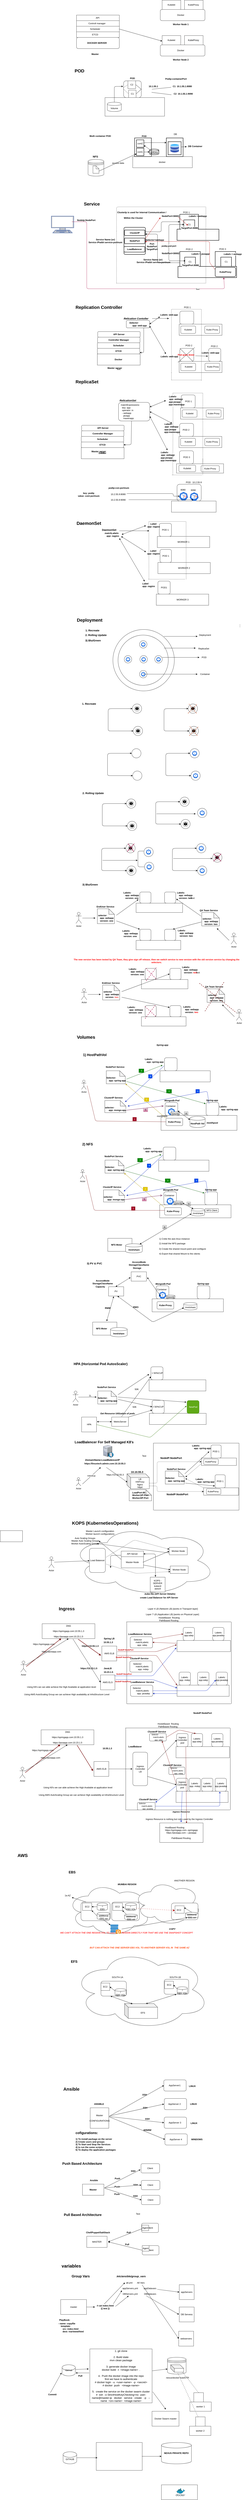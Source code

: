 <mxfile version="13.6.2" type="github">
  <diagram id="p2EOLXwsh8mRCK80WWZ6" name="Page-1">
    <mxGraphModel dx="1668" dy="850" grid="1" gridSize="10" guides="1" tooltips="1" connect="1" arrows="1" fold="1" page="0" pageScale="1" pageWidth="827" pageHeight="1169" background="none" math="0" shadow="0">
      <root>
        <mxCell id="0" />
        <mxCell id="1" parent="0" />
        <mxCell id="p9AXQlaozVL-q54wyYoi-161" value="" style="rounded=0;whiteSpace=wrap;html=1;" parent="1" vertex="1">
          <mxGeometry x="-350" y="-180" width="230" height="30" as="geometry" />
        </mxCell>
        <mxCell id="p9AXQlaozVL-q54wyYoi-162" value="API&amp;nbsp;" style="rounded=0;whiteSpace=wrap;html=1;" parent="1" vertex="1">
          <mxGeometry x="-350" y="-270" width="230" height="30" as="geometry" />
        </mxCell>
        <mxCell id="p9AXQlaozVL-q54wyYoi-163" value="" style="rounded=0;whiteSpace=wrap;html=1;" parent="1" vertex="1">
          <mxGeometry x="-350" y="-240" width="230" height="30" as="geometry" />
        </mxCell>
        <mxCell id="p9AXQlaozVL-q54wyYoi-164" value="" style="rounded=0;whiteSpace=wrap;html=1;" parent="1" vertex="1">
          <mxGeometry x="-350" y="-210" width="230" height="30" as="geometry" />
        </mxCell>
        <mxCell id="p9AXQlaozVL-q54wyYoi-165" value="" style="rounded=1;whiteSpace=wrap;html=1;" parent="1" vertex="1">
          <mxGeometry x="-350" y="-150" width="230" height="60" as="geometry" />
        </mxCell>
        <mxCell id="p9AXQlaozVL-q54wyYoi-166" value="&lt;b&gt;DOCKER SERVER&lt;/b&gt;" style="text;html=1;strokeColor=none;fillColor=none;align=center;verticalAlign=middle;whiteSpace=wrap;rounded=0;" parent="1" vertex="1">
          <mxGeometry x="-300" y="-130" width="120" height="20" as="geometry" />
        </mxCell>
        <mxCell id="p9AXQlaozVL-q54wyYoi-167" value="&lt;b&gt;Master&lt;/b&gt;" style="text;html=1;strokeColor=none;fillColor=none;align=center;verticalAlign=middle;whiteSpace=wrap;rounded=0;" parent="1" vertex="1">
          <mxGeometry x="-270" y="-70" width="40" height="20" as="geometry" />
        </mxCell>
        <mxCell id="p9AXQlaozVL-q54wyYoi-168" value="ETCD" style="text;html=1;strokeColor=none;fillColor=none;align=center;verticalAlign=middle;whiteSpace=wrap;rounded=0;" parent="1" vertex="1">
          <mxGeometry x="-270" y="-175" width="40" height="20" as="geometry" />
        </mxCell>
        <mxCell id="p9AXQlaozVL-q54wyYoi-169" value="Scheduler" style="text;html=1;strokeColor=none;fillColor=none;align=center;verticalAlign=middle;whiteSpace=wrap;rounded=0;" parent="1" vertex="1">
          <mxGeometry x="-270" y="-205" width="40" height="20" as="geometry" />
        </mxCell>
        <mxCell id="p9AXQlaozVL-q54wyYoi-170" value="Controll manager" style="text;html=1;strokeColor=none;fillColor=none;align=center;verticalAlign=middle;whiteSpace=wrap;rounded=0;" parent="1" vertex="1">
          <mxGeometry x="-310" y="-235" width="140" height="20" as="geometry" />
        </mxCell>
        <mxCell id="p9AXQlaozVL-q54wyYoi-171" value="" style="rounded=1;whiteSpace=wrap;html=1;" parent="1" vertex="1">
          <mxGeometry x="100.0" y="-300" width="240" height="60" as="geometry" />
        </mxCell>
        <mxCell id="p9AXQlaozVL-q54wyYoi-172" value="" style="rounded=1;whiteSpace=wrap;html=1;" parent="1" vertex="1">
          <mxGeometry x="100.0" y="-110" width="240" height="60" as="geometry" />
        </mxCell>
        <mxCell id="p9AXQlaozVL-q54wyYoi-173" value="Kubelet" style="rounded=0;whiteSpace=wrap;html=1;" parent="1" vertex="1">
          <mxGeometry x="110.0" y="-350" width="100" height="50" as="geometry" />
        </mxCell>
        <mxCell id="p9AXQlaozVL-q54wyYoi-174" value="KubeProxy&amp;nbsp;" style="rounded=0;whiteSpace=wrap;html=1;" parent="1" vertex="1">
          <mxGeometry x="230.0" y="-350" width="100" height="50" as="geometry" />
        </mxCell>
        <mxCell id="p9AXQlaozVL-q54wyYoi-175" value="&#xa;&#xa;&lt;span style=&quot;color: rgb(0, 0, 0); font-family: helvetica; font-size: 12px; font-style: normal; font-weight: 400; letter-spacing: normal; text-align: center; text-indent: 0px; text-transform: none; word-spacing: 0px; background-color: rgb(248, 249, 250); display: inline; float: none;&quot;&gt;KubeProxy&amp;nbsp;&lt;/span&gt;&#xa;&#xa;" style="rounded=0;whiteSpace=wrap;html=1;" parent="1" vertex="1">
          <mxGeometry x="230.0" y="-160" width="100" height="50" as="geometry" />
        </mxCell>
        <mxCell id="p9AXQlaozVL-q54wyYoi-176" value="&lt;span&gt;Kubelet&lt;/span&gt;" style="rounded=0;whiteSpace=wrap;html=1;" parent="1" vertex="1">
          <mxGeometry x="110.0" y="-160" width="100" height="50" as="geometry" />
        </mxCell>
        <mxCell id="p9AXQlaozVL-q54wyYoi-177" value="Docker&lt;span style=&quot;color: rgba(0 , 0 , 0 , 0) ; font-family: monospace ; font-size: 0px&quot;&gt;%3CmxGraphModel%3E%3Croot%3E%3CmxCell%20id%3D%220%22%2F%3E%3CmxCell%20id%3D%221%22%20parent%3D%220%22%2F%3E%3CmxCell%20id%3D%222%22%20value%3D%22%22%20style%3D%22rounded%3D0%3BwhiteSpace%3Dwrap%3Bhtml%3D1%3B%22%20vertex%3D%221%22%20parent%3D%221%22%3E%3CmxGeometry%20x%3D%22530%22%20y%3D%2270%22%20width%3D%22100%22%20height%3D%2250%22%20as%3D%22geometry%22%2F%3E%3C%2FmxCell%3E%3C%2Froot%3E%3C%2FmxGraphModel%3E&lt;/span&gt;" style="text;html=1;strokeColor=none;fillColor=none;align=center;verticalAlign=middle;whiteSpace=wrap;rounded=0;" parent="1" vertex="1">
          <mxGeometry x="190.0" y="-280" width="40" height="20" as="geometry" />
        </mxCell>
        <mxCell id="p9AXQlaozVL-q54wyYoi-178" value="Docker&lt;span style=&quot;color: rgba(0 , 0 , 0 , 0) ; font-family: monospace ; font-size: 0px&quot;&gt;%3CmxGraphModel%3E%3Croot%3E%3CmxCell%20id%3D%220%22%2F%3E%3CmxCell%20id%3D%221%22%20parent%3D%220%22%2F%3E%3CmxCell%20id%3D%222%22%20value%3D%22%22%20style%3D%22rounded%3D0%3BwhiteSpace%3Dwrap%3Bhtml%3D1%3B%22%20vertex%3D%221%22%20parent%3D%221%22%3E%3CmxGeometry%20x%3D%22530%22%20y%3D%2270%22%20width%3D%22100%22%20height%3D%2250%22%20as%3D%22geometry%22%2F%3E%3C%2FmxCell%3E%3C%2Froot%3E%3C%2FmxGraphModel%3E&lt;/span&gt;" style="text;html=1;strokeColor=none;fillColor=none;align=center;verticalAlign=middle;whiteSpace=wrap;rounded=0;" parent="1" vertex="1">
          <mxGeometry x="190.0" y="-90" width="40" height="20" as="geometry" />
        </mxCell>
        <mxCell id="p9AXQlaozVL-q54wyYoi-179" value="&lt;b&gt;Worker Node 1&lt;/b&gt;" style="text;html=1;strokeColor=none;fillColor=none;align=center;verticalAlign=middle;whiteSpace=wrap;rounded=0;" parent="1" vertex="1">
          <mxGeometry x="165.0" y="-230" width="90" height="20" as="geometry" />
        </mxCell>
        <mxCell id="p9AXQlaozVL-q54wyYoi-180" value="&lt;b&gt;Worker Node 2&lt;/b&gt;" style="text;html=1;strokeColor=none;fillColor=none;align=center;verticalAlign=middle;whiteSpace=wrap;rounded=0;" parent="1" vertex="1">
          <mxGeometry x="165.0" y="-40" width="90" height="20" as="geometry" />
        </mxCell>
        <mxCell id="p9AXQlaozVL-q54wyYoi-181" value="" style="shape=datastore;whiteSpace=wrap;html=1;" parent="1" vertex="1">
          <mxGeometry x="-288" y="505" width="85" height="90" as="geometry" />
        </mxCell>
        <mxCell id="p9AXQlaozVL-q54wyYoi-182" value="" style="shape=note;whiteSpace=wrap;size=16;html=1;dropTarget=0;fontStyle=1" parent="1" vertex="1">
          <mxGeometry x="-261.75" y="540" width="32.5" height="40" as="geometry" />
        </mxCell>
        <mxCell id="p9AXQlaozVL-q54wyYoi-183" value="&lt;b&gt;&lt;font style=&quot;font-size: 14px&quot;&gt;NFS&lt;/font&gt;&lt;/b&gt;" style="text;html=1;align=center;verticalAlign=middle;resizable=0;points=[];autosize=1;" parent="1" vertex="1">
          <mxGeometry x="-269.25" y="480" width="40" height="20" as="geometry" />
        </mxCell>
        <mxCell id="p9AXQlaozVL-q54wyYoi-184" value="docker&amp;nbsp;" style="rounded=0;whiteSpace=wrap;html=1;" parent="1" vertex="1">
          <mxGeometry x="-48" y="490" width="320" height="60" as="geometry" />
        </mxCell>
        <mxCell id="p9AXQlaozVL-q54wyYoi-185" value="" style="aspect=fixed;perimeter=ellipsePerimeter;html=1;align=center;shadow=0;dashed=0;spacingTop=3;image;image=img/lib/active_directory/databases.svg;imageBackground=none;imageBorder=none;strokeWidth=2;" parent="1" vertex="1">
          <mxGeometry x="152" y="420" width="51.02" height="50" as="geometry" />
        </mxCell>
        <mxCell id="p9AXQlaozVL-q54wyYoi-186" value="" style="rounded=0;whiteSpace=wrap;html=1;strokeWidth=2;" parent="1" vertex="1">
          <mxGeometry x="-38" y="390" width="90" height="100" as="geometry" />
        </mxCell>
        <mxCell id="p9AXQlaozVL-q54wyYoi-187" value="cont2" style="rounded=0;whiteSpace=wrap;html=1;strokeWidth=2;" parent="1" vertex="1">
          <mxGeometry x="-28" y="400" width="40" height="40" as="geometry" />
        </mxCell>
        <mxCell id="p9AXQlaozVL-q54wyYoi-188" value="cont1" style="rounded=0;whiteSpace=wrap;html=1;strokeWidth=2;" parent="1" vertex="1">
          <mxGeometry x="-28" y="445" width="40" height="40" as="geometry" />
        </mxCell>
        <mxCell id="p9AXQlaozVL-q54wyYoi-189" value="" style="rounded=0;whiteSpace=wrap;html=1;strokeWidth=2;fillColor=none;" parent="1" vertex="1">
          <mxGeometry x="132.51" y="390" width="90" height="100" as="geometry" />
        </mxCell>
        <mxCell id="p9AXQlaozVL-q54wyYoi-190" value="&lt;b&gt;volume&lt;/b&gt;" style="shape=cylinder;whiteSpace=wrap;html=1;boundedLbl=1;backgroundOutline=1;strokeWidth=2;fillColor=none;" parent="1" vertex="1">
          <mxGeometry x="42" y="450" width="50" height="30" as="geometry" />
        </mxCell>
        <mxCell id="p9AXQlaozVL-q54wyYoi-191" value="" style="endArrow=classic;html=1;exitX=0;exitY=0;exitDx=32.5;exitDy=28;exitPerimeter=0;entryX=0;entryY=0.75;entryDx=0;entryDy=0;" parent="1" source="p9AXQlaozVL-q54wyYoi-182" target="p9AXQlaozVL-q54wyYoi-188" edge="1">
          <mxGeometry width="50" height="50" relative="1" as="geometry">
            <mxPoint x="-68" y="580" as="sourcePoint" />
            <mxPoint x="-18" y="530" as="targetPoint" />
          </mxGeometry>
        </mxCell>
        <mxCell id="p9AXQlaozVL-q54wyYoi-192" value="" style="endArrow=classic;html=1;entryX=0;entryY=0.5;entryDx=0;entryDy=0;" parent="1" target="p9AXQlaozVL-q54wyYoi-190" edge="1">
          <mxGeometry width="50" height="50" relative="1" as="geometry">
            <mxPoint x="12" y="465.5" as="sourcePoint" />
            <mxPoint x="62" y="415.5" as="targetPoint" />
          </mxGeometry>
        </mxCell>
        <mxCell id="p9AXQlaozVL-q54wyYoi-193" value="" style="endArrow=classic;html=1;exitX=0.04;exitY=0.067;exitDx=0;exitDy=0;exitPerimeter=0;entryX=1;entryY=0.75;entryDx=0;entryDy=0;" parent="1" source="p9AXQlaozVL-q54wyYoi-190" target="p9AXQlaozVL-q54wyYoi-187" edge="1">
          <mxGeometry width="50" height="50" relative="1" as="geometry">
            <mxPoint x="-68" y="580" as="sourcePoint" />
            <mxPoint x="12" y="420" as="targetPoint" />
          </mxGeometry>
        </mxCell>
        <mxCell id="p9AXQlaozVL-q54wyYoi-194" value="" style="endArrow=classic;html=1;entryX=0;entryY=0.25;entryDx=0;entryDy=0;" parent="1" target="p9AXQlaozVL-q54wyYoi-189" edge="1">
          <mxGeometry width="50" height="50" relative="1" as="geometry">
            <mxPoint x="12" y="415" as="sourcePoint" />
            <mxPoint x="62" y="360" as="targetPoint" />
          </mxGeometry>
        </mxCell>
        <mxCell id="p9AXQlaozVL-q54wyYoi-195" value="&lt;b&gt;POD&lt;/b&gt;" style="text;html=1;align=center;verticalAlign=middle;resizable=0;points=[];autosize=1;" parent="1" vertex="1">
          <mxGeometry x="-7" y="371" width="40" height="20" as="geometry" />
        </mxCell>
        <mxCell id="p9AXQlaozVL-q54wyYoi-196" value="DB&amp;nbsp;" style="text;html=1;align=center;verticalAlign=middle;resizable=0;points=[];autosize=1;" parent="1" vertex="1">
          <mxGeometry x="162" y="360" width="40" height="20" as="geometry" />
        </mxCell>
        <mxCell id="p9AXQlaozVL-q54wyYoi-197" value="" style="rounded=0;whiteSpace=wrap;html=1;strokeWidth=2;fillColor=none;" parent="1" vertex="1">
          <mxGeometry x="142" y="410" width="70" height="70" as="geometry" />
        </mxCell>
        <mxCell id="p9AXQlaozVL-q54wyYoi-198" value="&lt;b&gt;DB Container&lt;/b&gt;" style="text;html=1;align=center;verticalAlign=middle;resizable=0;points=[];autosize=1;" parent="1" vertex="1">
          <mxGeometry x="242" y="425" width="90" height="20" as="geometry" />
        </mxCell>
        <mxCell id="p9AXQlaozVL-q54wyYoi-199" value="" style="endArrow=classic;html=1;" parent="1" target="p9AXQlaozVL-q54wyYoi-198" edge="1">
          <mxGeometry width="50" height="50" relative="1" as="geometry">
            <mxPoint x="212" y="438" as="sourcePoint" />
            <mxPoint x="262" y="390" as="targetPoint" />
          </mxGeometry>
        </mxCell>
        <mxCell id="p9AXQlaozVL-q54wyYoi-200" value="access data" style="text;html=1;align=center;verticalAlign=middle;resizable=0;points=[];autosize=1;" parent="1" vertex="1">
          <mxGeometry x="-167" y="515" width="80" height="20" as="geometry" />
        </mxCell>
        <mxCell id="p9AXQlaozVL-q54wyYoi-201" value="&lt;b&gt;Multi container POD&lt;/b&gt;" style="text;html=1;align=center;verticalAlign=middle;resizable=0;points=[];autosize=1;" parent="1" vertex="1">
          <mxGeometry x="-288" y="370" width="130" height="20" as="geometry" />
        </mxCell>
        <mxCell id="p9AXQlaozVL-q54wyYoi-202" value="&lt;br&gt;&lt;br&gt;&lt;br&gt;&lt;br&gt;&lt;br&gt;&lt;br&gt;&lt;br&gt;" style="text;html=1;align=center;verticalAlign=middle;resizable=0;points=[];autosize=1;" parent="1" vertex="1">
          <mxGeometry x="187" y="372" width="20" height="100" as="geometry" />
        </mxCell>
        <mxCell id="p9AXQlaozVL-q54wyYoi-203" value="" style="rounded=0;whiteSpace=wrap;html=1;strokeWidth=2;fillColor=none;" parent="1" vertex="1">
          <mxGeometry x="195" y="1080" width="315" height="60" as="geometry" />
        </mxCell>
        <mxCell id="p9AXQlaozVL-q54wyYoi-204" value="" style="rounded=0;whiteSpace=wrap;html=1;strokeWidth=2;fillColor=none;" parent="1" vertex="1">
          <mxGeometry x="190" y="880" width="225" height="60" as="geometry" />
        </mxCell>
        <mxCell id="p9AXQlaozVL-q54wyYoi-205" value="" style="rounded=0;whiteSpace=wrap;html=1;strokeWidth=2;fillColor=none;" parent="1" vertex="1">
          <mxGeometry x="205" y="1000" width="110" height="80" as="geometry" />
        </mxCell>
        <mxCell id="p9AXQlaozVL-q54wyYoi-206" value="" style="rounded=0;whiteSpace=wrap;html=1;strokeWidth=2;fillColor=none;" parent="1" vertex="1">
          <mxGeometry x="205" y="800" width="100" height="80" as="geometry" />
        </mxCell>
        <mxCell id="p9AXQlaozVL-q54wyYoi-207" value="C1" style="rounded=0;whiteSpace=wrap;html=1;strokeWidth=2;fillColor=none;" parent="1" vertex="1">
          <mxGeometry x="231.25" y="1030" width="57.5" height="50" as="geometry" />
        </mxCell>
        <mxCell id="p9AXQlaozVL-q54wyYoi-208" value="C1" style="rounded=0;whiteSpace=wrap;html=1;strokeWidth=2;fillColor=none;" parent="1" vertex="1">
          <mxGeometry x="226.25" y="830" width="58.75" height="50" as="geometry" />
        </mxCell>
        <mxCell id="p9AXQlaozVL-q54wyYoi-209" value="" style="endArrow=classic;startArrow=classic;html=1;entryX=0;entryY=0.5;entryDx=0;entryDy=0;" parent="1" edge="1">
          <mxGeometry width="50" height="50" relative="1" as="geometry">
            <mxPoint x="235" y="1050" as="sourcePoint" />
            <mxPoint x="227.25" y="855" as="targetPoint" />
            <Array as="points">
              <mxPoint x="146" y="1050" />
              <mxPoint x="146" y="855" />
            </Array>
          </mxGeometry>
        </mxCell>
        <mxCell id="p9AXQlaozVL-q54wyYoi-210" value="&lt;span&gt;&lt;b&gt;podip;pod-port&lt;/b&gt;&lt;/span&gt;" style="edgeLabel;html=1;align=center;verticalAlign=middle;resizable=0;points=[];fontStyle=0" parent="p9AXQlaozVL-q54wyYoi-209" vertex="1" connectable="0">
          <mxGeometry x="-0.143" relative="1" as="geometry">
            <mxPoint y="-13" as="offset" />
          </mxGeometry>
        </mxCell>
        <mxCell id="p9AXQlaozVL-q54wyYoi-211" value="POD 1" style="text;html=1;align=center;verticalAlign=middle;resizable=0;points=[];autosize=1;" parent="1" vertex="1">
          <mxGeometry x="215" y="780" width="50" height="20" as="geometry" />
        </mxCell>
        <mxCell id="p9AXQlaozVL-q54wyYoi-212" value="POD&amp;nbsp;2" style="text;html=1;align=center;verticalAlign=middle;resizable=0;points=[];autosize=1;" parent="1" vertex="1">
          <mxGeometry x="230" y="978" width="50" height="20" as="geometry" />
        </mxCell>
        <mxCell id="p9AXQlaozVL-q54wyYoi-213" value="&lt;b&gt;&lt;i&gt;Labels = javaapp&lt;/i&gt;&lt;/b&gt;" style="text;html=1;strokeColor=none;fillColor=none;align=center;verticalAlign=middle;whiteSpace=wrap;rounded=0;" parent="1" vertex="1">
          <mxGeometry x="256.53" y="1003" width="118.98" height="20" as="geometry" />
        </mxCell>
        <mxCell id="p9AXQlaozVL-q54wyYoi-214" value="&lt;b&gt;&lt;i&gt;Labels = webapp&lt;/i&gt;&lt;/b&gt;" style="text;html=1;align=center;verticalAlign=middle;resizable=0;points=[];autosize=1;" parent="1" vertex="1">
          <mxGeometry x="246.02" y="800" width="110" height="20" as="geometry" />
        </mxCell>
        <mxCell id="p9AXQlaozVL-q54wyYoi-215" value="&lt;b&gt;Service Name (or)&lt;br&gt;Service IPaddr:service-portnum&lt;/b&gt;" style="text;html=1;align=center;verticalAlign=middle;resizable=0;points=[];autosize=1;" parent="1" vertex="1">
          <mxGeometry x="-295" y="927.75" width="200" height="30" as="geometry" />
        </mxCell>
        <mxCell id="p9AXQlaozVL-q54wyYoi-216" value="&lt;b&gt;&lt;i&gt;Selector=webapp&lt;/i&gt;&lt;/b&gt;" style="text;html=1;align=center;verticalAlign=middle;resizable=0;points=[];autosize=1;" parent="1" vertex="1">
          <mxGeometry x="15.0" y="927.75" width="110" height="20" as="geometry" />
        </mxCell>
        <mxCell id="p9AXQlaozVL-q54wyYoi-217" value="" style="rounded=1;whiteSpace=wrap;html=1;absoluteArcSize=1;arcSize=14;strokeWidth=2;fillColor=none;" parent="1" vertex="1">
          <mxGeometry x="-95" y="870" width="115" height="145.5" as="geometry" />
        </mxCell>
        <mxCell id="p9AXQlaozVL-q54wyYoi-218" value="&lt;b&gt;ClusterIP&lt;/b&gt;" style="rounded=1;whiteSpace=wrap;html=1;strokeWidth=2;fillColor=none;" parent="1" vertex="1">
          <mxGeometry x="-92.5" y="884.5" width="110" height="30" as="geometry" />
        </mxCell>
        <mxCell id="p9AXQlaozVL-q54wyYoi-219" value="&lt;b&gt;NodePort&lt;/b&gt;" style="rounded=1;whiteSpace=wrap;html=1;strokeWidth=2;fillColor=none;" parent="1" vertex="1">
          <mxGeometry x="-92.5" y="927.75" width="110" height="30" as="geometry" />
        </mxCell>
        <mxCell id="p9AXQlaozVL-q54wyYoi-220" value="&lt;b&gt;LoadBalencer&lt;/b&gt;" style="rounded=1;whiteSpace=wrap;html=1;strokeWidth=2;fillColor=none;" parent="1" vertex="1">
          <mxGeometry x="-95" y="973" width="112.5" height="30" as="geometry" />
        </mxCell>
        <mxCell id="p9AXQlaozVL-q54wyYoi-221" value="" style="endArrow=classic;html=1;entryX=0;entryY=0.5;entryDx=0;entryDy=0;exitX=1.026;exitY=0.165;exitDx=0;exitDy=0;exitPerimeter=0;" parent="1" source="p9AXQlaozVL-q54wyYoi-217" target="p9AXQlaozVL-q54wyYoi-206" edge="1">
          <mxGeometry width="50" height="50" relative="1" as="geometry">
            <mxPoint x="145" y="970" as="sourcePoint" />
            <mxPoint x="195" y="920" as="targetPoint" />
            <Array as="points">
              <mxPoint x="105" y="894" />
              <mxPoint x="105" y="840" />
            </Array>
          </mxGeometry>
        </mxCell>
        <mxCell id="p9AXQlaozVL-q54wyYoi-222" value="" style="endArrow=none;dashed=1;html=1;" parent="1" edge="1">
          <mxGeometry width="50" height="50" relative="1" as="geometry">
            <mxPoint x="-135" y="890" as="sourcePoint" />
            <mxPoint x="345" y="760" as="targetPoint" />
            <Array as="points">
              <mxPoint x="-135" y="760" />
            </Array>
          </mxGeometry>
        </mxCell>
        <mxCell id="p9AXQlaozVL-q54wyYoi-223" value="" style="endArrow=none;dashed=1;html=1;" parent="1" edge="1">
          <mxGeometry width="50" height="50" relative="1" as="geometry">
            <mxPoint x="345" y="1170" as="sourcePoint" />
            <mxPoint x="345" y="760" as="targetPoint" />
          </mxGeometry>
        </mxCell>
        <mxCell id="p9AXQlaozVL-q54wyYoi-224" value="" style="endArrow=none;dashed=1;html=1;" parent="1" edge="1">
          <mxGeometry width="50" height="50" relative="1" as="geometry">
            <mxPoint x="-135" y="1170" as="sourcePoint" />
            <mxPoint x="345" y="1170" as="targetPoint" />
          </mxGeometry>
        </mxCell>
        <mxCell id="p9AXQlaozVL-q54wyYoi-225" value="" style="endArrow=none;dashed=1;html=1;" parent="1" edge="1">
          <mxGeometry width="50" height="50" relative="1" as="geometry">
            <mxPoint x="-135" y="1170" as="sourcePoint" />
            <mxPoint x="-135" y="890" as="targetPoint" />
          </mxGeometry>
        </mxCell>
        <mxCell id="p9AXQlaozVL-q54wyYoi-226" value="&lt;b&gt;ClusterIp is used for Internal Communication /&lt;/b&gt;" style="text;html=1;align=center;verticalAlign=middle;resizable=0;points=[];autosize=1;" parent="1" vertex="1">
          <mxGeometry x="-140" y="780" width="280" height="20" as="geometry" />
        </mxCell>
        <mxCell id="p9AXQlaozVL-q54wyYoi-227" value="&lt;b&gt;Within the Cluster&lt;/b&gt;" style="text;html=1;align=center;verticalAlign=middle;resizable=0;points=[];autosize=1;" parent="1" vertex="1">
          <mxGeometry x="-105" y="810" width="120" height="20" as="geometry" />
        </mxCell>
        <mxCell id="p9AXQlaozVL-q54wyYoi-228" value="C1" style="rounded=0;whiteSpace=wrap;html=1;strokeWidth=2;fillColor=none;" parent="1" vertex="1">
          <mxGeometry x="425" y="1030" width="57.5" height="50" as="geometry" />
        </mxCell>
        <mxCell id="p9AXQlaozVL-q54wyYoi-229" value="" style="rounded=0;whiteSpace=wrap;html=1;strokeWidth=2;fillColor=none;" parent="1" vertex="1">
          <mxGeometry x="395" y="1000" width="110" height="80" as="geometry" />
        </mxCell>
        <mxCell id="p9AXQlaozVL-q54wyYoi-230" value="&lt;span style=&quot;color: rgb(0 , 0 , 0) ; font-family: &amp;#34;helvetica&amp;#34; ; font-size: 12px ; font-style: normal ; font-weight: 400 ; letter-spacing: normal ; text-align: center ; text-indent: 0px ; text-transform: none ; word-spacing: 0px ; background-color: rgb(255 , 255 , 255) ; display: inline ; float: none&quot;&gt;POD 3&lt;/span&gt;" style="text;whiteSpace=wrap;html=1;" parent="1" vertex="1">
          <mxGeometry x="415" y="973" width="60" height="30" as="geometry" />
        </mxCell>
        <mxCell id="p9AXQlaozVL-q54wyYoi-231" value="&lt;b style=&quot;color: rgb(0, 0, 0); font-family: helvetica; font-size: 12px; font-style: normal; letter-spacing: normal; text-align: center; text-indent: 0px; text-transform: none; word-spacing: 0px; background-color: rgb(255, 255, 255);&quot;&gt;&lt;i&gt;Labels = webapp&lt;/i&gt;&lt;/b&gt;" style="text;whiteSpace=wrap;html=1;" parent="1" vertex="1">
          <mxGeometry x="439.06" y="1000" width="120" height="30" as="geometry" />
        </mxCell>
        <mxCell id="p9AXQlaozVL-q54wyYoi-232" value="&lt;span style=&quot;color: rgb(0 , 0 , 0) ; font-family: &amp;#34;helvetica&amp;#34; ; font-size: 12px ; font-style: normal ; letter-spacing: normal ; text-align: center ; text-indent: 0px ; text-transform: none ; word-spacing: 0px ; background-color: rgb(255 , 255 , 255) ; display: inline ; float: none&quot;&gt;&lt;b&gt;TargetPort:8080&lt;/b&gt;&lt;/span&gt;" style="text;whiteSpace=wrap;html=1;" parent="1" vertex="1">
          <mxGeometry x="210" y="860" width="110" height="30" as="geometry" />
        </mxCell>
        <mxCell id="p9AXQlaozVL-q54wyYoi-233" value="&lt;span style=&quot;color: rgb(0 , 0 , 0) ; font-family: &amp;#34;helvetica&amp;#34; ; font-size: 12px ; font-style: normal ; letter-spacing: normal ; text-align: center ; text-indent: 0px ; text-transform: none ; word-spacing: 0px ; background-color: rgb(255 , 255 , 255) ; display: inline ; float: none&quot;&gt;&lt;b&gt;TargetPort:8080&lt;/b&gt;&lt;/span&gt;" style="text;whiteSpace=wrap;html=1;" parent="1" vertex="1">
          <mxGeometry x="215" y="1060" width="110" height="30" as="geometry" />
        </mxCell>
        <mxCell id="p9AXQlaozVL-q54wyYoi-234" value="&lt;b&gt;NodePort=30001&lt;/b&gt;" style="text;html=1;align=center;verticalAlign=middle;resizable=0;points=[];autosize=1;" parent="1" vertex="1">
          <mxGeometry x="100" y="800" width="110" height="20" as="geometry" />
        </mxCell>
        <mxCell id="p9AXQlaozVL-q54wyYoi-235" value="&lt;b&gt;NodePort=30002&lt;/b&gt;" style="text;html=1;align=center;verticalAlign=middle;resizable=0;points=[];autosize=1;" parent="1" vertex="1">
          <mxGeometry x="100" y="1000" width="110" height="20" as="geometry" />
        </mxCell>
        <mxCell id="p9AXQlaozVL-q54wyYoi-236" value="&lt;b&gt;Port&lt;br&gt;NodePort&lt;br&gt;TargetPort&lt;/b&gt;" style="text;html=1;align=center;verticalAlign=middle;resizable=0;points=[];autosize=1;" parent="1" vertex="1">
          <mxGeometry x="15.0" y="947.75" width="80" height="50" as="geometry" />
        </mxCell>
        <mxCell id="p9AXQlaozVL-q54wyYoi-237" value="&lt;b style=&quot;color: rgb(0 , 0 , 0) ; font-family: &amp;#34;helvetica&amp;#34; ; font-size: 12px ; font-style: normal ; letter-spacing: normal ; text-align: center ; text-indent: 0px ; text-transform: none ; word-spacing: 0px ; background-color: rgb(255 , 255 , 255)&quot;&gt;&amp;nbsp; &amp;nbsp; &amp;nbsp; &amp;nbsp; &amp;nbsp; &amp;nbsp;Service Name (or)&lt;br&gt;Service IPaddr:service-portnum&lt;/b&gt;" style="text;whiteSpace=wrap;html=1;" parent="1" vertex="1">
          <mxGeometry x="-28.75" y="1030" width="260" height="40" as="geometry" />
        </mxCell>
        <mxCell id="p9AXQlaozVL-q54wyYoi-238" value="" style="endArrow=classic;html=1;entryX=1;entryY=0.25;entryDx=0;entryDy=0;exitX=0;exitY=0.75;exitDx=0;exitDy=0;" parent="1" edge="1">
          <mxGeometry width="50" height="50" relative="1" as="geometry">
            <mxPoint x="205" y="1060" as="sourcePoint" />
            <mxPoint x="20" y="906.375" as="targetPoint" />
            <Array as="points">
              <mxPoint x="85" y="1060" />
              <mxPoint x="85" y="906" />
            </Array>
          </mxGeometry>
        </mxCell>
        <mxCell id="p9AXQlaozVL-q54wyYoi-239" value="" style="fontColor=#0066CC;verticalAlign=top;verticalLabelPosition=bottom;labelPosition=center;align=center;html=1;outlineConnect=0;fillColor=#CCCCCC;strokeColor=#6881B3;gradientColor=none;gradientDirection=north;strokeWidth=2;shape=mxgraph.networks.terminal;" parent="1" vertex="1">
          <mxGeometry x="-485" y="810" width="120" height="90" as="geometry" />
        </mxCell>
        <mxCell id="p9AXQlaozVL-q54wyYoi-240" value="" style="endArrow=classic;html=1;exitX=0.917;exitY=0.333;exitDx=0;exitDy=0;exitPerimeter=0;fillColor=#d80073;strokeColor=#A50040;" parent="1" source="p9AXQlaozVL-q54wyYoi-239" edge="1">
          <mxGeometry width="50" height="50" relative="1" as="geometry">
            <mxPoint x="-365" y="845" as="sourcePoint" />
            <mxPoint x="441" y="1140" as="targetPoint" />
            <Array as="points">
              <mxPoint x="-295" y="840" />
              <mxPoint x="-295" y="1200" />
              <mxPoint x="445" y="1200" />
            </Array>
          </mxGeometry>
        </mxCell>
        <mxCell id="p9AXQlaozVL-q54wyYoi-241" value="Text" style="edgeLabel;html=1;align=center;verticalAlign=middle;resizable=0;points=[];" parent="p9AXQlaozVL-q54wyYoi-240" vertex="1" connectable="0">
          <mxGeometry x="0.669" y="-2" relative="1" as="geometry">
            <mxPoint as="offset" />
          </mxGeometry>
        </mxCell>
        <mxCell id="p9AXQlaozVL-q54wyYoi-242" value="&lt;b&gt;KubeProxy&lt;/b&gt;" style="rounded=1;whiteSpace=wrap;html=1;strokeWidth=2;fillColor=none;" parent="1" vertex="1">
          <mxGeometry x="395" y="1085" width="110" height="50" as="geometry" />
        </mxCell>
        <mxCell id="p9AXQlaozVL-q54wyYoi-243" value="" style="endArrow=classic;html=1;entryX=0.038;entryY=-0.035;entryDx=0;entryDy=0;entryPerimeter=0;fillColor=#e51400;strokeColor=#B30000;exitX=0;exitY=0.25;exitDx=0;exitDy=0;" parent="1" source="p9AXQlaozVL-q54wyYoi-242" target="p9AXQlaozVL-q54wyYoi-236" edge="1">
          <mxGeometry width="50" height="50" relative="1" as="geometry">
            <mxPoint x="392" y="1060" as="sourcePoint" />
            <mxPoint x="355" y="970" as="targetPoint" />
            <Array as="points">
              <mxPoint x="365" y="1060" />
              <mxPoint x="365" y="946" />
            </Array>
          </mxGeometry>
        </mxCell>
        <mxCell id="p9AXQlaozVL-q54wyYoi-244" value="" style="endArrow=classic;html=1;strokeColor=#B30000;entryX=0.009;entryY=0.85;entryDx=0;entryDy=0;entryPerimeter=0;" parent="1" target="p9AXQlaozVL-q54wyYoi-234" edge="1">
          <mxGeometry width="50" height="50" relative="1" as="geometry">
            <mxPoint x="17.5" y="934.5" as="sourcePoint" />
            <mxPoint x="67.5" y="884.5" as="targetPoint" />
          </mxGeometry>
        </mxCell>
        <mxCell id="p9AXQlaozVL-q54wyYoi-245" value="" style="endArrow=classic;html=1;strokeColor=#B30000;" parent="1" target="p9AXQlaozVL-q54wyYoi-232" edge="1">
          <mxGeometry width="50" height="50" relative="1" as="geometry">
            <mxPoint x="196.02" y="815" as="sourcePoint" />
            <mxPoint x="246.02" y="765" as="targetPoint" />
            <Array as="points">
              <mxPoint x="215" y="830" />
            </Array>
          </mxGeometry>
        </mxCell>
        <mxCell id="p9AXQlaozVL-q54wyYoi-246" value="&lt;b&gt;NodeIp:NodePort&lt;/b&gt;" style="text;html=1;align=center;verticalAlign=middle;resizable=0;points=[];autosize=1;" parent="1" vertex="1">
          <mxGeometry x="-353" y="822" width="110" height="20" as="geometry" />
        </mxCell>
        <mxCell id="p9AXQlaozVL-q54wyYoi-247" value="&lt;h1&gt;Replication Controller&amp;nbsp;&lt;/h1&gt;" style="text;html=1;strokeColor=none;fillColor=none;spacing=5;spacingTop=-20;whiteSpace=wrap;overflow=hidden;rounded=0;" parent="1" vertex="1">
          <mxGeometry x="-360" y="1280" width="310" height="40" as="geometry" />
        </mxCell>
        <mxCell id="p9AXQlaozVL-q54wyYoi-248" value="&lt;b&gt;Docker&amp;nbsp;&lt;/b&gt;" style="rounded=0;whiteSpace=wrap;html=1;" parent="1" vertex="1">
          <mxGeometry x="-238" y="1550" width="230" height="60" as="geometry" />
        </mxCell>
        <mxCell id="p9AXQlaozVL-q54wyYoi-249" value="" style="rounded=0;whiteSpace=wrap;html=1;" parent="1" vertex="1">
          <mxGeometry x="201.53" y="1390" width="230" height="60" as="geometry" />
        </mxCell>
        <mxCell id="p9AXQlaozVL-q54wyYoi-250" value="" style="rounded=0;whiteSpace=wrap;html=1;" parent="1" vertex="1">
          <mxGeometry x="201.53" y="1590" width="230" height="60" as="geometry" />
        </mxCell>
        <mxCell id="p9AXQlaozVL-q54wyYoi-251" value="&lt;b&gt;ETCD&lt;/b&gt;" style="rounded=1;whiteSpace=wrap;html=1;" parent="1" vertex="1">
          <mxGeometry x="-238" y="1520" width="228" height="30" as="geometry" />
        </mxCell>
        <mxCell id="p9AXQlaozVL-q54wyYoi-252" value="&lt;b&gt;Scheduler&lt;/b&gt;" style="rounded=1;whiteSpace=wrap;html=1;" parent="1" vertex="1">
          <mxGeometry x="-238" y="1490" width="228" height="30" as="geometry" />
        </mxCell>
        <mxCell id="p9AXQlaozVL-q54wyYoi-253" value="&lt;b&gt;Controller Manager&lt;/b&gt;" style="rounded=1;whiteSpace=wrap;html=1;" parent="1" vertex="1">
          <mxGeometry x="-237" y="1460" width="228" height="30" as="geometry" />
        </mxCell>
        <mxCell id="p9AXQlaozVL-q54wyYoi-254" value="&lt;b&gt;API Server&lt;/b&gt;" style="rounded=1;whiteSpace=wrap;html=1;" parent="1" vertex="1">
          <mxGeometry x="-236" y="1430" width="228" height="30" as="geometry" />
        </mxCell>
        <mxCell id="p9AXQlaozVL-q54wyYoi-255" value="&lt;b&gt;Master server&lt;/b&gt;" style="text;html=1;align=center;verticalAlign=middle;resizable=0;points=[];autosize=1;" parent="1" vertex="1">
          <mxGeometry x="-190" y="1610" width="90" height="32" as="geometry" />
        </mxCell>
        <mxCell id="p9AXQlaozVL-q54wyYoi-256" value="Text" style="text;html=1;align=center;verticalAlign=middle;resizable=0;points=[];autosize=1;" parent="p9AXQlaozVL-q54wyYoi-255" vertex="1">
          <mxGeometry x="45" y="12" width="40" height="20" as="geometry" />
        </mxCell>
        <mxCell id="p9AXQlaozVL-q54wyYoi-257" value="" style="rounded=1;whiteSpace=wrap;html=1;" parent="1" vertex="1">
          <mxGeometry x="205" y="1520" width="75" height="70" as="geometry" />
        </mxCell>
        <mxCell id="p9AXQlaozVL-q54wyYoi-258" value="" style="rounded=1;whiteSpace=wrap;html=1;" parent="1" vertex="1">
          <mxGeometry x="205" y="1320" width="75" height="70" as="geometry" />
        </mxCell>
        <mxCell id="p9AXQlaozVL-q54wyYoi-259" value="Kubelet" style="rounded=1;whiteSpace=wrap;html=1;" parent="1" vertex="1">
          <mxGeometry x="210" y="1400" width="80" height="40" as="geometry" />
        </mxCell>
        <mxCell id="p9AXQlaozVL-q54wyYoi-260" value="Kube-Proxy" style="rounded=1;whiteSpace=wrap;html=1;" parent="1" vertex="1">
          <mxGeometry x="338.98" y="1400" width="80" height="40" as="geometry" />
        </mxCell>
        <mxCell id="p9AXQlaozVL-q54wyYoi-261" value="" style="rounded=1;whiteSpace=wrap;html=1;" parent="1" vertex="1">
          <mxGeometry x="340" y="1600" width="80" height="40" as="geometry" />
        </mxCell>
        <mxCell id="p9AXQlaozVL-q54wyYoi-262" value="" style="rounded=1;whiteSpace=wrap;html=1;" parent="1" vertex="1">
          <mxGeometry x="210.0" y="1600" width="80" height="40" as="geometry" />
        </mxCell>
        <mxCell id="p9AXQlaozVL-q54wyYoi-263" value="&lt;span style=&quot;color: rgb(0, 0, 0); font-family: helvetica; font-size: 12px; font-style: normal; font-weight: 400; letter-spacing: normal; text-align: center; text-indent: 0px; text-transform: none; word-spacing: 0px; background-color: rgb(255, 255, 255); display: inline; float: none;&quot;&gt;Kubelet&lt;/span&gt;" style="text;whiteSpace=wrap;html=1;" parent="1" vertex="1">
          <mxGeometry x="230" y="1605" width="70" height="30" as="geometry" />
        </mxCell>
        <mxCell id="p9AXQlaozVL-q54wyYoi-264" value="&lt;span style=&quot;color: rgb(0, 0, 0); font-family: helvetica; font-size: 12px; font-style: normal; font-weight: 400; letter-spacing: normal; text-align: center; text-indent: 0px; text-transform: none; word-spacing: 0px; background-color: rgb(255, 255, 255); display: inline; float: none;&quot;&gt;Kube-Proxy&lt;/span&gt;" style="text;whiteSpace=wrap;html=1;" parent="1" vertex="1">
          <mxGeometry x="350" y="1605" width="90" height="30" as="geometry" />
        </mxCell>
        <mxCell id="p9AXQlaozVL-q54wyYoi-265" value="" style="endArrow=none;dashed=1;html=1;" parent="1" edge="1">
          <mxGeometry width="50" height="50" relative="1" as="geometry">
            <mxPoint x="160" y="1651" as="sourcePoint" />
            <mxPoint x="160" y="1310" as="targetPoint" />
          </mxGeometry>
        </mxCell>
        <mxCell id="p9AXQlaozVL-q54wyYoi-266" value="" style="endArrow=none;dashed=1;html=1;" parent="1" edge="1">
          <mxGeometry width="50" height="50" relative="1" as="geometry">
            <mxPoint x="161" y="1310" as="sourcePoint" />
            <mxPoint x="320" y="1310" as="targetPoint" />
          </mxGeometry>
        </mxCell>
        <mxCell id="p9AXQlaozVL-q54wyYoi-267" value="" style="endArrow=none;dashed=1;html=1;" parent="1" edge="1">
          <mxGeometry width="50" height="50" relative="1" as="geometry">
            <mxPoint x="321" y="1693" as="sourcePoint" />
            <mxPoint x="321" y="1310" as="targetPoint" />
          </mxGeometry>
        </mxCell>
        <mxCell id="p9AXQlaozVL-q54wyYoi-268" value="" style="endArrow=none;dashed=1;html=1;" parent="1" edge="1">
          <mxGeometry width="50" height="50" relative="1" as="geometry">
            <mxPoint x="161" y="1690" as="sourcePoint" />
            <mxPoint x="321" y="1690" as="targetPoint" />
          </mxGeometry>
        </mxCell>
        <mxCell id="p9AXQlaozVL-q54wyYoi-269" value="" style="endArrow=none;dashed=1;html=1;" parent="1" edge="1">
          <mxGeometry width="50" height="50" relative="1" as="geometry">
            <mxPoint x="160" y="1690" as="sourcePoint" />
            <mxPoint x="160" y="1650" as="targetPoint" />
          </mxGeometry>
        </mxCell>
        <mxCell id="p9AXQlaozVL-q54wyYoi-270" value="&lt;h3&gt;&lt;b&gt;&lt;i&gt;Relication Contoller&lt;/i&gt;&lt;/b&gt;&lt;/h3&gt;" style="text;html=1;strokeColor=none;fillColor=none;align=center;verticalAlign=middle;whiteSpace=wrap;rounded=0;" parent="1" vertex="1">
          <mxGeometry x="-110" y="1350" width="160" height="20" as="geometry" />
        </mxCell>
        <mxCell id="p9AXQlaozVL-q54wyYoi-271" value="" style="endArrow=classic;html=1;" parent="1" edge="1">
          <mxGeometry width="50" height="50" relative="1" as="geometry">
            <mxPoint x="56.25" y="1360" as="sourcePoint" />
            <mxPoint x="146.25" y="1359.5" as="targetPoint" />
            <Array as="points">
              <mxPoint x="96.25" y="1359.5" />
            </Array>
          </mxGeometry>
        </mxCell>
        <mxCell id="p9AXQlaozVL-q54wyYoi-272" value="" style="endArrow=none;html=1;" parent="1" edge="1">
          <mxGeometry width="50" height="50" relative="1" as="geometry">
            <mxPoint x="195" y="1595" as="sourcePoint" />
            <mxPoint x="285" y="1515" as="targetPoint" />
            <Array as="points" />
          </mxGeometry>
        </mxCell>
        <mxCell id="p9AXQlaozVL-q54wyYoi-273" value="" style="endArrow=none;html=1;" parent="1" edge="1">
          <mxGeometry width="50" height="50" relative="1" as="geometry">
            <mxPoint x="275" y="1590" as="sourcePoint" />
            <mxPoint x="205" y="1520" as="targetPoint" />
          </mxGeometry>
        </mxCell>
        <mxCell id="p9AXQlaozVL-q54wyYoi-274" value="" style="rounded=1;whiteSpace=wrap;html=1;" parent="1" vertex="1">
          <mxGeometry x="360" y="1520" width="65" height="70" as="geometry" />
        </mxCell>
        <mxCell id="p9AXQlaozVL-q54wyYoi-275" value="POD 2" style="text;html=1;align=center;verticalAlign=middle;resizable=0;points=[];autosize=1;" parent="1" vertex="1">
          <mxGeometry x="228" y="1495" width="50" height="20" as="geometry" />
        </mxCell>
        <mxCell id="p9AXQlaozVL-q54wyYoi-276" value="&lt;span style=&quot;color: rgb(0, 0, 0); font-family: helvetica; font-size: 12px; font-style: normal; font-weight: 400; letter-spacing: normal; text-align: center; text-indent: 0px; text-transform: none; word-spacing: 0px; background-color: rgb(255, 255, 255); display: inline; float: none;&quot;&gt;POD 2&lt;/span&gt;" style="text;whiteSpace=wrap;html=1;" parent="1" vertex="1">
          <mxGeometry x="370" y="1495" width="60" height="30" as="geometry" />
        </mxCell>
        <mxCell id="p9AXQlaozVL-q54wyYoi-277" value="POD 1" style="text;html=1;align=center;verticalAlign=middle;resizable=0;points=[];autosize=1;" parent="1" vertex="1">
          <mxGeometry x="220" y="1290" width="50" height="20" as="geometry" />
        </mxCell>
        <mxCell id="p9AXQlaozVL-q54wyYoi-278" value="&lt;div style=&quot;text-align: left&quot;&gt;&lt;b&gt;&lt;i&gt;Selector&lt;/i&gt;&lt;/b&gt;:&lt;/div&gt;&lt;b&gt;&lt;i&gt;&amp;nbsp; &amp;nbsp; &amp;nbsp;app: web-app&lt;/i&gt;&lt;/b&gt;" style="rounded=1;whiteSpace=wrap;html=1;" parent="1" vertex="1">
          <mxGeometry x="-82.5" y="1370" width="125" height="40" as="geometry" />
        </mxCell>
        <mxCell id="p9AXQlaozVL-q54wyYoi-279" value="&lt;i&gt;&lt;b&gt;Labels: web-app&lt;/b&gt;&lt;/i&gt;" style="text;html=1;align=center;verticalAlign=middle;resizable=0;points=[];autosize=1;" parent="1" vertex="1">
          <mxGeometry x="91.53" y="1330" width="110" height="20" as="geometry" />
        </mxCell>
        <mxCell id="p9AXQlaozVL-q54wyYoi-280" value="&lt;i style=&quot;font-family: &amp;#34;helvetica&amp;#34; ; text-align: center&quot;&gt;&lt;b&gt;Labels: web-app&lt;/b&gt;&lt;/i&gt;" style="text;whiteSpace=wrap;html=1;" parent="1" vertex="1">
          <mxGeometry x="100" y="1550" width="120" height="30" as="geometry" />
        </mxCell>
        <mxCell id="p9AXQlaozVL-q54wyYoi-281" value="" style="endArrow=classic;startArrow=classic;html=1;entryX=0.059;entryY=1;entryDx=0;entryDy=0;entryPerimeter=0;exitX=1;exitY=0.5;exitDx=0;exitDy=0;" parent="1" source="p9AXQlaozVL-q54wyYoi-278" target="p9AXQlaozVL-q54wyYoi-279" edge="1">
          <mxGeometry width="50" height="50" relative="1" as="geometry">
            <mxPoint x="50" y="1380" as="sourcePoint" />
            <mxPoint x="90" y="1290" as="targetPoint" />
          </mxGeometry>
        </mxCell>
        <mxCell id="p9AXQlaozVL-q54wyYoi-282" value="" style="endArrow=classic;startArrow=classic;html=1;entryX=1;entryY=0.75;entryDx=0;entryDy=0;exitX=0.25;exitY=0;exitDx=0;exitDy=0;" parent="1" source="p9AXQlaozVL-q54wyYoi-280" target="p9AXQlaozVL-q54wyYoi-278" edge="1">
          <mxGeometry width="50" height="50" relative="1" as="geometry">
            <mxPoint x="97" y="1560" as="sourcePoint" />
            <mxPoint x="147" y="1510" as="targetPoint" />
          </mxGeometry>
        </mxCell>
        <mxCell id="p9AXQlaozVL-q54wyYoi-283" value="&lt;i style=&quot;color: rgb(0, 0, 0); font-size: 12px; font-weight: 400; letter-spacing: normal; text-indent: 0px; text-transform: none; word-spacing: 0px; font-family: helvetica; text-align: center; background-color: rgb(255, 255, 255);&quot;&gt;&lt;b&gt;Labels: web-app&lt;/b&gt;&lt;/i&gt;" style="text;whiteSpace=wrap;html=1;" parent="1" vertex="1">
          <mxGeometry x="321" y="1530" width="120" height="30" as="geometry" />
        </mxCell>
        <mxCell id="p9AXQlaozVL-q54wyYoi-284" value="&lt;b&gt;&lt;font color=&quot;#f50000&quot;&gt;Pod goes down&lt;/font&gt;&lt;/b&gt;&amp;nbsp;" style="text;html=1;strokeColor=none;fillColor=none;align=center;verticalAlign=middle;whiteSpace=wrap;rounded=0;" parent="1" vertex="1">
          <mxGeometry x="190" y="1545" width="100" height="20" as="geometry" />
        </mxCell>
        <mxCell id="p9AXQlaozVL-q54wyYoi-285" value="" style="endArrow=classic;html=1;entryX=-0.062;entryY=0.6;entryDx=0;entryDy=0;entryPerimeter=0;" parent="1" target="p9AXQlaozVL-q54wyYoi-274" edge="1">
          <mxGeometry width="50" height="50" relative="1" as="geometry">
            <mxPoint x="288.98" y="1560" as="sourcePoint" />
            <mxPoint x="338.98" y="1510" as="targetPoint" />
          </mxGeometry>
        </mxCell>
        <mxCell id="p9AXQlaozVL-q54wyYoi-286" value="&lt;h1&gt;ReplicaSet&lt;/h1&gt;" style="text;html=1;strokeColor=none;fillColor=none;spacing=5;spacingTop=-20;whiteSpace=wrap;overflow=hidden;rounded=0;" parent="1" vertex="1">
          <mxGeometry x="-360" y="1680" width="180" height="40" as="geometry" />
        </mxCell>
        <mxCell id="p9AXQlaozVL-q54wyYoi-287" value="" style="endArrow=classic;html=1;exitX=0.75;exitY=1;exitDx=0;exitDy=0;entryX=1;entryY=0.75;entryDx=0;entryDy=0;" parent="1" source="p9AXQlaozVL-q54wyYoi-278" target="p9AXQlaozVL-q54wyYoi-251" edge="1">
          <mxGeometry width="50" height="50" relative="1" as="geometry">
            <mxPoint x="60" y="1560" as="sourcePoint" />
            <mxPoint x="110" y="1510" as="targetPoint" />
            <Array as="points">
              <mxPoint x="11" y="1543" />
            </Array>
          </mxGeometry>
        </mxCell>
        <mxCell id="p9AXQlaozVL-q54wyYoi-288" value="&lt;b&gt;Docker&amp;nbsp;&lt;/b&gt;" style="rounded=0;whiteSpace=wrap;html=1;" parent="1" vertex="1">
          <mxGeometry x="-324.47" y="2053" width="230" height="60" as="geometry" />
        </mxCell>
        <mxCell id="p9AXQlaozVL-q54wyYoi-289" value="" style="rounded=0;whiteSpace=wrap;html=1;" parent="1" vertex="1">
          <mxGeometry x="209.06" y="1840" width="230" height="60" as="geometry" />
        </mxCell>
        <mxCell id="p9AXQlaozVL-q54wyYoi-290" value="" style="rounded=0;whiteSpace=wrap;html=1;" parent="1" vertex="1">
          <mxGeometry x="200.59" y="1993" width="230" height="60" as="geometry" />
        </mxCell>
        <mxCell id="p9AXQlaozVL-q54wyYoi-291" value="&lt;b&gt;ETCD&lt;/b&gt;" style="rounded=1;whiteSpace=wrap;html=1;" parent="1" vertex="1">
          <mxGeometry x="-324.47" y="2023" width="228" height="30" as="geometry" />
        </mxCell>
        <mxCell id="p9AXQlaozVL-q54wyYoi-292" value="&lt;b&gt;Scheduler&lt;/b&gt;" style="rounded=1;whiteSpace=wrap;html=1;" parent="1" vertex="1">
          <mxGeometry x="-324.47" y="1993" width="228" height="30" as="geometry" />
        </mxCell>
        <mxCell id="p9AXQlaozVL-q54wyYoi-293" value="&lt;b&gt;Controller Manager&lt;/b&gt;" style="rounded=1;whiteSpace=wrap;html=1;" parent="1" vertex="1">
          <mxGeometry x="-323.47" y="1963" width="228" height="30" as="geometry" />
        </mxCell>
        <mxCell id="p9AXQlaozVL-q54wyYoi-294" value="&lt;b&gt;API Server&lt;/b&gt;" style="rounded=1;whiteSpace=wrap;html=1;" parent="1" vertex="1">
          <mxGeometry x="-322.47" y="1933" width="228" height="30" as="geometry" />
        </mxCell>
        <mxCell id="p9AXQlaozVL-q54wyYoi-295" value="&lt;b&gt;Master server&lt;/b&gt;" style="text;html=1;align=center;verticalAlign=middle;resizable=0;points=[];autosize=1;" parent="1" vertex="1">
          <mxGeometry x="-276.47" y="2058" width="90" height="32" as="geometry" />
        </mxCell>
        <mxCell id="p9AXQlaozVL-q54wyYoi-296" value="Text" style="text;html=1;align=center;verticalAlign=middle;resizable=0;points=[];autosize=1;" parent="p9AXQlaozVL-q54wyYoi-295" vertex="1">
          <mxGeometry x="45" y="12" width="40" height="20" as="geometry" />
        </mxCell>
        <mxCell id="p9AXQlaozVL-q54wyYoi-297" value="" style="rounded=1;whiteSpace=wrap;html=1;" parent="1" vertex="1">
          <mxGeometry x="204.06" y="1923" width="75" height="70" as="geometry" />
        </mxCell>
        <mxCell id="p9AXQlaozVL-q54wyYoi-298" value="" style="rounded=1;whiteSpace=wrap;html=1;" parent="1" vertex="1">
          <mxGeometry x="212.53" y="1770" width="75" height="70" as="geometry" />
        </mxCell>
        <mxCell id="p9AXQlaozVL-q54wyYoi-299" value="Kubelet" style="rounded=1;whiteSpace=wrap;html=1;" parent="1" vertex="1">
          <mxGeometry x="217.53" y="1850" width="80" height="40" as="geometry" />
        </mxCell>
        <mxCell id="p9AXQlaozVL-q54wyYoi-300" value="Kube-Proxy" style="rounded=1;whiteSpace=wrap;html=1;" parent="1" vertex="1">
          <mxGeometry x="346.51" y="1850" width="80" height="40" as="geometry" />
        </mxCell>
        <mxCell id="p9AXQlaozVL-q54wyYoi-301" value="" style="rounded=1;whiteSpace=wrap;html=1;" parent="1" vertex="1">
          <mxGeometry x="339.06" y="2003" width="80" height="40" as="geometry" />
        </mxCell>
        <mxCell id="p9AXQlaozVL-q54wyYoi-302" value="" style="rounded=1;whiteSpace=wrap;html=1;" parent="1" vertex="1">
          <mxGeometry x="209.06" y="2003" width="80" height="40" as="geometry" />
        </mxCell>
        <mxCell id="p9AXQlaozVL-q54wyYoi-303" value="&lt;span style=&quot;color: rgb(0, 0, 0); font-family: helvetica; font-size: 12px; font-style: normal; font-weight: 400; letter-spacing: normal; text-align: center; text-indent: 0px; text-transform: none; word-spacing: 0px; background-color: rgb(255, 255, 255); display: inline; float: none;&quot;&gt;Kubelet&lt;/span&gt;" style="text;whiteSpace=wrap;html=1;" parent="1" vertex="1">
          <mxGeometry x="229.06" y="2008" width="66" height="30" as="geometry" />
        </mxCell>
        <mxCell id="p9AXQlaozVL-q54wyYoi-304" value="&lt;span style=&quot;color: rgb(0, 0, 0); font-family: helvetica; font-size: 12px; font-style: normal; font-weight: 400; letter-spacing: normal; text-align: center; text-indent: 0px; text-transform: none; word-spacing: 0px; background-color: rgb(255, 255, 255); display: inline; float: none;&quot;&gt;Kube-Proxy&lt;/span&gt;" style="text;whiteSpace=wrap;html=1;" parent="1" vertex="1">
          <mxGeometry x="345.06" y="2008" width="94" height="30" as="geometry" />
        </mxCell>
        <mxCell id="p9AXQlaozVL-q54wyYoi-305" value="" style="endArrow=none;dashed=1;html=1;" parent="1" source="p9AXQlaozVL-q54wyYoi-324" edge="1">
          <mxGeometry width="50" height="50" relative="1" as="geometry">
            <mxPoint x="167.53" y="2101" as="sourcePoint" />
            <mxPoint x="167.53" y="1760" as="targetPoint" />
          </mxGeometry>
        </mxCell>
        <mxCell id="p9AXQlaozVL-q54wyYoi-306" value="" style="endArrow=none;dashed=1;html=1;" parent="1" edge="1">
          <mxGeometry width="50" height="50" relative="1" as="geometry">
            <mxPoint x="168.53" y="1760" as="sourcePoint" />
            <mxPoint x="327.53" y="1760" as="targetPoint" />
          </mxGeometry>
        </mxCell>
        <mxCell id="p9AXQlaozVL-q54wyYoi-307" value="" style="endArrow=none;dashed=1;html=1;" parent="1" edge="1">
          <mxGeometry width="50" height="50" relative="1" as="geometry">
            <mxPoint x="328.53" y="2143" as="sourcePoint" />
            <mxPoint x="328.53" y="1760" as="targetPoint" />
          </mxGeometry>
        </mxCell>
        <mxCell id="p9AXQlaozVL-q54wyYoi-308" value="" style="endArrow=none;dashed=1;html=1;" parent="1" source="p9AXQlaozVL-q54wyYoi-318" edge="1">
          <mxGeometry width="50" height="50" relative="1" as="geometry">
            <mxPoint x="155" y="2170" as="sourcePoint" />
            <mxPoint x="315" y="2170" as="targetPoint" />
          </mxGeometry>
        </mxCell>
        <mxCell id="p9AXQlaozVL-q54wyYoi-309" value="" style="endArrow=none;dashed=1;html=1;" parent="1" edge="1">
          <mxGeometry width="50" height="50" relative="1" as="geometry">
            <mxPoint x="167.53" y="2140" as="sourcePoint" />
            <mxPoint x="167.53" y="2100" as="targetPoint" />
          </mxGeometry>
        </mxCell>
        <mxCell id="p9AXQlaozVL-q54wyYoi-310" value="&lt;h3&gt;&lt;b&gt;&lt;i&gt;RelicationSet&lt;/i&gt;&lt;/b&gt;&lt;/h3&gt;" style="text;html=1;strokeColor=none;fillColor=none;align=center;verticalAlign=middle;whiteSpace=wrap;rounded=0;" parent="1" vertex="1">
          <mxGeometry x="-154.47" y="1790" width="160" height="20" as="geometry" />
        </mxCell>
        <mxCell id="p9AXQlaozVL-q54wyYoi-311" value="&lt;div&gt;&amp;nbsp; &amp;nbsp;matchExpressions:&lt;/div&gt;&lt;div&gt;&amp;nbsp; &amp;nbsp; &amp;nbsp;key: app&lt;/div&gt;&lt;div&gt;&amp;nbsp; &amp;nbsp; &amp;nbsp;operator: in&amp;nbsp;&lt;/div&gt;&lt;div&gt;&amp;nbsp; &amp;nbsp; &amp;nbsp;- webapp&lt;/div&gt;&lt;div&gt;&amp;nbsp; &amp;nbsp; &amp;nbsp; &amp;nbsp;javapp&lt;/div&gt;&lt;div&gt;&amp;nbsp; &amp;nbsp; &amp;nbsp; &amp;nbsp;mavenapp&lt;/div&gt;" style="rounded=1;whiteSpace=wrap;html=1;align=left;" parent="1" vertex="1">
          <mxGeometry x="-124.47" y="1810" width="168" height="100" as="geometry" />
        </mxCell>
        <mxCell id="p9AXQlaozVL-q54wyYoi-313" value="" style="endArrow=classic;startArrow=classic;html=1;exitX=1;exitY=0.25;exitDx=0;exitDy=0;entryX=0.225;entryY=0.5;entryDx=0;entryDy=0;entryPerimeter=0;" parent="1" source="p9AXQlaozVL-q54wyYoi-311" target="p9AXQlaozVL-q54wyYoi-324" edge="1">
          <mxGeometry width="50" height="50" relative="1" as="geometry">
            <mxPoint x="57.53" y="1830" as="sourcePoint" />
            <mxPoint x="97.53" y="1740" as="targetPoint" />
          </mxGeometry>
        </mxCell>
        <mxCell id="p9AXQlaozVL-q54wyYoi-314" value="" style="endArrow=classic;startArrow=classic;html=1;entryX=1;entryY=0.5;entryDx=0;entryDy=0;exitX=0.25;exitY=0;exitDx=0;exitDy=0;" parent="1" target="p9AXQlaozVL-q54wyYoi-311" edge="1">
          <mxGeometry width="50" height="50" relative="1" as="geometry">
            <mxPoint x="163.53" y="1923" as="sourcePoint" />
            <mxPoint x="154.53" y="1960" as="targetPoint" />
          </mxGeometry>
        </mxCell>
        <mxCell id="p9AXQlaozVL-q54wyYoi-315" value="" style="endArrow=classic;html=1;exitX=0.417;exitY=1;exitDx=0;exitDy=0;entryX=1;entryY=0.5;entryDx=0;entryDy=0;exitPerimeter=0;" parent="1" source="p9AXQlaozVL-q54wyYoi-311" target="p9AXQlaozVL-q54wyYoi-291" edge="1">
          <mxGeometry width="50" height="50" relative="1" as="geometry">
            <mxPoint x="67.53" y="2010" as="sourcePoint" />
            <mxPoint x="117.53" y="1960" as="targetPoint" />
            <Array as="points">
              <mxPoint x="-56.47" y="2038" />
            </Array>
          </mxGeometry>
        </mxCell>
        <mxCell id="p9AXQlaozVL-q54wyYoi-316" value="POD 1" style="text;html=1;align=center;verticalAlign=middle;resizable=0;points=[];autosize=1;" parent="1" vertex="1">
          <mxGeometry x="226.03" y="1795" width="50" height="20" as="geometry" />
        </mxCell>
        <mxCell id="p9AXQlaozVL-q54wyYoi-317" value="POD 2" style="text;html=1;align=center;verticalAlign=middle;resizable=0;points=[];autosize=1;" parent="1" vertex="1">
          <mxGeometry x="212.53" y="1948" width="50" height="20" as="geometry" />
        </mxCell>
        <mxCell id="p9AXQlaozVL-q54wyYoi-318" value="" style="rounded=0;whiteSpace=wrap;html=1;" parent="1" vertex="1">
          <mxGeometry x="187.06" y="2140" width="252.94" height="50" as="geometry" />
        </mxCell>
        <mxCell id="p9AXQlaozVL-q54wyYoi-319" value="Kubelet" style="rounded=1;whiteSpace=wrap;html=1;" parent="1" vertex="1">
          <mxGeometry x="200" y="2147.5" width="90" height="35" as="geometry" />
        </mxCell>
        <mxCell id="p9AXQlaozVL-q54wyYoi-320" value="Kube-Proxy" style="rounded=1;whiteSpace=wrap;html=1;" parent="1" vertex="1">
          <mxGeometry x="319.06" y="2150" width="98" height="32.5" as="geometry" />
        </mxCell>
        <mxCell id="p9AXQlaozVL-q54wyYoi-321" value="" style="endArrow=none;dashed=1;html=1;" parent="1" edge="1">
          <mxGeometry width="50" height="50" relative="1" as="geometry">
            <mxPoint x="328.53" y="2200" as="sourcePoint" />
            <mxPoint x="328.53" y="2110" as="targetPoint" />
          </mxGeometry>
        </mxCell>
        <mxCell id="p9AXQlaozVL-q54wyYoi-322" value="" style="endArrow=none;dashed=1;html=1;" parent="1" edge="1">
          <mxGeometry width="50" height="50" relative="1" as="geometry">
            <mxPoint x="163.53" y="2200" as="sourcePoint" />
            <mxPoint x="324.53" y="2200" as="targetPoint" />
          </mxGeometry>
        </mxCell>
        <mxCell id="p9AXQlaozVL-q54wyYoi-323" value="" style="endArrow=none;dashed=1;html=1;" parent="1" edge="1">
          <mxGeometry width="50" height="50" relative="1" as="geometry">
            <mxPoint x="167.53" y="2200" as="sourcePoint" />
            <mxPoint x="167.03" y="2140" as="targetPoint" />
            <Array as="points">
              <mxPoint x="167.53" y="2170" />
            </Array>
          </mxGeometry>
        </mxCell>
        <mxCell id="p9AXQlaozVL-q54wyYoi-324" value="&lt;i&gt;&lt;b&gt;Labels:&amp;nbsp;&lt;br&gt;&amp;nbsp; &amp;nbsp; &amp;nbsp; &amp;nbsp; &amp;nbsp;app: webapp&lt;br&gt;&amp;nbsp; &amp;nbsp; &amp;nbsp;app:javapp&lt;br&gt;&amp;nbsp; &amp;nbsp; &amp;nbsp; &amp;nbsp; &amp;nbsp; &amp;nbsp;app:mavenapp&lt;br&gt;&lt;/b&gt;&lt;/i&gt;" style="text;html=1;align=center;verticalAlign=middle;resizable=0;points=[];autosize=1;" parent="1" vertex="1">
          <mxGeometry x="98.53" y="1770" width="140" height="60" as="geometry" />
        </mxCell>
        <mxCell id="p9AXQlaozVL-q54wyYoi-325" value="" style="endArrow=none;dashed=1;html=1;" parent="1" target="p9AXQlaozVL-q54wyYoi-324" edge="1">
          <mxGeometry width="50" height="50" relative="1" as="geometry">
            <mxPoint x="167.53" y="2101" as="sourcePoint" />
            <mxPoint x="167.53" y="1760" as="targetPoint" />
          </mxGeometry>
        </mxCell>
        <mxCell id="p9AXQlaozVL-q54wyYoi-326" value="POD 3" style="rounded=1;whiteSpace=wrap;html=1;" parent="1" vertex="1">
          <mxGeometry x="203.53" y="2070" width="75" height="70" as="geometry" />
        </mxCell>
        <mxCell id="p9AXQlaozVL-q54wyYoi-328" value="" style="endArrow=classic;startArrow=classic;html=1;exitX=0.167;exitY=-0.033;exitDx=0;exitDy=0;exitPerimeter=0;entryX=1;entryY=0.75;entryDx=0;entryDy=0;" parent="1" target="p9AXQlaozVL-q54wyYoi-311" edge="1">
          <mxGeometry width="50" height="50" relative="1" as="geometry">
            <mxPoint x="138.57" y="2067.01" as="sourcePoint" />
            <mxPoint x="41.53" y="1870" as="targetPoint" />
          </mxGeometry>
        </mxCell>
        <mxCell id="p9AXQlaozVL-q54wyYoi-329" value="" style="rounded=0;whiteSpace=wrap;html=1;" parent="1" vertex="1">
          <mxGeometry x="160" y="2340" width="240" height="60" as="geometry" />
        </mxCell>
        <mxCell id="p9AXQlaozVL-q54wyYoi-330" value="" style="rounded=1;whiteSpace=wrap;html=1;" parent="1" vertex="1">
          <mxGeometry x="190" y="2250" width="130" height="90" as="geometry" />
        </mxCell>
        <mxCell id="p9AXQlaozVL-q54wyYoi-331" value="" style="html=1;dashed=0;whitespace=wrap;fillColor=#2875E2;strokeColor=#ffffff;points=[[0.005,0.63,0],[0.1,0.2,0],[0.9,0.2,0],[0.5,0,0],[0.995,0.63,0],[0.72,0.99,0],[0.5,1,0],[0.28,0.99,0]];shape=mxgraph.kubernetes.icon;prIcon=pod" parent="1" vertex="1">
          <mxGeometry x="200" y="2290" width="50" height="48" as="geometry" />
        </mxCell>
        <mxCell id="p9AXQlaozVL-q54wyYoi-332" value="" style="html=1;dashed=0;whitespace=wrap;fillColor=#2875E2;strokeColor=#ffffff;points=[[0.005,0.63,0],[0.1,0.2,0],[0.9,0.2,0],[0.5,0,0],[0.995,0.63,0],[0.72,0.99,0],[0.5,1,0],[0.28,0.99,0]];shape=mxgraph.kubernetes.icon;prIcon=pod" parent="1" vertex="1">
          <mxGeometry x="257" y="2292" width="50" height="48" as="geometry" />
        </mxCell>
        <mxCell id="p9AXQlaozVL-q54wyYoi-333" value="POD" style="text;html=1;align=center;verticalAlign=middle;resizable=0;points=[];autosize=1;" parent="1" vertex="1">
          <mxGeometry x="230" y="2230" width="40" height="20" as="geometry" />
        </mxCell>
        <mxCell id="p9AXQlaozVL-q54wyYoi-334" value="&lt;font color=&quot;#ff3333&quot;&gt;&lt;b&gt;C1&lt;/b&gt;&lt;/font&gt;" style="text;html=1;align=center;verticalAlign=middle;resizable=0;points=[];autosize=1;" parent="1" vertex="1">
          <mxGeometry x="220" y="2306" width="30" height="20" as="geometry" />
        </mxCell>
        <mxCell id="p9AXQlaozVL-q54wyYoi-335" value="&lt;b&gt;&lt;font color=&quot;#ff470f&quot;&gt;C2&lt;/font&gt;&lt;/b&gt;" style="text;html=1;align=center;verticalAlign=middle;resizable=0;points=[];autosize=1;" parent="1" vertex="1">
          <mxGeometry x="277" y="2306" width="30" height="20" as="geometry" />
        </mxCell>
        <mxCell id="p9AXQlaozVL-q54wyYoi-336" value="8080" style="text;html=1;align=center;verticalAlign=middle;resizable=0;points=[];autosize=1;" parent="1" vertex="1">
          <mxGeometry x="202" y="2270" width="40" height="20" as="geometry" />
        </mxCell>
        <mxCell id="p9AXQlaozVL-q54wyYoi-337" value="9090" style="text;html=1;align=center;verticalAlign=middle;resizable=0;points=[];autosize=1;" parent="1" vertex="1">
          <mxGeometry x="257" y="2272" width="40" height="20" as="geometry" />
        </mxCell>
        <mxCell id="p9AXQlaozVL-q54wyYoi-338" value="&lt;b&gt;podip:con-portnum&lt;br&gt;&lt;/b&gt;" style="text;html=1;align=left;verticalAlign=middle;resizable=0;points=[];autosize=1;" parent="1" vertex="1">
          <mxGeometry x="-180" y="2260" width="130" height="20" as="geometry" />
        </mxCell>
        <mxCell id="p9AXQlaozVL-q54wyYoi-339" value="10.2.55.9" style="text;html=1;align=center;verticalAlign=middle;resizable=0;points=[];autosize=1;" parent="1" vertex="1">
          <mxGeometry x="262" y="2230" width="70" height="20" as="geometry" />
        </mxCell>
        <mxCell id="p9AXQlaozVL-q54wyYoi-340" value="&lt;span style=&quot;color: rgb(0 , 0 , 0) ; font-family: &amp;#34;helvetica&amp;#34; ; font-size: 12px ; font-style: normal ; font-weight: 400 ; letter-spacing: normal ; text-align: center ; text-indent: 0px ; text-transform: none ; word-spacing: 0px ; background-color: rgb(255 , 255 , 255) ; display: inline ; float: none&quot;&gt;10.2.55.9:8080&lt;/span&gt;" style="text;whiteSpace=wrap;html=1;" parent="1" vertex="1">
          <mxGeometry x="-168.0" y="2290" width="80" height="30" as="geometry" />
        </mxCell>
        <mxCell id="p9AXQlaozVL-q54wyYoi-341" value="&lt;span style=&quot;color: rgb(0 , 0 , 0) ; font-family: &amp;#34;helvetica&amp;#34; ; font-size: 12px ; font-style: normal ; font-weight: 400 ; letter-spacing: normal ; text-align: center ; text-indent: 0px ; text-transform: none ; word-spacing: 0px ; background-color: rgb(255 , 255 , 255) ; display: inline ; float: none&quot;&gt;10.2.55.9:9090&lt;/span&gt;" style="text;whiteSpace=wrap;html=1;" parent="1" vertex="1">
          <mxGeometry x="-168" y="2320" width="265" height="30" as="geometry" />
        </mxCell>
        <mxCell id="p9AXQlaozVL-q54wyYoi-342" style="edgeStyle=orthogonalEdgeStyle;rounded=0;orthogonalLoop=1;jettySize=auto;html=1;exitX=0.5;exitY=1;exitDx=0;exitDy=0;" parent="1" source="p9AXQlaozVL-q54wyYoi-341" target="p9AXQlaozVL-q54wyYoi-341" edge="1">
          <mxGeometry relative="1" as="geometry" />
        </mxCell>
        <mxCell id="p9AXQlaozVL-q54wyYoi-343" value="&lt;b&gt;key: podip&lt;br&gt;value: cont-portnum&lt;/b&gt;" style="text;html=1;align=center;verticalAlign=middle;resizable=0;points=[];autosize=1;" parent="1" vertex="1">
          <mxGeometry x="-350" y="2290" width="130" height="30" as="geometry" />
        </mxCell>
        <mxCell id="p9AXQlaozVL-q54wyYoi-344" value="" style="endArrow=classic;html=1;entryX=0.08;entryY=0.5;entryDx=0;entryDy=0;entryPerimeter=0;" parent="1" target="p9AXQlaozVL-q54wyYoi-331" edge="1">
          <mxGeometry width="50" height="50" relative="1" as="geometry">
            <mxPoint x="-80" y="2300" as="sourcePoint" />
            <mxPoint x="90" y="2280" as="targetPoint" />
            <Array as="points">
              <mxPoint x="170" y="2300" />
              <mxPoint x="170" y="2314" />
            </Array>
          </mxGeometry>
        </mxCell>
        <mxCell id="p9AXQlaozVL-q54wyYoi-345" value="" style="endArrow=classic;html=1;entryX=0.42;entryY=0.854;entryDx=0;entryDy=0;entryPerimeter=0;" parent="1" target="p9AXQlaozVL-q54wyYoi-332" edge="1">
          <mxGeometry width="50" height="50" relative="1" as="geometry">
            <mxPoint x="-70" y="2333" as="sourcePoint" />
            <mxPoint x="-20" y="2290" as="targetPoint" />
          </mxGeometry>
        </mxCell>
        <mxCell id="p9AXQlaozVL-q54wyYoi-346" value="&lt;h1&gt;&lt;b&gt;Service&lt;/b&gt;&lt;/h1&gt;" style="text;html=1;align=center;verticalAlign=middle;resizable=0;points=[];autosize=1;" parent="1" vertex="1">
          <mxGeometry x="-318.25" y="720" width="100" height="50" as="geometry" />
        </mxCell>
        <mxCell id="p9AXQlaozVL-q54wyYoi-534" value="&lt;h1&gt;DaemonSet&lt;/h1&gt;" style="text;html=1;align=center;verticalAlign=middle;resizable=0;points=[];autosize=1;" parent="1" vertex="1">
          <mxGeometry x="-359" y="2435" width="150" height="50" as="geometry" />
        </mxCell>
        <mxCell id="p9AXQlaozVL-q54wyYoi-536" value="WORKER 1" style="rounded=0;whiteSpace=wrap;html=1;" parent="1" vertex="1">
          <mxGeometry x="84" y="2530" width="281.47" height="60" as="geometry" />
        </mxCell>
        <mxCell id="p9AXQlaozVL-q54wyYoi-537" value="WORKER 2" style="rounded=0;whiteSpace=wrap;html=1;" parent="1" vertex="1">
          <mxGeometry x="87.27" y="2670" width="281.47" height="60" as="geometry" />
        </mxCell>
        <mxCell id="p9AXQlaozVL-q54wyYoi-541" value="POD 1" style="rounded=1;whiteSpace=wrap;html=1;" parent="1" vertex="1">
          <mxGeometry x="94.74" y="2460" width="65.26" height="70" as="geometry" />
        </mxCell>
        <mxCell id="p9AXQlaozVL-q54wyYoi-542" value="POD 1" style="rounded=1;whiteSpace=wrap;html=1;" parent="1" vertex="1">
          <mxGeometry x="98.74" y="2600" width="61.26" height="70" as="geometry" />
        </mxCell>
        <mxCell id="p9AXQlaozVL-q54wyYoi-544" value="" style="endArrow=none;dashed=1;html=1;" parent="1" edge="1">
          <mxGeometry width="50" height="50" relative="1" as="geometry">
            <mxPoint x="39" y="2760" as="sourcePoint" />
            <mxPoint x="38.53" y="2450" as="targetPoint" />
          </mxGeometry>
        </mxCell>
        <mxCell id="p9AXQlaozVL-q54wyYoi-545" value="" style="endArrow=none;dashed=1;html=1;" parent="1" edge="1">
          <mxGeometry width="50" height="50" relative="1" as="geometry">
            <mxPoint x="40.06" y="2450" as="sourcePoint" />
            <mxPoint x="238.53" y="2450" as="targetPoint" />
          </mxGeometry>
        </mxCell>
        <mxCell id="p9AXQlaozVL-q54wyYoi-546" value="" style="endArrow=none;dashed=1;html=1;" parent="1" edge="1">
          <mxGeometry width="50" height="50" relative="1" as="geometry">
            <mxPoint x="239" y="2760" as="sourcePoint" />
            <mxPoint x="238.53" y="2450" as="targetPoint" />
          </mxGeometry>
        </mxCell>
        <mxCell id="p9AXQlaozVL-q54wyYoi-547" value="" style="endArrow=none;dashed=1;html=1;" parent="1" edge="1">
          <mxGeometry width="50" height="50" relative="1" as="geometry">
            <mxPoint x="36" y="2760" as="sourcePoint" />
            <mxPoint x="234.47" y="2760" as="targetPoint" />
          </mxGeometry>
        </mxCell>
        <mxCell id="p9AXQlaozVL-q54wyYoi-548" value="&lt;h3&gt;&lt;b&gt;DaemonSet&lt;/b&gt;&lt;/h3&gt;" style="text;html=1;align=center;verticalAlign=middle;resizable=0;points=[];autosize=1;" parent="1" vertex="1">
          <mxGeometry x="-220" y="2470" width="90" height="50" as="geometry" />
        </mxCell>
        <mxCell id="p9AXQlaozVL-q54wyYoi-549" value="WORKER 3" style="rounded=0;whiteSpace=wrap;html=1;" parent="1" vertex="1">
          <mxGeometry x="78.53" y="2840" width="281.47" height="60" as="geometry" />
        </mxCell>
        <mxCell id="p9AXQlaozVL-q54wyYoi-550" value="POD1" style="rounded=1;whiteSpace=wrap;html=1;" parent="1" vertex="1">
          <mxGeometry x="87.27" y="2770" width="66" height="70" as="geometry" />
        </mxCell>
        <mxCell id="p9AXQlaozVL-q54wyYoi-560" value="&lt;i&gt;&lt;b&gt;matchLabels:&lt;br&gt;&lt;/b&gt;&lt;/i&gt;&lt;b&gt;&lt;i&gt;&amp;nbsp; &amp;nbsp;app: nagios&lt;/i&gt;&lt;/b&gt;" style="text;html=1;strokeColor=none;fillColor=none;align=center;verticalAlign=middle;whiteSpace=wrap;rounded=0;" parent="1" vertex="1">
          <mxGeometry x="-215" y="2510" width="110" height="20" as="geometry" />
        </mxCell>
        <mxCell id="p9AXQlaozVL-q54wyYoi-563" value="" style="endArrow=none;dashed=1;html=1;" parent="1" edge="1">
          <mxGeometry width="50" height="50" relative="1" as="geometry">
            <mxPoint x="528" y="3002.532" as="sourcePoint" />
            <mxPoint x="528" y="3017.468" as="targetPoint" />
          </mxGeometry>
        </mxCell>
        <mxCell id="p9AXQlaozVL-q54wyYoi-567" value="" style="endArrow=classic;html=1;" parent="1" edge="1">
          <mxGeometry width="50" height="50" relative="1" as="geometry">
            <mxPoint x="-120" y="2500" as="sourcePoint" />
            <mxPoint x="40" y="2500" as="targetPoint" />
          </mxGeometry>
        </mxCell>
        <mxCell id="p9AXQlaozVL-q54wyYoi-568" value="&lt;b&gt;&lt;i&gt;Label:&lt;br&gt;app: nagios&lt;/i&gt;&lt;/b&gt;" style="text;html=1;align=center;verticalAlign=middle;resizable=0;points=[];autosize=1;" parent="1" vertex="1">
          <mxGeometry x="24" y="2455" width="80" height="30" as="geometry" />
        </mxCell>
        <mxCell id="p9AXQlaozVL-q54wyYoi-569" value="&lt;b&gt;&lt;i&gt;Label:&lt;br&gt;app: nagios&lt;/i&gt;&lt;/b&gt;" style="text;html=1;align=center;verticalAlign=middle;resizable=0;points=[];autosize=1;" parent="1" vertex="1">
          <mxGeometry x="23" y="2600" width="80" height="30" as="geometry" />
        </mxCell>
        <mxCell id="p9AXQlaozVL-q54wyYoi-570" value="&lt;b&gt;&lt;i&gt;&lt;span style=&quot;color: rgb(0 , 0 , 0) ; font-family: &amp;#34;helvetica&amp;#34; ; font-size: 12px ; letter-spacing: normal ; text-align: center ; text-indent: 0px ; text-transform: none ; word-spacing: 0px ; background-color: rgb(255 , 255 , 255) ; display: inline ; float: none&quot;&gt;Label:&lt;/span&gt;&lt;br style=&quot;color: rgb(0 , 0 , 0) ; font-family: &amp;#34;helvetica&amp;#34; ; font-size: 12px ; letter-spacing: normal ; text-align: center ; text-indent: 0px ; text-transform: none ; word-spacing: 0px ; background-color: rgb(255 , 255 , 255)&quot;&gt;&lt;/i&gt;&lt;/b&gt;&lt;span style=&quot;color: rgb(0 , 0 , 0) ; font-family: &amp;#34;helvetica&amp;#34; ; font-size: 12px ; letter-spacing: normal ; text-align: center ; text-indent: 0px ; text-transform: none ; word-spacing: 0px ; background-color: rgb(255 , 255 , 255) ; display: inline ; float: none&quot;&gt;&lt;b&gt;&lt;i&gt;app: nagios&lt;/i&gt;&lt;/b&gt;&lt;/span&gt;" style="text;whiteSpace=wrap;html=1;" parent="1" vertex="1">
          <mxGeometry x="1.53" y="2770" width="90" height="40" as="geometry" />
        </mxCell>
        <mxCell id="p9AXQlaozVL-q54wyYoi-571" value="" style="endArrow=classic;startArrow=classic;html=1;entryX=-0.012;entryY=0.567;entryDx=0;entryDy=0;entryPerimeter=0;" parent="1" target="p9AXQlaozVL-q54wyYoi-568" edge="1">
          <mxGeometry width="50" height="50" relative="1" as="geometry">
            <mxPoint x="-107" y="2520" as="sourcePoint" />
            <mxPoint x="-57" y="2470" as="targetPoint" />
          </mxGeometry>
        </mxCell>
        <mxCell id="p9AXQlaozVL-q54wyYoi-573" value="" style="endArrow=classic;startArrow=classic;html=1;exitX=0;exitY=0.467;exitDx=0;exitDy=0;exitPerimeter=0;" parent="1" source="p9AXQlaozVL-q54wyYoi-569" edge="1">
          <mxGeometry width="50" height="50" relative="1" as="geometry">
            <mxPoint x="-160" y="2580" as="sourcePoint" />
            <mxPoint x="-110" y="2530" as="targetPoint" />
          </mxGeometry>
        </mxCell>
        <mxCell id="p9AXQlaozVL-q54wyYoi-574" value="" style="endArrow=classic;startArrow=classic;html=1;exitX=0.161;exitY=0.05;exitDx=0;exitDy=0;exitPerimeter=0;" parent="1" source="p9AXQlaozVL-q54wyYoi-570" edge="1">
          <mxGeometry width="50" height="50" relative="1" as="geometry">
            <mxPoint x="-178.25" y="2590" as="sourcePoint" />
            <mxPoint x="-120" y="2540" as="targetPoint" />
          </mxGeometry>
        </mxCell>
        <mxCell id="GO9DIAoga7OvKI35sRTv-1" value="&lt;h1&gt;POD&lt;/h1&gt;" style="text;html=1;strokeColor=none;fillColor=none;spacing=5;spacingTop=-20;whiteSpace=wrap;overflow=hidden;rounded=0;" parent="1" vertex="1">
          <mxGeometry x="-365" y="10" width="64.47" height="30" as="geometry" />
        </mxCell>
        <mxCell id="GO9DIAoga7OvKI35sRTv-2" value="" style="rounded=0;whiteSpace=wrap;html=1;" parent="1" vertex="1">
          <mxGeometry x="-197" y="173" width="320" height="100" as="geometry" />
        </mxCell>
        <mxCell id="GO9DIAoga7OvKI35sRTv-10" value="" style="shape=image;html=1;verticalAlign=top;verticalLabelPosition=bottom;labelBackgroundColor=#ffffff;imageAspect=0;aspect=fixed;image=https://cdn3.iconfinder.com/data/icons/computers/64/ethernet_card_Vista.png" parent="1" vertex="1">
          <mxGeometry x="-12.0" y="103" width="64" height="64" as="geometry" />
        </mxCell>
        <mxCell id="GO9DIAoga7OvKI35sRTv-13" value="&lt;b&gt;10.1.55.1&lt;/b&gt;" style="text;html=1;strokeColor=none;fillColor=none;align=center;verticalAlign=middle;whiteSpace=wrap;rounded=0;" parent="1" vertex="1">
          <mxGeometry x="28.0" y="103" width="70" height="20" as="geometry" />
        </mxCell>
        <mxCell id="GO9DIAoga7OvKI35sRTv-14" value="&lt;b&gt;POD&lt;/b&gt;" style="text;html=1;align=center;verticalAlign=middle;resizable=0;points=[];autosize=1;" parent="1" vertex="1">
          <mxGeometry x="-70" y="60" width="40" height="20" as="geometry" />
        </mxCell>
        <mxCell id="GO9DIAoga7OvKI35sRTv-15" value="Volume" style="shape=cylinder;whiteSpace=wrap;html=1;boundedLbl=1;backgroundOutline=1;" parent="1" vertex="1">
          <mxGeometry x="-184.75" y="198" width="75.5" height="50" as="geometry" />
        </mxCell>
        <mxCell id="GO9DIAoga7OvKI35sRTv-20" value="" style="endArrow=none;dashed=1;html=1;" parent="1" edge="1">
          <mxGeometry width="50" height="50" relative="1" as="geometry">
            <mxPoint x="-117" y="113" as="sourcePoint" />
            <mxPoint x="-117" y="113" as="targetPoint" />
          </mxGeometry>
        </mxCell>
        <mxCell id="GO9DIAoga7OvKI35sRTv-23" value="" style="whiteSpace=wrap;html=1;aspect=fixed;" parent="1" vertex="1">
          <mxGeometry x="-70" y="133" width="40" height="40" as="geometry" />
        </mxCell>
        <mxCell id="GO9DIAoga7OvKI35sRTv-24" value="&lt;b&gt;C1&lt;/b&gt;" style="text;html=1;align=center;verticalAlign=middle;resizable=0;points=[];autosize=1;" parent="1" vertex="1">
          <mxGeometry x="-64.5" y="143" width="30" height="20" as="geometry" />
        </mxCell>
        <mxCell id="GO9DIAoga7OvKI35sRTv-27" value="&lt;b&gt;C1&amp;nbsp; 10.1.55.1:8080&lt;/b&gt;" style="text;html=1;align=center;verticalAlign=middle;resizable=0;points=[];autosize=1;" parent="1" vertex="1">
          <mxGeometry x="158" y="103" width="120" height="20" as="geometry" />
        </mxCell>
        <mxCell id="GO9DIAoga7OvKI35sRTv-29" value="&lt;b&gt;C2&amp;nbsp; 10.1.55.1:9090&lt;/b&gt;" style="text;html=1;align=center;verticalAlign=middle;resizable=0;points=[];autosize=1;" parent="1" vertex="1">
          <mxGeometry x="163" y="143" width="120" height="20" as="geometry" />
        </mxCell>
        <mxCell id="GO9DIAoga7OvKI35sRTv-28" value="&lt;b&gt;Podip:containerPort&lt;/b&gt;" style="text;html=1;align=center;verticalAlign=middle;resizable=0;points=[];autosize=1;" parent="1" vertex="1">
          <mxGeometry x="119.02" y="63" width="130" height="20" as="geometry" />
        </mxCell>
        <mxCell id="GO9DIAoga7OvKI35sRTv-31" value="" style="endArrow=none;html=1;entryX=0;entryY=0.75;entryDx=0;entryDy=0;entryPerimeter=0;exitX=0.386;exitY=1.25;exitDx=0;exitDy=0;exitPerimeter=0;" parent="1" source="GO9DIAoga7OvKI35sRTv-13" target="GO9DIAoga7OvKI35sRTv-27" edge="1">
          <mxGeometry width="50" height="50" relative="1" as="geometry">
            <mxPoint x="67" y="133" as="sourcePoint" />
            <mxPoint x="-47" y="143" as="targetPoint" />
          </mxGeometry>
        </mxCell>
        <mxCell id="GO9DIAoga7OvKI35sRTv-32" value="" style="endArrow=none;html=1;entryX=-0.025;entryY=0.75;entryDx=0;entryDy=0;entryPerimeter=0;exitX=1.023;exitY=0.656;exitDx=0;exitDy=0;exitPerimeter=0;" parent="1" source="GO9DIAoga7OvKI35sRTv-10" target="GO9DIAoga7OvKI35sRTv-29" edge="1">
          <mxGeometry width="50" height="50" relative="1" as="geometry">
            <mxPoint x="-97" y="193" as="sourcePoint" />
            <mxPoint x="-47" y="143" as="targetPoint" />
          </mxGeometry>
        </mxCell>
        <mxCell id="GO9DIAoga7OvKI35sRTv-37" value="" style="rounded=1;whiteSpace=wrap;html=1;" parent="1" vertex="1">
          <mxGeometry x="-97" y="83" width="95" height="90" as="geometry" />
        </mxCell>
        <mxCell id="GO9DIAoga7OvKI35sRTv-38" value="C2" style="whiteSpace=wrap;html=1;aspect=fixed;" parent="1" vertex="1">
          <mxGeometry x="-73.87" y="83" width="41.75" height="41.75" as="geometry" />
        </mxCell>
        <mxCell id="GO9DIAoga7OvKI35sRTv-39" value="C1" style="whiteSpace=wrap;html=1;aspect=fixed;" parent="1" vertex="1">
          <mxGeometry x="-70.0" y="133" width="40" height="40" as="geometry" />
        </mxCell>
        <mxCell id="GO9DIAoga7OvKI35sRTv-44" value="" style="endArrow=classic;html=1;entryX=-0.032;entryY=0.333;entryDx=0;entryDy=0;entryPerimeter=0;exitX=0.5;exitY=0;exitDx=0;exitDy=0;" parent="1" source="GO9DIAoga7OvKI35sRTv-15" target="GO9DIAoga7OvKI35sRTv-37" edge="1">
          <mxGeometry width="50" height="50" relative="1" as="geometry">
            <mxPoint x="-147" y="183" as="sourcePoint" />
            <mxPoint x="-47" y="143" as="targetPoint" />
            <Array as="points">
              <mxPoint x="-147" y="113" />
            </Array>
          </mxGeometry>
        </mxCell>
        <mxCell id="GO9DIAoga7OvKI35sRTv-45" value="" style="endArrow=none;dashed=1;html=1;exitX=-0.021;exitY=0.411;exitDx=0;exitDy=0;exitPerimeter=0;entryX=0;entryY=0.5;entryDx=0;entryDy=0;" parent="1" source="GO9DIAoga7OvKI35sRTv-37" target="GO9DIAoga7OvKI35sRTv-38" edge="1">
          <mxGeometry width="50" height="50" relative="1" as="geometry">
            <mxPoint x="-97" y="193" as="sourcePoint" />
            <mxPoint x="-47" y="143" as="targetPoint" />
          </mxGeometry>
        </mxCell>
        <mxCell id="GO9DIAoga7OvKI35sRTv-46" value="" style="endArrow=none;dashed=1;html=1;exitX=0;exitY=0.5;exitDx=0;exitDy=0;entryX=0;entryY=0.5;entryDx=0;entryDy=0;" parent="1" source="GO9DIAoga7OvKI35sRTv-37" target="GO9DIAoga7OvKI35sRTv-39" edge="1">
          <mxGeometry width="50" height="50" relative="1" as="geometry">
            <mxPoint x="-97" y="193" as="sourcePoint" />
            <mxPoint x="-47" y="143" as="targetPoint" />
          </mxGeometry>
        </mxCell>
        <mxCell id="GO9DIAoga7OvKI35sRTv-47" value="" style="endArrow=none;html=1;entryX=1;entryY=0.5;entryDx=0;entryDy=0;exitX=1;exitY=0.5;exitDx=0;exitDy=0;" parent="1" source="GO9DIAoga7OvKI35sRTv-38" target="GO9DIAoga7OvKI35sRTv-37" edge="1">
          <mxGeometry width="50" height="50" relative="1" as="geometry">
            <mxPoint x="-97" y="193" as="sourcePoint" />
            <mxPoint x="-47" y="143" as="targetPoint" />
          </mxGeometry>
        </mxCell>
        <mxCell id="GO9DIAoga7OvKI35sRTv-48" value="" style="endArrow=none;html=1;entryX=1;entryY=0.5;entryDx=0;entryDy=0;exitX=1;exitY=0.5;exitDx=0;exitDy=0;" parent="1" source="GO9DIAoga7OvKI35sRTv-39" target="GO9DIAoga7OvKI35sRTv-37" edge="1">
          <mxGeometry width="50" height="50" relative="1" as="geometry">
            <mxPoint x="-97" y="193" as="sourcePoint" />
            <mxPoint x="-47" y="143" as="targetPoint" />
          </mxGeometry>
        </mxCell>
        <mxCell id="GO9DIAoga7OvKI35sRTv-49" value="&lt;i&gt;&lt;b&gt;Labels:&amp;nbsp;&lt;br&gt;&amp;nbsp; &amp;nbsp; &amp;nbsp; &amp;nbsp; &amp;nbsp;app: webapp&lt;br&gt;&amp;nbsp; &amp;nbsp; &amp;nbsp;app:javapp&lt;br&gt;&amp;nbsp; &amp;nbsp; &amp;nbsp; &amp;nbsp; &amp;nbsp; &amp;nbsp;app:mavenapp&lt;br&gt;&lt;/b&gt;&lt;/i&gt;" style="text;html=1;align=center;verticalAlign=middle;resizable=0;points=[];autosize=1;" parent="1" vertex="1">
          <mxGeometry x="75.0" y="1918" width="140" height="60" as="geometry" />
        </mxCell>
        <mxCell id="GO9DIAoga7OvKI35sRTv-50" value="&lt;i&gt;&lt;b&gt;Labels:&amp;nbsp;&lt;br&gt;&amp;nbsp; &amp;nbsp; &amp;nbsp; &amp;nbsp; &amp;nbsp;app: webapp&lt;br&gt;&amp;nbsp; &amp;nbsp; &amp;nbsp;app:javapp&lt;br&gt;&amp;nbsp; &amp;nbsp; &amp;nbsp; &amp;nbsp; &amp;nbsp; &amp;nbsp;app:mavenapp&lt;br&gt;&lt;/b&gt;&lt;/i&gt;" style="text;html=1;align=center;verticalAlign=middle;resizable=0;points=[];autosize=1;" parent="1" vertex="1">
          <mxGeometry x="55.0" y="2070" width="140" height="60" as="geometry" />
        </mxCell>
        <mxCell id="vNbZXF4qumSnnVeQtQN_-2" value="&lt;h1&gt;Deployment&lt;/h1&gt;" style="text;html=1;strokeColor=none;fillColor=none;spacing=5;spacingTop=-20;whiteSpace=wrap;overflow=hidden;rounded=0;" parent="1" vertex="1">
          <mxGeometry x="-353" y="2960" width="150" height="40" as="geometry" />
        </mxCell>
        <mxCell id="vNbZXF4qumSnnVeQtQN_-3" value="" style="ellipse;whiteSpace=wrap;html=1;aspect=fixed;" parent="1" vertex="1">
          <mxGeometry x="-9.47" y="3170" width="40" height="40" as="geometry" />
        </mxCell>
        <mxCell id="vNbZXF4qumSnnVeQtQN_-4" value="" style="html=1;dashed=0;whitespace=wrap;fillColor=#2875E2;strokeColor=#ffffff;points=[[0.005,0.63,0],[0.1,0.2,0],[0.9,0.2,0],[0.5,0,0],[0.995,0.63,0],[0.72,0.99,0],[0.5,1,0],[0.28,0.99,0]];shape=mxgraph.kubernetes.icon;prIcon=pod" parent="1" vertex="1">
          <mxGeometry x="-15.47" y="3177.5" width="52" height="25" as="geometry" />
        </mxCell>
        <mxCell id="vNbZXF4qumSnnVeQtQN_-5" value="" style="ellipse;whiteSpace=wrap;html=1;aspect=fixed;" parent="1" vertex="1">
          <mxGeometry x="-93.47" y="3170" width="40" height="40" as="geometry" />
        </mxCell>
        <mxCell id="vNbZXF4qumSnnVeQtQN_-6" value="" style="html=1;dashed=0;whitespace=wrap;fillColor=#2875E2;strokeColor=#ffffff;points=[[0.005,0.63,0],[0.1,0.2,0],[0.9,0.2,0],[0.5,0,0],[0.995,0.63,0],[0.72,0.99,0],[0.5,1,0],[0.28,0.99,0]];shape=mxgraph.kubernetes.icon;prIcon=pod" parent="1" vertex="1">
          <mxGeometry x="-99.47" y="3177.5" width="52" height="25" as="geometry" />
        </mxCell>
        <mxCell id="vNbZXF4qumSnnVeQtQN_-8" value="" style="ellipse;whiteSpace=wrap;html=1;aspect=fixed;" parent="1" vertex="1">
          <mxGeometry x="70.53" y="3170" width="40" height="40" as="geometry" />
        </mxCell>
        <mxCell id="vNbZXF4qumSnnVeQtQN_-9" value="" style="html=1;dashed=0;whitespace=wrap;fillColor=#2875E2;strokeColor=#ffffff;points=[[0.005,0.63,0],[0.1,0.2,0],[0.9,0.2,0],[0.5,0,0],[0.995,0.63,0],[0.72,0.99,0],[0.5,1,0],[0.28,0.99,0]];shape=mxgraph.kubernetes.icon;prIcon=pod" parent="1" vertex="1">
          <mxGeometry x="64.53" y="3177.5" width="52" height="25" as="geometry" />
        </mxCell>
        <mxCell id="vNbZXF4qumSnnVeQtQN_-10" value="" style="ellipse;whiteSpace=wrap;html=1;aspect=fixed;" parent="1" vertex="1">
          <mxGeometry x="-11.47" y="3250" width="40" height="40" as="geometry" />
        </mxCell>
        <mxCell id="vNbZXF4qumSnnVeQtQN_-11" value="" style="html=1;dashed=0;whitespace=wrap;fillColor=#2875E2;strokeColor=#ffffff;points=[[0.005,0.63,0],[0.1,0.2,0],[0.9,0.2,0],[0.5,0,0],[0.995,0.63,0],[0.72,0.99,0],[0.5,1,0],[0.28,0.99,0]];shape=mxgraph.kubernetes.icon;prIcon=pod" parent="1" vertex="1">
          <mxGeometry x="-17.47" y="3257.5" width="52" height="25" as="geometry" />
        </mxCell>
        <mxCell id="vNbZXF4qumSnnVeQtQN_-12" value="" style="ellipse;whiteSpace=wrap;html=1;aspect=fixed;" parent="1" vertex="1">
          <mxGeometry x="-11.47" y="3090" width="40" height="40" as="geometry" />
        </mxCell>
        <mxCell id="vNbZXF4qumSnnVeQtQN_-13" value="" style="html=1;dashed=0;whitespace=wrap;fillColor=#2875E2;strokeColor=#ffffff;points=[[0.005,0.63,0],[0.1,0.2,0],[0.9,0.2,0],[0.5,0,0],[0.995,0.63,0],[0.72,0.99,0],[0.5,1,0],[0.28,0.99,0]];shape=mxgraph.kubernetes.icon;prIcon=pod" parent="1" vertex="1">
          <mxGeometry x="-17.47" y="3097.5" width="52" height="25" as="geometry" />
        </mxCell>
        <mxCell id="vNbZXF4qumSnnVeQtQN_-17" value="" style="ellipse;whiteSpace=wrap;html=1;aspect=fixed;fillColor=none;" parent="1" vertex="1">
          <mxGeometry x="-126.94" y="3060" width="270" height="270" as="geometry" />
        </mxCell>
        <mxCell id="vNbZXF4qumSnnVeQtQN_-18" value="" style="ellipse;whiteSpace=wrap;html=1;aspect=fixed;fillColor=none;" parent="1" vertex="1">
          <mxGeometry x="-154.47" y="3030" width="330" height="330" as="geometry" />
        </mxCell>
        <mxCell id="vNbZXF4qumSnnVeQtQN_-19" value="" style="endArrow=classic;html=1;" parent="1" edge="1">
          <mxGeometry width="50" height="50" relative="1" as="geometry">
            <mxPoint x="110" y="3180" as="sourcePoint" />
            <mxPoint x="310" y="3180" as="targetPoint" />
          </mxGeometry>
        </mxCell>
        <mxCell id="vNbZXF4qumSnnVeQtQN_-20" value="POD" style="text;html=1;align=center;verticalAlign=middle;resizable=0;points=[];autosize=1;" parent="1" vertex="1">
          <mxGeometry x="315" y="3170" width="40" height="20" as="geometry" />
        </mxCell>
        <mxCell id="vNbZXF4qumSnnVeQtQN_-21" value="" style="endArrow=classic;html=1;exitX=0.829;exitY=0.112;exitDx=0;exitDy=0;exitPerimeter=0;" parent="1" source="vNbZXF4qumSnnVeQtQN_-18" edge="1">
          <mxGeometry width="50" height="50" relative="1" as="geometry">
            <mxPoint x="60" y="3180" as="sourcePoint" />
            <mxPoint x="300" y="3067" as="targetPoint" />
          </mxGeometry>
        </mxCell>
        <mxCell id="vNbZXF4qumSnnVeQtQN_-22" value="Deployment" style="text;html=1;align=center;verticalAlign=middle;resizable=0;points=[];autosize=1;" parent="1" vertex="1">
          <mxGeometry x="300" y="3050" width="80" height="20" as="geometry" />
        </mxCell>
        <mxCell id="vNbZXF4qumSnnVeQtQN_-26" value="" style="endArrow=classic;html=1;" parent="1" edge="1">
          <mxGeometry width="50" height="50" relative="1" as="geometry">
            <mxPoint x="120" y="3130" as="sourcePoint" />
            <mxPoint x="290" y="3130" as="targetPoint" />
            <Array as="points">
              <mxPoint x="220" y="3130" />
            </Array>
          </mxGeometry>
        </mxCell>
        <mxCell id="vNbZXF4qumSnnVeQtQN_-27" value="ReplicaSet" style="text;html=1;align=center;verticalAlign=middle;resizable=0;points=[];autosize=1;" parent="1" vertex="1">
          <mxGeometry x="297.53" y="3122.5" width="70" height="20" as="geometry" />
        </mxCell>
        <mxCell id="vNbZXF4qumSnnVeQtQN_-28" value="" style="endArrow=classic;html=1;exitX=0.498;exitY=0.727;exitDx=0;exitDy=0;exitPerimeter=0;" parent="1" source="vNbZXF4qumSnnVeQtQN_-18" edge="1">
          <mxGeometry width="50" height="50" relative="1" as="geometry">
            <mxPoint x="60" y="3180" as="sourcePoint" />
            <mxPoint x="300" y="3270" as="targetPoint" />
          </mxGeometry>
        </mxCell>
        <mxCell id="vNbZXF4qumSnnVeQtQN_-29" value="Container&lt;br&gt;" style="text;html=1;align=center;verticalAlign=middle;resizable=0;points=[];autosize=1;" parent="1" vertex="1">
          <mxGeometry x="305" y="3260" width="70" height="20" as="geometry" />
        </mxCell>
        <mxCell id="vNbZXF4qumSnnVeQtQN_-30" value="&lt;h3&gt;1. Recreate&lt;/h3&gt;" style="text;html=1;align=center;verticalAlign=middle;resizable=0;points=[];autosize=1;" parent="1" vertex="1">
          <mxGeometry x="-310" y="3010" width="90" height="50" as="geometry" />
        </mxCell>
        <mxCell id="vNbZXF4qumSnnVeQtQN_-39" value="&lt;h3&gt;&lt;b&gt;2. Rolling Update&lt;/b&gt;&lt;/h3&gt;" style="text;html=1;strokeColor=none;fillColor=none;align=center;verticalAlign=middle;whiteSpace=wrap;rounded=0;" parent="1" vertex="1">
          <mxGeometry x="-309" y="3050" width="127" height="20" as="geometry" />
        </mxCell>
        <mxCell id="vNbZXF4qumSnnVeQtQN_-41" value="&lt;h3 style=&quot;color: rgb(0, 0, 0); font-family: helvetica; font-style: normal; letter-spacing: normal; text-align: center; text-indent: 0px; text-transform: none; word-spacing: 0px; background-color: rgb(255, 255, 255);&quot;&gt;1. Recreate&lt;/h3&gt;" style="text;whiteSpace=wrap;html=1;" parent="1" vertex="1">
          <mxGeometry x="-322.47" y="3400" width="100" height="60" as="geometry" />
        </mxCell>
        <mxCell id="vNbZXF4qumSnnVeQtQN_-45" value="" style="ellipse;whiteSpace=wrap;html=1;aspect=fixed;fillColor=none;" parent="1" vertex="1">
          <mxGeometry x="-50" y="3430" width="50" height="50" as="geometry" />
        </mxCell>
        <mxCell id="vNbZXF4qumSnnVeQtQN_-48" value="" style="ellipse;whiteSpace=wrap;html=1;aspect=fixed;fillColor=none;" parent="1" vertex="1">
          <mxGeometry x="-45" y="3550" width="50" height="50" as="geometry" />
        </mxCell>
        <mxCell id="vNbZXF4qumSnnVeQtQN_-57" value="" style="html=1;dashed=0;whitespace=wrap;fillColor=none;points=[[0.005,0.63,0],[0.1,0.2,0],[0.9,0.2,0],[0.5,0,0],[0.995,0.63,0],[0.72,0.99,0],[0.5,1,0],[0.28,0.99,0]];shape=mxgraph.kubernetes.icon;prIcon=pod;" parent="1" vertex="1">
          <mxGeometry x="-34.5" y="3560" width="29" height="30" as="geometry" />
        </mxCell>
        <mxCell id="vNbZXF4qumSnnVeQtQN_-65" value="" style="endArrow=classic;startArrow=classic;html=1;entryX=0;entryY=0.5;entryDx=0;entryDy=0;exitX=0;exitY=0.5;exitDx=0;exitDy=0;" parent="1" source="vNbZXF4qumSnnVeQtQN_-48" target="vNbZXF4qumSnnVeQtQN_-45" edge="1">
          <mxGeometry width="50" height="50" relative="1" as="geometry">
            <mxPoint x="60" y="3600" as="sourcePoint" />
            <mxPoint x="110" y="3550" as="targetPoint" />
            <Array as="points">
              <mxPoint x="-180" y="3575" />
              <mxPoint x="-180" y="3460" />
              <mxPoint x="-170" y="3455" />
            </Array>
          </mxGeometry>
        </mxCell>
        <mxCell id="vNbZXF4qumSnnVeQtQN_-68" value="" style="ellipse;whiteSpace=wrap;html=1;aspect=fixed;fillColor=none;" parent="1" vertex="1">
          <mxGeometry x="250" y="3430" width="50" height="50" as="geometry" />
        </mxCell>
        <mxCell id="vNbZXF4qumSnnVeQtQN_-69" value="" style="ellipse;whiteSpace=wrap;html=1;aspect=fixed;fillColor=none;" parent="1" vertex="1">
          <mxGeometry x="255" y="3550" width="50" height="50" as="geometry" />
        </mxCell>
        <mxCell id="vNbZXF4qumSnnVeQtQN_-70" value="" style="html=1;dashed=0;whitespace=wrap;fillColor=none;points=[[0.005,0.63,0],[0.1,0.2,0],[0.9,0.2,0],[0.5,0,0],[0.995,0.63,0],[0.72,0.99,0],[0.5,1,0],[0.28,0.99,0]];shape=mxgraph.kubernetes.icon;prIcon=pod" parent="1" vertex="1">
          <mxGeometry x="265.5" y="3560" width="29" height="30" as="geometry" />
        </mxCell>
        <mxCell id="vNbZXF4qumSnnVeQtQN_-71" value="" style="html=1;dashed=0;whitespace=wrap;fillColor=none;points=[[0.005,0.63,0],[0.1,0.2,0],[0.9,0.2,0],[0.5,0,0],[0.995,0.63,0],[0.72,0.99,0],[0.5,1,0],[0.28,0.99,0]];shape=mxgraph.kubernetes.icon;prIcon=pod" parent="1" vertex="1">
          <mxGeometry x="260.5" y="3440" width="29" height="30" as="geometry" />
        </mxCell>
        <mxCell id="vNbZXF4qumSnnVeQtQN_-72" value="" style="endArrow=classic;startArrow=classic;html=1;entryX=0;entryY=0.5;entryDx=0;entryDy=0;exitX=0;exitY=0.5;exitDx=0;exitDy=0;" parent="1" source="vNbZXF4qumSnnVeQtQN_-69" target="vNbZXF4qumSnnVeQtQN_-68" edge="1">
          <mxGeometry width="50" height="50" relative="1" as="geometry">
            <mxPoint x="360" y="3600" as="sourcePoint" />
            <mxPoint x="410" y="3550" as="targetPoint" />
            <Array as="points">
              <mxPoint x="120" y="3575" />
              <mxPoint x="120" y="3460" />
              <mxPoint x="130" y="3455" />
            </Array>
          </mxGeometry>
        </mxCell>
        <mxCell id="vNbZXF4qumSnnVeQtQN_-73" value="" style="ellipse;whiteSpace=wrap;html=1;aspect=fixed;fillColor=none;" parent="1" vertex="1">
          <mxGeometry x="-53.47" y="3670" width="50" height="50" as="geometry" />
        </mxCell>
        <mxCell id="vNbZXF4qumSnnVeQtQN_-74" value="" style="ellipse;whiteSpace=wrap;html=1;aspect=fixed;fillColor=none;" parent="1" vertex="1">
          <mxGeometry x="-48.47" y="3790" width="50" height="50" as="geometry" />
        </mxCell>
        <mxCell id="vNbZXF4qumSnnVeQtQN_-77" value="" style="endArrow=classic;startArrow=classic;html=1;entryX=0;entryY=0.5;entryDx=0;entryDy=0;exitX=0;exitY=0.5;exitDx=0;exitDy=0;" parent="1" source="vNbZXF4qumSnnVeQtQN_-74" target="vNbZXF4qumSnnVeQtQN_-73" edge="1">
          <mxGeometry width="50" height="50" relative="1" as="geometry">
            <mxPoint x="56.53" y="3840" as="sourcePoint" />
            <mxPoint x="106.53" y="3790" as="targetPoint" />
            <Array as="points">
              <mxPoint x="-183.47" y="3815" />
              <mxPoint x="-183.47" y="3700" />
              <mxPoint x="-173.47" y="3695" />
            </Array>
          </mxGeometry>
        </mxCell>
        <mxCell id="vNbZXF4qumSnnVeQtQN_-78" value="" style="ellipse;whiteSpace=wrap;html=1;aspect=fixed;fillColor=none;" parent="1" vertex="1">
          <mxGeometry x="259.5" y="3670" width="50" height="50" as="geometry" />
        </mxCell>
        <mxCell id="vNbZXF4qumSnnVeQtQN_-79" value="" style="ellipse;whiteSpace=wrap;html=1;aspect=fixed;fillColor=none;" parent="1" vertex="1">
          <mxGeometry x="264.5" y="3790" width="50" height="50" as="geometry" />
        </mxCell>
        <mxCell id="vNbZXF4qumSnnVeQtQN_-80" value="" style="html=1;dashed=0;whitespace=wrap;fillColor=#2875E2;strokeColor=#ffffff;points=[[0.005,0.63,0],[0.1,0.2,0],[0.9,0.2,0],[0.5,0,0],[0.995,0.63,0],[0.72,0.99,0],[0.5,1,0],[0.28,0.99,0]];shape=mxgraph.kubernetes.icon;prIcon=pod" parent="1" vertex="1">
          <mxGeometry x="275" y="3800" width="29" height="30" as="geometry" />
        </mxCell>
        <mxCell id="vNbZXF4qumSnnVeQtQN_-81" value="" style="html=1;dashed=0;whitespace=wrap;fillColor=#2875E2;strokeColor=#ffffff;points=[[0.005,0.63,0],[0.1,0.2,0],[0.9,0.2,0],[0.5,0,0],[0.995,0.63,0],[0.72,0.99,0],[0.5,1,0],[0.28,0.99,0]];shape=mxgraph.kubernetes.icon;prIcon=pod" parent="1" vertex="1">
          <mxGeometry x="270" y="3680" width="29" height="30" as="geometry" />
        </mxCell>
        <mxCell id="vNbZXF4qumSnnVeQtQN_-82" value="" style="endArrow=classic;startArrow=classic;html=1;entryX=0;entryY=0.5;entryDx=0;entryDy=0;exitX=0;exitY=0.5;exitDx=0;exitDy=0;" parent="1" source="vNbZXF4qumSnnVeQtQN_-79" target="vNbZXF4qumSnnVeQtQN_-78" edge="1">
          <mxGeometry width="50" height="50" relative="1" as="geometry">
            <mxPoint x="369.5" y="3840" as="sourcePoint" />
            <mxPoint x="419.5" y="3790" as="targetPoint" />
            <Array as="points">
              <mxPoint x="129.5" y="3815" />
              <mxPoint x="129.5" y="3700" />
              <mxPoint x="139.5" y="3695" />
            </Array>
          </mxGeometry>
        </mxCell>
        <mxCell id="vNbZXF4qumSnnVeQtQN_-83" value="" style="endArrow=none;dashed=1;html=1;fillColor=#fa6800;strokeColor=#C73500;strokeWidth=2;" parent="1" edge="1">
          <mxGeometry width="50" height="50" relative="1" as="geometry">
            <mxPoint x="249" y="3480" as="sourcePoint" />
            <mxPoint x="299" y="3430" as="targetPoint" />
          </mxGeometry>
        </mxCell>
        <mxCell id="vNbZXF4qumSnnVeQtQN_-84" value="" style="endArrow=none;dashed=1;html=1;fillColor=#fa6800;strokeColor=#C73500;strokeWidth=2;" parent="1" edge="1">
          <mxGeometry width="50" height="50" relative="1" as="geometry">
            <mxPoint x="256.53" y="3600" as="sourcePoint" />
            <mxPoint x="306.53" y="3550" as="targetPoint" />
          </mxGeometry>
        </mxCell>
        <mxCell id="vNbZXF4qumSnnVeQtQN_-85" value="" style="endArrow=none;dashed=1;html=1;fillColor=#fa6800;strokeColor=#C73500;strokeWidth=2;" parent="1" edge="1">
          <mxGeometry width="50" height="50" relative="1" as="geometry">
            <mxPoint x="294.5" y="3480" as="sourcePoint" />
            <mxPoint x="254.5" y="3430" as="targetPoint" />
          </mxGeometry>
        </mxCell>
        <mxCell id="vNbZXF4qumSnnVeQtQN_-86" value="" style="endArrow=none;dashed=1;html=1;fillColor=#fa6800;strokeColor=#C73500;strokeWidth=2;" parent="1" edge="1">
          <mxGeometry width="50" height="50" relative="1" as="geometry">
            <mxPoint x="299" y="3600" as="sourcePoint" />
            <mxPoint x="259" y="3550" as="targetPoint" />
          </mxGeometry>
        </mxCell>
        <mxCell id="vNbZXF4qumSnnVeQtQN_-58" value="" style="html=1;dashed=0;whitespace=wrap;points=[[0.005,0.63,0],[0.1,0.2,0],[0.9,0.2,0],[0.5,0,0],[0.995,0.63,0],[0.72,0.99,0],[0.5,1,0],[0.28,0.99,0]];shape=mxgraph.kubernetes.icon;prIcon=pod;" parent="1" vertex="1">
          <mxGeometry x="-39.5" y="3440" width="29" height="30" as="geometry" />
        </mxCell>
        <mxCell id="vNbZXF4qumSnnVeQtQN_-88" value="&lt;h3 style=&quot;color: rgb(0, 0, 0); font-family: helvetica; font-style: normal; letter-spacing: normal; text-align: center; text-indent: 0px; text-transform: none; word-spacing: 0px; background-color: rgb(255, 255, 255);&quot;&gt;&lt;b&gt;2. Rolling Update&lt;/b&gt;&lt;/h3&gt;" style="text;whiteSpace=wrap;html=1;" parent="1" vertex="1">
          <mxGeometry x="-320" y="3880" width="140" height="60" as="geometry" />
        </mxCell>
        <mxCell id="vNbZXF4qumSnnVeQtQN_-90" value="" style="ellipse;whiteSpace=wrap;html=1;aspect=fixed;fillColor=none;" parent="1" vertex="1">
          <mxGeometry x="-81.53" y="3940" width="50" height="50" as="geometry" />
        </mxCell>
        <mxCell id="vNbZXF4qumSnnVeQtQN_-91" value="" style="ellipse;whiteSpace=wrap;html=1;aspect=fixed;fillColor=none;" parent="1" vertex="1">
          <mxGeometry x="-76.53" y="4060" width="50" height="50" as="geometry" />
        </mxCell>
        <mxCell id="vNbZXF4qumSnnVeQtQN_-92" value="" style="html=1;dashed=0;whitespace=wrap;fillColor=none;points=[[0.005,0.63,0],[0.1,0.2,0],[0.9,0.2,0],[0.5,0,0],[0.995,0.63,0],[0.72,0.99,0],[0.5,1,0],[0.28,0.99,0]];shape=mxgraph.kubernetes.icon;prIcon=pod;" parent="1" vertex="1">
          <mxGeometry x="-66.03" y="4070" width="29" height="30" as="geometry" />
        </mxCell>
        <mxCell id="vNbZXF4qumSnnVeQtQN_-93" value="" style="endArrow=classic;startArrow=classic;html=1;entryX=0;entryY=0.5;entryDx=0;entryDy=0;exitX=0;exitY=0.5;exitDx=0;exitDy=0;" parent="1" source="vNbZXF4qumSnnVeQtQN_-91" target="vNbZXF4qumSnnVeQtQN_-90" edge="1">
          <mxGeometry width="50" height="50" relative="1" as="geometry">
            <mxPoint x="28.47" y="4110" as="sourcePoint" />
            <mxPoint x="78.47" y="4060" as="targetPoint" />
            <Array as="points">
              <mxPoint x="-211.53" y="4085" />
              <mxPoint x="-211.53" y="3970" />
              <mxPoint x="-201.53" y="3965" />
            </Array>
          </mxGeometry>
        </mxCell>
        <mxCell id="vNbZXF4qumSnnVeQtQN_-94" value="" style="ellipse;whiteSpace=wrap;html=1;aspect=fixed;fillColor=none;" parent="1" vertex="1">
          <mxGeometry x="205.5" y="3930" width="50" height="50" as="geometry" />
        </mxCell>
        <mxCell id="vNbZXF4qumSnnVeQtQN_-95" value="" style="ellipse;whiteSpace=wrap;html=1;aspect=fixed;fillColor=none;" parent="1" vertex="1">
          <mxGeometry x="210.5" y="4050" width="50" height="50" as="geometry" />
        </mxCell>
        <mxCell id="vNbZXF4qumSnnVeQtQN_-96" value="" style="html=1;dashed=0;whitespace=wrap;fillColor=none;points=[[0.005,0.63,0],[0.1,0.2,0],[0.9,0.2,0],[0.5,0,0],[0.995,0.63,0],[0.72,0.99,0],[0.5,1,0],[0.28,0.99,0]];shape=mxgraph.kubernetes.icon;prIcon=pod" parent="1" vertex="1">
          <mxGeometry x="221" y="4060" width="29" height="30" as="geometry" />
        </mxCell>
        <mxCell id="vNbZXF4qumSnnVeQtQN_-97" value="" style="html=1;dashed=0;whitespace=wrap;fillColor=none;points=[[0.005,0.63,0],[0.1,0.2,0],[0.9,0.2,0],[0.5,0,0],[0.995,0.63,0],[0.72,0.99,0],[0.5,1,0],[0.28,0.99,0]];shape=mxgraph.kubernetes.icon;prIcon=pod" parent="1" vertex="1">
          <mxGeometry x="216" y="3940" width="29" height="30" as="geometry" />
        </mxCell>
        <mxCell id="vNbZXF4qumSnnVeQtQN_-98" value="" style="endArrow=classic;startArrow=classic;html=1;entryX=0;entryY=0.5;entryDx=0;entryDy=0;exitX=0;exitY=0.5;exitDx=0;exitDy=0;" parent="1" source="vNbZXF4qumSnnVeQtQN_-95" target="vNbZXF4qumSnnVeQtQN_-94" edge="1">
          <mxGeometry width="50" height="50" relative="1" as="geometry">
            <mxPoint x="315.5" y="4100" as="sourcePoint" />
            <mxPoint x="365.5" y="4050" as="targetPoint" />
            <Array as="points">
              <mxPoint x="75.5" y="4075" />
              <mxPoint x="75.5" y="3960" />
              <mxPoint x="85.5" y="3955" />
            </Array>
          </mxGeometry>
        </mxCell>
        <mxCell id="vNbZXF4qumSnnVeQtQN_-99" value="" style="ellipse;whiteSpace=wrap;html=1;aspect=fixed;fillColor=none;" parent="1" vertex="1">
          <mxGeometry x="-85" y="4180" width="50" height="50" as="geometry" />
        </mxCell>
        <mxCell id="vNbZXF4qumSnnVeQtQN_-100" value="" style="ellipse;whiteSpace=wrap;html=1;aspect=fixed;fillColor=none;" parent="1" vertex="1">
          <mxGeometry x="-80" y="4300" width="50" height="50" as="geometry" />
        </mxCell>
        <mxCell id="vNbZXF4qumSnnVeQtQN_-101" value="" style="endArrow=classic;startArrow=classic;html=1;entryX=0;entryY=0.5;entryDx=0;entryDy=0;exitX=0;exitY=0.5;exitDx=0;exitDy=0;" parent="1" source="vNbZXF4qumSnnVeQtQN_-100" target="vNbZXF4qumSnnVeQtQN_-99" edge="1">
          <mxGeometry width="50" height="50" relative="1" as="geometry">
            <mxPoint x="25" y="4350" as="sourcePoint" />
            <mxPoint x="75" y="4300" as="targetPoint" />
            <Array as="points">
              <mxPoint x="-215" y="4325" />
              <mxPoint x="-215" y="4210" />
              <mxPoint x="-205" y="4205" />
            </Array>
          </mxGeometry>
        </mxCell>
        <mxCell id="vNbZXF4qumSnnVeQtQN_-102" value="" style="ellipse;whiteSpace=wrap;html=1;aspect=fixed;fillColor=none;" parent="1" vertex="1">
          <mxGeometry x="295" y="4180" width="50" height="50" as="geometry" />
        </mxCell>
        <mxCell id="vNbZXF4qumSnnVeQtQN_-103" value="" style="ellipse;whiteSpace=wrap;html=1;aspect=fixed;fillColor=none;" parent="1" vertex="1">
          <mxGeometry x="300" y="4300" width="50" height="50" as="geometry" />
        </mxCell>
        <mxCell id="vNbZXF4qumSnnVeQtQN_-104" value="" style="html=1;dashed=0;whitespace=wrap;fillColor=#2875E2;strokeColor=#ffffff;points=[[0.005,0.63,0],[0.1,0.2,0],[0.9,0.2,0],[0.5,0,0],[0.995,0.63,0],[0.72,0.99,0],[0.5,1,0],[0.28,0.99,0]];shape=mxgraph.kubernetes.icon;prIcon=pod" parent="1" vertex="1">
          <mxGeometry x="310.5" y="4310" width="29" height="30" as="geometry" />
        </mxCell>
        <mxCell id="vNbZXF4qumSnnVeQtQN_-105" value="" style="html=1;dashed=0;whitespace=wrap;fillColor=#2875E2;strokeColor=#ffffff;points=[[0.005,0.63,0],[0.1,0.2,0],[0.9,0.2,0],[0.5,0,0],[0.995,0.63,0],[0.72,0.99,0],[0.5,1,0],[0.28,0.99,0]];shape=mxgraph.kubernetes.icon;prIcon=pod" parent="1" vertex="1">
          <mxGeometry x="305.5" y="4190" width="29" height="30" as="geometry" />
        </mxCell>
        <mxCell id="vNbZXF4qumSnnVeQtQN_-106" value="" style="endArrow=classic;startArrow=classic;html=1;entryX=0;entryY=0.5;entryDx=0;entryDy=0;exitX=0;exitY=0.5;exitDx=0;exitDy=0;" parent="1" source="vNbZXF4qumSnnVeQtQN_-103" target="vNbZXF4qumSnnVeQtQN_-102" edge="1">
          <mxGeometry width="50" height="50" relative="1" as="geometry">
            <mxPoint x="405" y="4350" as="sourcePoint" />
            <mxPoint x="455" y="4300" as="targetPoint" />
            <Array as="points">
              <mxPoint x="165" y="4325" />
              <mxPoint x="165" y="4210" />
              <mxPoint x="175" y="4205" />
            </Array>
          </mxGeometry>
        </mxCell>
        <mxCell id="vNbZXF4qumSnnVeQtQN_-111" value="" style="html=1;dashed=0;whitespace=wrap;points=[[0.005,0.63,0],[0.1,0.2,0],[0.9,0.2,0],[0.5,0,0],[0.995,0.63,0],[0.72,0.99,0],[0.5,1,0],[0.28,0.99,0]];shape=mxgraph.kubernetes.icon;prIcon=pod;" parent="1" vertex="1">
          <mxGeometry x="-71.03" y="3950" width="29" height="30" as="geometry" />
        </mxCell>
        <mxCell id="vNbZXF4qumSnnVeQtQN_-112" value="" style="ellipse;whiteSpace=wrap;html=1;aspect=fixed;fillColor=none;" parent="1" vertex="1">
          <mxGeometry x="300" y="3990" width="50" height="50" as="geometry" />
        </mxCell>
        <mxCell id="vNbZXF4qumSnnVeQtQN_-113" value="" style="html=1;dashed=0;whitespace=wrap;fillColor=#2875E2;strokeColor=#ffffff;points=[[0.005,0.63,0],[0.1,0.2,0],[0.9,0.2,0],[0.5,0,0],[0.995,0.63,0],[0.72,0.99,0],[0.5,1,0],[0.28,0.99,0]];shape=mxgraph.kubernetes.icon;prIcon=pod" parent="1" vertex="1">
          <mxGeometry x="310.5" y="4000" width="29" height="30" as="geometry" />
        </mxCell>
        <mxCell id="vNbZXF4qumSnnVeQtQN_-114" value="" style="endArrow=classic;html=1;strokeWidth=1;" parent="1" edge="1">
          <mxGeometry width="50" height="50" relative="1" as="geometry">
            <mxPoint x="80" y="4020" as="sourcePoint" />
            <mxPoint x="290" y="4020" as="targetPoint" />
          </mxGeometry>
        </mxCell>
        <mxCell id="vNbZXF4qumSnnVeQtQN_-115" value="" style="html=1;dashed=0;whitespace=wrap;fillColor=none;points=[[0.005,0.63,0],[0.1,0.2,0],[0.9,0.2,0],[0.5,0,0],[0.995,0.63,0],[0.72,0.99,0],[0.5,1,0],[0.28,0.99,0]];shape=mxgraph.kubernetes.icon;prIcon=pod" parent="1" vertex="1">
          <mxGeometry x="-74.5" y="4190" width="29" height="30" as="geometry" />
        </mxCell>
        <mxCell id="vNbZXF4qumSnnVeQtQN_-116" value="" style="html=1;dashed=0;whitespace=wrap;fillColor=none;points=[[0.005,0.63,0],[0.1,0.2,0],[0.9,0.2,0],[0.5,0,0],[0.995,0.63,0],[0.72,0.99,0],[0.5,1,0],[0.28,0.99,0]];shape=mxgraph.kubernetes.icon;prIcon=pod" parent="1" vertex="1">
          <mxGeometry x="-71.03" y="4310" width="29" height="30" as="geometry" />
        </mxCell>
        <mxCell id="vNbZXF4qumSnnVeQtQN_-117" value="" style="ellipse;whiteSpace=wrap;html=1;aspect=fixed;fillColor=none;" parent="1" vertex="1">
          <mxGeometry x="12" y="4200" width="50" height="50" as="geometry" />
        </mxCell>
        <mxCell id="vNbZXF4qumSnnVeQtQN_-118" value="" style="html=1;dashed=0;whitespace=wrap;fillColor=#2875E2;strokeColor=#ffffff;points=[[0.005,0.63,0],[0.1,0.2,0],[0.9,0.2,0],[0.5,0,0],[0.995,0.63,0],[0.72,0.99,0],[0.5,1,0],[0.28,0.99,0]];shape=mxgraph.kubernetes.icon;prIcon=pod" parent="1" vertex="1">
          <mxGeometry x="22.5" y="4210" width="29" height="30" as="geometry" />
        </mxCell>
        <mxCell id="vNbZXF4qumSnnVeQtQN_-121" value="" style="ellipse;whiteSpace=wrap;html=1;aspect=fixed;fillColor=none;" parent="1" vertex="1">
          <mxGeometry x="15" y="4280" width="50" height="50" as="geometry" />
        </mxCell>
        <mxCell id="vNbZXF4qumSnnVeQtQN_-122" value="" style="html=1;dashed=0;whitespace=wrap;fillColor=#2875E2;strokeColor=#ffffff;points=[[0.005,0.63,0],[0.1,0.2,0],[0.9,0.2,0],[0.5,0,0],[0.995,0.63,0],[0.72,0.99,0],[0.5,1,0],[0.28,0.99,0]];shape=mxgraph.kubernetes.icon;prIcon=pod" parent="1" vertex="1">
          <mxGeometry x="25.5" y="4290" width="29" height="30" as="geometry" />
        </mxCell>
        <mxCell id="vNbZXF4qumSnnVeQtQN_-123" value="" style="endArrow=classic;html=1;strokeWidth=1;" parent="1" edge="1">
          <mxGeometry width="50" height="50" relative="1" as="geometry">
            <mxPoint x="-210" y="4270" as="sourcePoint" />
            <mxPoint x="-22" y="4270" as="targetPoint" />
          </mxGeometry>
        </mxCell>
        <mxCell id="vNbZXF4qumSnnVeQtQN_-124" value="" style="endArrow=none;html=1;strokeWidth=1;exitX=0;exitY=0.5;exitDx=0;exitDy=0;" parent="1" source="vNbZXF4qumSnnVeQtQN_-121" edge="1">
          <mxGeometry width="50" height="50" relative="1" as="geometry">
            <mxPoint x="-39.5" y="4270" as="sourcePoint" />
            <mxPoint x="10.5" y="4220" as="targetPoint" />
            <Array as="points">
              <mxPoint x="-20" y="4305" />
              <mxPoint x="-20" y="4220" />
            </Array>
          </mxGeometry>
        </mxCell>
        <mxCell id="vNbZXF4qumSnnVeQtQN_-125" value="" style="endArrow=none;html=1;strokeWidth=2;fillColor=#d80073;strokeColor=#A50040;exitX=0;exitY=1;exitDx=0;exitDy=0;" parent="1" source="vNbZXF4qumSnnVeQtQN_-99" edge="1">
          <mxGeometry width="50" height="50" relative="1" as="geometry">
            <mxPoint x="-89.5" y="4230" as="sourcePoint" />
            <mxPoint x="-39.5" y="4180" as="targetPoint" />
          </mxGeometry>
        </mxCell>
        <mxCell id="vNbZXF4qumSnnVeQtQN_-132" value="" style="endArrow=none;html=1;strokeWidth=2;fillColor=#d80073;strokeColor=#A50040;exitX=1;exitY=1;exitDx=0;exitDy=0;" parent="1" source="vNbZXF4qumSnnVeQtQN_-99" edge="1">
          <mxGeometry width="50" height="50" relative="1" as="geometry">
            <mxPoint x="-50" y="4230" as="sourcePoint" />
            <mxPoint x="-73.63" y="4180" as="targetPoint" />
          </mxGeometry>
        </mxCell>
        <mxCell id="vNbZXF4qumSnnVeQtQN_-134" value="" style="ellipse;whiteSpace=wrap;html=1;aspect=fixed;fillColor=none;" parent="1" vertex="1">
          <mxGeometry x="381.53" y="4230" width="50" height="50" as="geometry" />
        </mxCell>
        <mxCell id="vNbZXF4qumSnnVeQtQN_-135" value="" style="html=1;dashed=0;whitespace=wrap;fillColor=none;points=[[0.005,0.63,0],[0.1,0.2,0],[0.9,0.2,0],[0.5,0,0],[0.995,0.63,0],[0.72,0.99,0],[0.5,1,0],[0.28,0.99,0]];shape=mxgraph.kubernetes.icon;prIcon=pod" parent="1" vertex="1">
          <mxGeometry x="390.5" y="4240" width="29" height="30" as="geometry" />
        </mxCell>
        <mxCell id="vNbZXF4qumSnnVeQtQN_-137" value="" style="endArrow=classic;html=1;strokeWidth=1;" parent="1" edge="1">
          <mxGeometry width="50" height="50" relative="1" as="geometry">
            <mxPoint x="170" y="4260" as="sourcePoint" />
            <mxPoint x="380" y="4260" as="targetPoint" />
          </mxGeometry>
        </mxCell>
        <mxCell id="vNbZXF4qumSnnVeQtQN_-138" value="" style="endArrow=none;html=1;strokeWidth=2;fillColor=#d80073;strokeColor=#A50040;" parent="1" edge="1">
          <mxGeometry width="50" height="50" relative="1" as="geometry">
            <mxPoint x="427.09" y="4235" as="sourcePoint" />
            <mxPoint x="385.96" y="4275" as="targetPoint" />
          </mxGeometry>
        </mxCell>
        <mxCell id="vNbZXF4qumSnnVeQtQN_-139" value="" style="endArrow=none;html=1;strokeWidth=2;fillColor=#d80073;strokeColor=#A50040;" parent="1" edge="1">
          <mxGeometry width="50" height="50" relative="1" as="geometry">
            <mxPoint x="386.06" y="4235" as="sourcePoint" />
            <mxPoint x="427" y="4275" as="targetPoint" />
          </mxGeometry>
        </mxCell>
        <mxCell id="Qbszs2MqLx2pLNqEOqDT-1" value="&lt;h3&gt;&lt;b&gt;3) Blu/Green&amp;nbsp;&lt;/b&gt;&lt;/h3&gt;" style="text;html=1;strokeColor=none;fillColor=none;align=center;verticalAlign=middle;whiteSpace=wrap;rounded=0;" parent="1" vertex="1">
          <mxGeometry x="-345" y="4390" width="140" height="20" as="geometry" />
        </mxCell>
        <mxCell id="Qbszs2MqLx2pLNqEOqDT-4" value="&lt;h3 style=&quot;color: rgb(0, 0, 0); font-family: helvetica; font-style: normal; letter-spacing: normal; text-align: center; text-indent: 0px; text-transform: none; word-spacing: 0px; background-color: rgb(255, 255, 255);&quot;&gt;&lt;b&gt;3) Blu/Green&amp;nbsp;&lt;/b&gt;&lt;/h3&gt;" style="text;whiteSpace=wrap;html=1;" parent="1" vertex="1">
          <mxGeometry x="-305" y="3060" width="110" height="60" as="geometry" />
        </mxCell>
        <mxCell id="Qbszs2MqLx2pLNqEOqDT-5" value="" style="rounded=0;whiteSpace=wrap;html=1;" parent="1" vertex="1">
          <mxGeometry x="-30" y="4500" width="250" height="50" as="geometry" />
        </mxCell>
        <mxCell id="Qbszs2MqLx2pLNqEOqDT-6" value="" style="rounded=0;whiteSpace=wrap;html=1;" parent="1" vertex="1">
          <mxGeometry x="-30" y="4700" width="240" height="50" as="geometry" />
        </mxCell>
        <mxCell id="Qbszs2MqLx2pLNqEOqDT-7" value="" style="rounded=1;whiteSpace=wrap;html=1;" parent="1" vertex="1">
          <mxGeometry x="-10" y="4440" width="60" height="60" as="geometry" />
        </mxCell>
        <mxCell id="Qbszs2MqLx2pLNqEOqDT-9" value="" style="shape=note;whiteSpace=wrap;html=1;backgroundOutline=1;darkOpacity=0.05;" parent="1" vertex="1">
          <mxGeometry x="-238.06" y="4530" width="91.5" height="80" as="geometry" />
        </mxCell>
        <mxCell id="Qbszs2MqLx2pLNqEOqDT-10" value="&lt;div style=&quot;text-align: left&quot;&gt;&lt;div style=&quot;text-align: left&quot;&gt;&lt;b style=&quot;text-align: center&quot;&gt;selector&lt;/b&gt;&lt;/div&gt;&lt;div style=&quot;text-align: left&quot;&gt;&lt;b style=&quot;text-align: center&quot;&gt;&amp;nbsp; &amp;nbsp;app: webapp&lt;/b&gt;&lt;br&gt;&lt;/div&gt;&lt;b style=&quot;text-align: center&quot;&gt;&amp;nbsp; &amp;nbsp;version: one&lt;/b&gt;&lt;br&gt;&lt;/div&gt;" style="text;html=1;strokeColor=none;fillColor=none;align=center;verticalAlign=middle;whiteSpace=wrap;rounded=0;" parent="1" vertex="1">
          <mxGeometry x="-248.84" y="4550" width="113.06" height="60" as="geometry" />
        </mxCell>
        <mxCell id="Qbszs2MqLx2pLNqEOqDT-15" value="&lt;div style=&quot;color: rgb(0 , 0 , 0) ; font-family: &amp;#34;helvetica&amp;#34; ; font-size: 12px ; font-style: normal ; font-weight: 400 ; letter-spacing: normal ; text-indent: 0px ; text-transform: none ; word-spacing: 0px ; background-color: rgb(255 , 255 , 255) ; text-align: left&quot;&gt;&lt;span&gt;&lt;b&gt;Labels:&lt;/b&gt;&lt;/span&gt;&lt;/div&gt;&lt;b style=&quot;color: rgb(0 , 0 , 0) ; font-family: &amp;#34;helvetica&amp;#34; ; font-size: 12px ; font-style: normal ; letter-spacing: normal ; text-align: center ; text-indent: 0px ; text-transform: none ; word-spacing: 0px ; background-color: rgb(255 , 255 , 255)&quot;&gt;&amp;nbsp; &amp;nbsp;app: webapp&lt;br&gt;&amp;nbsp; version: one&lt;/b&gt;" style="text;whiteSpace=wrap;html=1;" parent="1" vertex="1">
          <mxGeometry x="-106.12" y="4635" width="106.25" height="60" as="geometry" />
        </mxCell>
        <mxCell id="Qbszs2MqLx2pLNqEOqDT-16" value="&lt;div style=&quot;color: rgb(0 , 0 , 0) ; font-family: &amp;#34;helvetica&amp;#34; ; font-size: 12px ; font-style: normal ; font-weight: 400 ; letter-spacing: normal ; text-indent: 0px ; text-transform: none ; word-spacing: 0px ; background-color: rgb(255 , 255 , 255) ; text-align: left&quot;&gt;&lt;span&gt;&lt;b&gt;Labels:&lt;/b&gt;&lt;/span&gt;&lt;/div&gt;&lt;b style=&quot;color: rgb(0 , 0 , 0) ; font-family: &amp;#34;helvetica&amp;#34; ; font-size: 12px ; font-style: normal ; letter-spacing: normal ; text-align: center ; text-indent: 0px ; text-transform: none ; word-spacing: 0px ; background-color: rgb(255 , 255 , 255)&quot;&gt;&amp;nbsp; &amp;nbsp;app: webapp&lt;br&gt;&amp;nbsp; &amp;nbsp;version: one&lt;/b&gt;" style="text;whiteSpace=wrap;html=1;" parent="1" vertex="1">
          <mxGeometry x="-100" y="4430" width="110" height="50" as="geometry" />
        </mxCell>
        <mxCell id="Qbszs2MqLx2pLNqEOqDT-17" value="&lt;div style=&quot;color: rgb(0 , 0 , 0) ; font-family: &amp;#34;helvetica&amp;#34; ; font-size: 12px ; font-style: normal ; font-weight: 400 ; letter-spacing: normal ; text-align: left ; text-indent: 0px ; text-transform: none ; word-spacing: 0px ; background-color: rgb(255 , 255 , 255)&quot;&gt;&lt;div&gt;&lt;b&gt;Labels:&lt;/b&gt;&lt;/div&gt;&lt;b style=&quot;text-align: center&quot;&gt;&amp;nbsp; &amp;nbsp;app: webapp&lt;br&gt;&amp;nbsp; &amp;nbsp;version: two&lt;/b&gt;&lt;br&gt;&lt;/div&gt;" style="text;whiteSpace=wrap;html=1;" parent="1" vertex="1">
          <mxGeometry x="187.53" y="4430" width="110" height="60" as="geometry" />
        </mxCell>
        <mxCell id="Qbszs2MqLx2pLNqEOqDT-21" value="Text" style="text;html=1;align=center;verticalAlign=middle;resizable=0;points=[];autosize=1;" parent="Qbszs2MqLx2pLNqEOqDT-17" vertex="1">
          <mxGeometry x="65.47" y="33" width="40" height="20" as="geometry" />
        </mxCell>
        <mxCell id="Qbszs2MqLx2pLNqEOqDT-18" value="&lt;div style=&quot;color: rgb(0, 0, 0); font-size: 12px; font-style: normal; font-weight: 400; letter-spacing: normal; text-align: left; text-indent: 0px; text-transform: none; word-spacing: 0px; font-family: helvetica; background-color: rgb(255, 255, 255);&quot;&gt;&lt;b&gt;Labels:&lt;/b&gt;&lt;/div&gt;&lt;b style=&quot;color: rgb(0, 0, 0); font-size: 12px; font-style: normal; letter-spacing: normal; text-indent: 0px; text-transform: none; word-spacing: 0px; font-family: helvetica; background-color: rgb(255, 255, 255); text-align: center;&quot;&gt;&amp;nbsp; &amp;nbsp;app: webapp&lt;br&gt;&amp;nbsp; &amp;nbsp;version: two&lt;/b&gt;" style="text;whiteSpace=wrap;html=1;" parent="1" vertex="1">
          <mxGeometry x="192.25" y="4632.5" width="105.5" height="65" as="geometry" />
        </mxCell>
        <mxCell id="Qbszs2MqLx2pLNqEOqDT-23" value="&lt;div style=&quot;color: rgb(0 , 0 , 0) ; font-size: 12px ; font-style: normal ; font-weight: 400 ; letter-spacing: normal ; text-align: left ; text-indent: 0px ; text-transform: none ; word-spacing: 0px ; font-family: &amp;#34;helvetica&amp;#34; ; background-color: rgb(255 , 255 , 255)&quot;&gt;&lt;b&gt;selector:&lt;/b&gt;&lt;/div&gt;&lt;b style=&quot;color: rgb(0 , 0 , 0) ; font-size: 12px ; font-style: normal ; letter-spacing: normal ; text-indent: 0px ; text-transform: none ; word-spacing: 0px ; font-family: &amp;#34;helvetica&amp;#34; ; background-color: rgb(255 , 255 , 255) ; text-align: center&quot;&gt;&amp;nbsp; &amp;nbsp;app: webapp&lt;br&gt;&amp;nbsp; &amp;nbsp;version: two&lt;/b&gt;" style="text;whiteSpace=wrap;html=1;" parent="1" vertex="1">
          <mxGeometry x="325.09" y="4570" width="105.5" height="65" as="geometry" />
        </mxCell>
        <mxCell id="Qbszs2MqLx2pLNqEOqDT-30" value="" style="rounded=1;whiteSpace=wrap;html=1;" parent="1" vertex="1">
          <mxGeometry x="-10" y="4640" width="60" height="60" as="geometry" />
        </mxCell>
        <mxCell id="Qbszs2MqLx2pLNqEOqDT-32" value="" style="rounded=1;whiteSpace=wrap;html=1;" parent="1" vertex="1">
          <mxGeometry x="123" y="4440" width="60" height="60" as="geometry" />
        </mxCell>
        <mxCell id="Qbszs2MqLx2pLNqEOqDT-33" value="" style="rounded=1;whiteSpace=wrap;html=1;" parent="1" vertex="1">
          <mxGeometry x="123" y="4640" width="60" height="60" as="geometry" />
        </mxCell>
        <mxCell id="Qbszs2MqLx2pLNqEOqDT-34" value="Actor" style="shape=umlActor;verticalLabelPosition=bottom;labelBackgroundColor=#ffffff;verticalAlign=top;html=1;outlineConnect=0;" parent="1" vertex="1">
          <mxGeometry x="-353" y="4548.75" width="30" height="60" as="geometry" />
        </mxCell>
        <mxCell id="Qbszs2MqLx2pLNqEOqDT-35" value="" style="shape=note;whiteSpace=wrap;html=1;backgroundOutline=1;darkOpacity=0.05;fillColor=none;" parent="1" vertex="1">
          <mxGeometry x="322.84" y="4550" width="94.5" height="72.5" as="geometry" />
        </mxCell>
        <mxCell id="Qbszs2MqLx2pLNqEOqDT-36" value="&lt;b&gt;EndUser Service&lt;/b&gt;" style="text;html=1;align=center;verticalAlign=middle;resizable=0;points=[];autosize=1;" parent="1" vertex="1">
          <mxGeometry x="-250" y="4508.75" width="110" height="20" as="geometry" />
        </mxCell>
        <mxCell id="Qbszs2MqLx2pLNqEOqDT-37" value="&lt;b&gt;QA Team Service&lt;/b&gt;" style="text;html=1;align=center;verticalAlign=middle;resizable=0;points=[];autosize=1;" parent="1" vertex="1">
          <mxGeometry x="305" y="4528.75" width="110" height="20" as="geometry" />
        </mxCell>
        <mxCell id="Qbszs2MqLx2pLNqEOqDT-38" value="" style="endArrow=classic;html=1;" parent="1" target="Qbszs2MqLx2pLNqEOqDT-10" edge="1">
          <mxGeometry width="50" height="50" relative="1" as="geometry">
            <mxPoint x="-318.25" y="4580" as="sourcePoint" />
            <mxPoint x="-268.25" y="4530" as="targetPoint" />
          </mxGeometry>
        </mxCell>
        <mxCell id="Qbszs2MqLx2pLNqEOqDT-39" value="" style="endArrow=classic;html=1;exitX=1;exitY=0.25;exitDx=0;exitDy=0;entryX=0.75;entryY=1;entryDx=0;entryDy=0;" parent="1" source="Qbszs2MqLx2pLNqEOqDT-10" target="Qbszs2MqLx2pLNqEOqDT-16" edge="1">
          <mxGeometry width="50" height="50" relative="1" as="geometry">
            <mxPoint x="60" y="4590" as="sourcePoint" />
            <mxPoint x="110" y="4540" as="targetPoint" />
          </mxGeometry>
        </mxCell>
        <mxCell id="Qbszs2MqLx2pLNqEOqDT-40" value="" style="endArrow=classic;html=1;exitX=1;exitY=0.75;exitDx=0;exitDy=0;entryX=0;entryY=0;entryDx=0;entryDy=0;" parent="1" source="Qbszs2MqLx2pLNqEOqDT-10" target="Qbszs2MqLx2pLNqEOqDT-30" edge="1">
          <mxGeometry width="50" height="50" relative="1" as="geometry">
            <mxPoint x="60" y="4590" as="sourcePoint" />
            <mxPoint x="110" y="4540" as="targetPoint" />
          </mxGeometry>
        </mxCell>
        <mxCell id="Qbszs2MqLx2pLNqEOqDT-41" value="" style="endArrow=classic;html=1;entryX=1.05;entryY=0.617;entryDx=0;entryDy=0;entryPerimeter=0;" parent="1" target="Qbszs2MqLx2pLNqEOqDT-32" edge="1">
          <mxGeometry width="50" height="50" relative="1" as="geometry">
            <mxPoint x="320" y="4570" as="sourcePoint" />
            <mxPoint x="110" y="4540" as="targetPoint" />
          </mxGeometry>
        </mxCell>
        <mxCell id="Qbszs2MqLx2pLNqEOqDT-42" value="" style="endArrow=classic;html=1;exitX=-0.019;exitY=0.703;exitDx=0;exitDy=0;exitPerimeter=0;entryX=0.75;entryY=0;entryDx=0;entryDy=0;" parent="1" source="Qbszs2MqLx2pLNqEOqDT-35" target="Qbszs2MqLx2pLNqEOqDT-33" edge="1">
          <mxGeometry width="50" height="50" relative="1" as="geometry">
            <mxPoint x="60" y="4590" as="sourcePoint" />
            <mxPoint x="110" y="4540" as="targetPoint" />
          </mxGeometry>
        </mxCell>
        <mxCell id="Qbszs2MqLx2pLNqEOqDT-43" value="Actor" style="shape=umlActor;verticalLabelPosition=bottom;labelBackgroundColor=#ffffff;verticalAlign=top;html=1;outlineConnect=0;" parent="1" vertex="1">
          <mxGeometry x="480" y="4660" width="30" height="60" as="geometry" />
        </mxCell>
        <mxCell id="Qbszs2MqLx2pLNqEOqDT-44" value="" style="endArrow=classic;html=1;entryX=0.75;entryY=1;entryDx=0;entryDy=0;" parent="1" target="Qbszs2MqLx2pLNqEOqDT-23" edge="1">
          <mxGeometry width="50" height="50" relative="1" as="geometry">
            <mxPoint x="470" y="4700" as="sourcePoint" />
            <mxPoint x="110" y="4540" as="targetPoint" />
          </mxGeometry>
        </mxCell>
        <mxCell id="Qbszs2MqLx2pLNqEOqDT-45" value="&lt;h4&gt;&lt;font color=&quot;#ff0000&quot;&gt;The new version has been tested by QA Team, they give sign off release, then we switch&amp;nbsp;service to new version with the old version service by changing the selectors.&lt;/font&gt;&lt;/h4&gt;" style="text;html=1;strokeColor=none;fillColor=none;align=center;verticalAlign=middle;whiteSpace=wrap;rounded=0;" parent="1" vertex="1">
          <mxGeometry x="-370" y="4800" width="900" height="20" as="geometry" />
        </mxCell>
        <mxCell id="Qbszs2MqLx2pLNqEOqDT-46" value="" style="rounded=0;whiteSpace=wrap;html=1;" parent="1" vertex="1">
          <mxGeometry x="-1.47" y="4910" width="250" height="50" as="geometry" />
        </mxCell>
        <mxCell id="Qbszs2MqLx2pLNqEOqDT-47" value="" style="rounded=0;whiteSpace=wrap;html=1;" parent="1" vertex="1">
          <mxGeometry x="-1.47" y="5110" width="240" height="50" as="geometry" />
        </mxCell>
        <mxCell id="Qbszs2MqLx2pLNqEOqDT-48" value="" style="rounded=1;whiteSpace=wrap;html=1;" parent="1" vertex="1">
          <mxGeometry x="18.53" y="4850" width="60" height="60" as="geometry" />
        </mxCell>
        <mxCell id="Qbszs2MqLx2pLNqEOqDT-49" value="" style="shape=note;whiteSpace=wrap;html=1;backgroundOutline=1;darkOpacity=0.05;" parent="1" vertex="1">
          <mxGeometry x="-209.53" y="4940" width="91.5" height="80" as="geometry" />
        </mxCell>
        <mxCell id="Qbszs2MqLx2pLNqEOqDT-50" value="&lt;div style=&quot;text-align: left&quot;&gt;&lt;div style=&quot;text-align: left&quot;&gt;&lt;b style=&quot;text-align: center&quot;&gt;selector&lt;/b&gt;&lt;/div&gt;&lt;div style=&quot;text-align: left&quot;&gt;&lt;b style=&quot;text-align: center&quot;&gt;&amp;nbsp; &amp;nbsp;app: webapp&lt;/b&gt;&lt;br&gt;&lt;/div&gt;&lt;span style=&quot;text-align: center&quot;&gt;&lt;b&gt;&amp;nbsp; &amp;nbsp;version: &lt;/b&gt;&lt;font color=&quot;#ff3333&quot;&gt;&lt;b&gt;two&lt;/b&gt;&lt;/font&gt;&lt;/span&gt;&lt;br&gt;&lt;/div&gt;" style="text;html=1;strokeColor=none;fillColor=none;align=center;verticalAlign=middle;whiteSpace=wrap;rounded=0;" parent="1" vertex="1">
          <mxGeometry x="-220.31" y="4960" width="113.06" height="60" as="geometry" />
        </mxCell>
        <mxCell id="Qbszs2MqLx2pLNqEOqDT-51" value="&lt;div style=&quot;color: rgb(0 , 0 , 0) ; font-family: &amp;#34;helvetica&amp;#34; ; font-size: 12px ; font-style: normal ; font-weight: 400 ; letter-spacing: normal ; text-indent: 0px ; text-transform: none ; word-spacing: 0px ; background-color: rgb(255 , 255 , 255) ; text-align: left&quot;&gt;&lt;span&gt;&lt;b&gt;Labels:&lt;/b&gt;&lt;/span&gt;&lt;/div&gt;&lt;b style=&quot;color: rgb(0 , 0 , 0) ; font-family: &amp;#34;helvetica&amp;#34; ; font-size: 12px ; font-style: normal ; letter-spacing: normal ; text-align: center ; text-indent: 0px ; text-transform: none ; word-spacing: 0px ; background-color: rgb(255 , 255 , 255)&quot;&gt;&amp;nbsp; &amp;nbsp;app: webapp&lt;br&gt;&amp;nbsp; version: one&lt;/b&gt;" style="text;whiteSpace=wrap;html=1;" parent="1" vertex="1">
          <mxGeometry x="-77.59" y="5045" width="106.25" height="60" as="geometry" />
        </mxCell>
        <mxCell id="Qbszs2MqLx2pLNqEOqDT-52" value="&lt;div style=&quot;color: rgb(0 , 0 , 0) ; font-family: &amp;#34;helvetica&amp;#34; ; font-size: 12px ; font-style: normal ; font-weight: 400 ; letter-spacing: normal ; text-indent: 0px ; text-transform: none ; word-spacing: 0px ; background-color: rgb(255 , 255 , 255) ; text-align: left&quot;&gt;&lt;span&gt;&lt;b&gt;Labels:&lt;/b&gt;&lt;/span&gt;&lt;/div&gt;&lt;b style=&quot;color: rgb(0 , 0 , 0) ; font-family: &amp;#34;helvetica&amp;#34; ; font-size: 12px ; font-style: normal ; letter-spacing: normal ; text-align: center ; text-indent: 0px ; text-transform: none ; word-spacing: 0px ; background-color: rgb(255 , 255 , 255)&quot;&gt;&amp;nbsp; &amp;nbsp;app: webapp&lt;br&gt;&amp;nbsp; &amp;nbsp;version: one&lt;/b&gt;" style="text;whiteSpace=wrap;html=1;" parent="1" vertex="1">
          <mxGeometry x="-71.47" y="4840" width="110" height="50" as="geometry" />
        </mxCell>
        <mxCell id="Qbszs2MqLx2pLNqEOqDT-53" value="&lt;div style=&quot;font-family: &amp;#34;helvetica&amp;#34; ; font-size: 12px ; font-style: normal ; font-weight: 400 ; letter-spacing: normal ; text-align: left ; text-indent: 0px ; text-transform: none ; word-spacing: 0px ; background-color: rgb(255 , 255 , 255)&quot;&gt;&lt;div style=&quot;color: rgb(0 , 0 , 0)&quot;&gt;&lt;b&gt;Labels:&lt;/b&gt;&lt;/div&gt;&lt;b style=&quot;text-align: center&quot;&gt;&amp;nbsp; &amp;nbsp;app: webapp&lt;br&gt;&amp;nbsp; &amp;nbsp;version: &lt;font color=&quot;#ff0000&quot;&gt;two&lt;/font&gt;&lt;/b&gt;&lt;br&gt;&lt;/div&gt;" style="text;whiteSpace=wrap;html=1;" parent="1" vertex="1">
          <mxGeometry x="215.09" y="4830" width="110" height="60" as="geometry" />
        </mxCell>
        <mxCell id="Qbszs2MqLx2pLNqEOqDT-54" value="Text" style="text;html=1;align=center;verticalAlign=middle;resizable=0;points=[];autosize=1;" parent="Qbszs2MqLx2pLNqEOqDT-53" vertex="1">
          <mxGeometry x="65.47" y="33" width="40" height="20" as="geometry" />
        </mxCell>
        <mxCell id="Qbszs2MqLx2pLNqEOqDT-55" value="&lt;div style=&quot;color: rgb(0 , 0 , 0) ; font-size: 12px ; font-style: normal ; font-weight: 400 ; letter-spacing: normal ; text-align: left ; text-indent: 0px ; text-transform: none ; word-spacing: 0px ; font-family: &amp;#34;helvetica&amp;#34; ; background-color: rgb(255 , 255 , 255)&quot;&gt;&lt;b&gt;Labels:&lt;/b&gt;&lt;/div&gt;&lt;b style=&quot;color: rgb(0 , 0 , 0) ; font-size: 12px ; font-style: normal ; letter-spacing: normal ; text-indent: 0px ; text-transform: none ; word-spacing: 0px ; font-family: &amp;#34;helvetica&amp;#34; ; background-color: rgb(255 , 255 , 255) ; text-align: center&quot;&gt;&amp;nbsp; &amp;nbsp;app: webapp&lt;br&gt;&amp;nbsp; &amp;nbsp;version: &lt;/b&gt;&lt;b style=&quot;font-size: 12px ; font-style: normal ; letter-spacing: normal ; text-indent: 0px ; text-transform: none ; word-spacing: 0px ; font-family: &amp;#34;helvetica&amp;#34; ; background-color: rgb(255 , 255 , 255) ; text-align: center&quot;&gt;&lt;font color=&quot;#ff0000&quot;&gt;two&lt;/font&gt;&lt;/b&gt;" style="text;whiteSpace=wrap;html=1;" parent="1" vertex="1">
          <mxGeometry x="220.78" y="5042.5" width="105.5" height="65" as="geometry" />
        </mxCell>
        <mxCell id="Qbszs2MqLx2pLNqEOqDT-56" value="&lt;div style=&quot;color: rgb(0 , 0 , 0) ; font-size: 12px ; font-style: normal ; font-weight: 400 ; letter-spacing: normal ; text-align: left ; text-indent: 0px ; text-transform: none ; word-spacing: 0px ; font-family: &amp;#34;helvetica&amp;#34; ; background-color: rgb(255 , 255 , 255)&quot;&gt;&lt;b&gt;selector:&lt;/b&gt;&lt;/div&gt;&lt;b style=&quot;color: rgb(0 , 0 , 0) ; font-size: 12px ; font-style: normal ; letter-spacing: normal ; text-indent: 0px ; text-transform: none ; word-spacing: 0px ; font-family: &amp;#34;helvetica&amp;#34; ; background-color: rgb(255 , 255 , 255) ; text-align: center&quot;&gt;&amp;nbsp; &amp;nbsp;app: webapp&lt;br&gt;&amp;nbsp; &amp;nbsp;version: two&lt;/b&gt;" style="text;whiteSpace=wrap;html=1;" parent="1" vertex="1">
          <mxGeometry x="353.62" y="4980" width="105.5" height="65" as="geometry" />
        </mxCell>
        <mxCell id="Qbszs2MqLx2pLNqEOqDT-57" value="" style="rounded=1;whiteSpace=wrap;html=1;" parent="1" vertex="1">
          <mxGeometry x="18.53" y="5050" width="60" height="60" as="geometry" />
        </mxCell>
        <mxCell id="Qbszs2MqLx2pLNqEOqDT-58" value="" style="rounded=1;whiteSpace=wrap;html=1;" parent="1" vertex="1">
          <mxGeometry x="151.53" y="4850" width="60" height="60" as="geometry" />
        </mxCell>
        <mxCell id="Qbszs2MqLx2pLNqEOqDT-59" value="" style="rounded=1;whiteSpace=wrap;html=1;" parent="1" vertex="1">
          <mxGeometry x="151.53" y="5050" width="60" height="60" as="geometry" />
        </mxCell>
        <mxCell id="Qbszs2MqLx2pLNqEOqDT-60" value="Actor" style="shape=umlActor;verticalLabelPosition=bottom;labelBackgroundColor=#ffffff;verticalAlign=top;html=1;outlineConnect=0;" parent="1" vertex="1">
          <mxGeometry x="-324.47" y="4958.75" width="30" height="60" as="geometry" />
        </mxCell>
        <mxCell id="Qbszs2MqLx2pLNqEOqDT-61" value="" style="shape=note;whiteSpace=wrap;html=1;backgroundOutline=1;darkOpacity=0.05;fillColor=none;" parent="1" vertex="1">
          <mxGeometry x="351.37" y="4960" width="94.5" height="72.5" as="geometry" />
        </mxCell>
        <mxCell id="Qbszs2MqLx2pLNqEOqDT-62" value="&lt;b&gt;EndUser Service&lt;/b&gt;" style="text;html=1;align=center;verticalAlign=middle;resizable=0;points=[];autosize=1;" parent="1" vertex="1">
          <mxGeometry x="-221.47" y="4918.75" width="110" height="20" as="geometry" />
        </mxCell>
        <mxCell id="Qbszs2MqLx2pLNqEOqDT-63" value="&lt;b&gt;QA Team Service&lt;/b&gt;" style="text;html=1;align=center;verticalAlign=middle;resizable=0;points=[];autosize=1;" parent="1" vertex="1">
          <mxGeometry x="333.53" y="4938.75" width="110" height="20" as="geometry" />
        </mxCell>
        <mxCell id="Qbszs2MqLx2pLNqEOqDT-64" value="" style="endArrow=classic;html=1;" parent="1" target="Qbszs2MqLx2pLNqEOqDT-50" edge="1">
          <mxGeometry width="50" height="50" relative="1" as="geometry">
            <mxPoint x="-289.72" y="4990" as="sourcePoint" />
            <mxPoint x="-239.72" y="4940" as="targetPoint" />
          </mxGeometry>
        </mxCell>
        <mxCell id="Qbszs2MqLx2pLNqEOqDT-65" value="" style="endArrow=classic;html=1;exitX=1;exitY=0.25;exitDx=0;exitDy=0;" parent="1" source="Qbszs2MqLx2pLNqEOqDT-50" edge="1">
          <mxGeometry width="50" height="50" relative="1" as="geometry">
            <mxPoint x="88.53" y="5000" as="sourcePoint" />
            <mxPoint x="150" y="4880" as="targetPoint" />
          </mxGeometry>
        </mxCell>
        <mxCell id="Qbszs2MqLx2pLNqEOqDT-66" value="" style="endArrow=classic;html=1;exitX=1;exitY=0.75;exitDx=0;exitDy=0;" parent="1" source="Qbszs2MqLx2pLNqEOqDT-50" edge="1">
          <mxGeometry width="50" height="50" relative="1" as="geometry">
            <mxPoint x="88.53" y="5000" as="sourcePoint" />
            <mxPoint x="150" y="5060" as="targetPoint" />
          </mxGeometry>
        </mxCell>
        <mxCell id="Qbszs2MqLx2pLNqEOqDT-69" value="Actor" style="shape=umlActor;verticalLabelPosition=bottom;labelBackgroundColor=#ffffff;verticalAlign=top;html=1;outlineConnect=0;" parent="1" vertex="1">
          <mxGeometry x="508.53" y="5070" width="30" height="60" as="geometry" />
        </mxCell>
        <mxCell id="Qbszs2MqLx2pLNqEOqDT-70" value="" style="endArrow=classic;html=1;entryX=0.75;entryY=1;entryDx=0;entryDy=0;" parent="1" target="Qbszs2MqLx2pLNqEOqDT-56" edge="1">
          <mxGeometry width="50" height="50" relative="1" as="geometry">
            <mxPoint x="498.53" y="5110" as="sourcePoint" />
            <mxPoint x="138.53" y="4950" as="targetPoint" />
          </mxGeometry>
        </mxCell>
        <mxCell id="Qbszs2MqLx2pLNqEOqDT-71" value="" style="endArrow=none;dashed=1;html=1;fillColor=#a20025;strokeColor=#6F0000;strokeWidth=2;" parent="1" target="Qbszs2MqLx2pLNqEOqDT-69" edge="1">
          <mxGeometry width="50" height="50" relative="1" as="geometry">
            <mxPoint x="310" y="4930" as="sourcePoint" />
            <mxPoint x="100" y="4870" as="targetPoint" />
          </mxGeometry>
        </mxCell>
        <mxCell id="Qbszs2MqLx2pLNqEOqDT-72" value="" style="endArrow=none;dashed=1;html=1;strokeWidth=2;fillColor=#a20025;strokeColor=#6F0000;" parent="1" edge="1">
          <mxGeometry width="50" height="50" relative="1" as="geometry">
            <mxPoint x="340" y="5080" as="sourcePoint" />
            <mxPoint x="445" y="4920" as="targetPoint" />
            <Array as="points">
              <mxPoint x="445" y="4920" />
            </Array>
          </mxGeometry>
        </mxCell>
        <mxCell id="Qbszs2MqLx2pLNqEOqDT-77" value="" style="endArrow=none;dashed=1;html=1;strokeWidth=2;fillColor=#d80073;strokeColor=#A50040;entryX=0.137;entryY=1;entryDx=0;entryDy=0;entryPerimeter=0;" parent="1" edge="1">
          <mxGeometry width="50" height="50" relative="1" as="geometry">
            <mxPoint x="24" y="4917.5" as="sourcePoint" />
            <mxPoint x="80.966" y="4842.5" as="targetPoint" />
            <Array as="points">
              <mxPoint x="54" y="4877.5" />
            </Array>
          </mxGeometry>
        </mxCell>
        <mxCell id="Qbszs2MqLx2pLNqEOqDT-78" value="" style="endArrow=none;dashed=1;html=1;strokeWidth=2;fillColor=#d80073;strokeColor=#A50040;entryX=0.137;entryY=1;entryDx=0;entryDy=0;entryPerimeter=0;" parent="1" edge="1">
          <mxGeometry width="50" height="50" relative="1" as="geometry">
            <mxPoint x="18.53" y="5120" as="sourcePoint" />
            <mxPoint x="75.496" y="5045" as="targetPoint" />
            <Array as="points">
              <mxPoint x="48.53" y="5080" />
            </Array>
          </mxGeometry>
        </mxCell>
        <mxCell id="Qbszs2MqLx2pLNqEOqDT-80" value="" style="endArrow=none;dashed=1;html=1;strokeWidth=2;fillColor=#d80073;strokeColor=#A50040;entryX=0.334;entryY=0.02;entryDx=0;entryDy=0;entryPerimeter=0;" parent="1" target="Qbszs2MqLx2pLNqEOqDT-46" edge="1">
          <mxGeometry width="50" height="50" relative="1" as="geometry">
            <mxPoint x="22.15" y="4848.75" as="sourcePoint" />
            <mxPoint x="70.9" y="4918.75" as="targetPoint" />
          </mxGeometry>
        </mxCell>
        <mxCell id="Qbszs2MqLx2pLNqEOqDT-81" value="" style="endArrow=none;dashed=1;html=1;strokeWidth=2;fillColor=#d80073;strokeColor=#A50040;entryX=1;entryY=1;entryDx=0;entryDy=0;" parent="1" target="Qbszs2MqLx2pLNqEOqDT-57" edge="1">
          <mxGeometry width="50" height="50" relative="1" as="geometry">
            <mxPoint x="17.5" y="5055" as="sourcePoint" />
            <mxPoint x="87.5" y="5105" as="targetPoint" />
          </mxGeometry>
        </mxCell>
        <mxCell id="Qbszs2MqLx2pLNqEOqDT-83" value="&lt;h1&gt;Volumes&lt;/h1&gt;" style="text;html=1;strokeColor=none;fillColor=none;spacing=5;spacingTop=-20;whiteSpace=wrap;overflow=hidden;rounded=0;" parent="1" vertex="1">
          <mxGeometry x="-353" y="5200" width="127.03" height="40" as="geometry" />
        </mxCell>
        <mxCell id="Qbszs2MqLx2pLNqEOqDT-84" value="" style="rounded=0;whiteSpace=wrap;html=1;" parent="1" vertex="1">
          <mxGeometry x="98.53" y="5400" width="270" height="60" as="geometry" />
        </mxCell>
        <mxCell id="Qbszs2MqLx2pLNqEOqDT-90" value="" style="rounded=0;whiteSpace=wrap;html=1;" parent="1" vertex="1">
          <mxGeometry x="104" y="5640" width="408" height="80" as="geometry" />
        </mxCell>
        <mxCell id="Qbszs2MqLx2pLNqEOqDT-91" value="" style="rounded=1;whiteSpace=wrap;html=1;" parent="1" vertex="1">
          <mxGeometry x="122.53" y="5330" width="68" height="70" as="geometry" />
        </mxCell>
        <mxCell id="Qbszs2MqLx2pLNqEOqDT-92" value="" style="rounded=1;whiteSpace=wrap;html=1;" parent="1" vertex="1">
          <mxGeometry x="126" y="5570" width="68" height="70" as="geometry" />
        </mxCell>
        <mxCell id="Qbszs2MqLx2pLNqEOqDT-93" value="" style="rounded=1;whiteSpace=wrap;html=1;" parent="1" vertex="1">
          <mxGeometry x="346.25" y="5570" width="68" height="70" as="geometry" />
        </mxCell>
        <mxCell id="Qbszs2MqLx2pLNqEOqDT-94" value="" style="shape=note;whiteSpace=wrap;html=1;backgroundOutline=1;darkOpacity=0.05;" parent="1" vertex="1">
          <mxGeometry x="-189.94" y="5400" width="101.94" height="70" as="geometry" />
        </mxCell>
        <mxCell id="Qbszs2MqLx2pLNqEOqDT-95" value="&lt;div style=&quot;text-align: left&quot;&gt;&lt;b&gt;&amp;nbsp;Selector:&lt;/b&gt;&lt;/div&gt;&lt;b&gt;&lt;div style=&quot;text-align: right&quot;&gt;&lt;b&gt;&amp;nbsp; &amp;nbsp; &amp;nbsp;app: spring-app&lt;/b&gt;&lt;/div&gt;&lt;/b&gt;" style="text;html=1;strokeColor=none;fillColor=none;align=center;verticalAlign=middle;whiteSpace=wrap;rounded=0;" parent="1" vertex="1">
          <mxGeometry x="-196.84" y="5420" width="115.56" height="50" as="geometry" />
        </mxCell>
        <mxCell id="Qbszs2MqLx2pLNqEOqDT-97" value="&lt;b&gt;HostPath Vol&lt;/b&gt;" style="shape=cylinder;whiteSpace=wrap;html=1;boundedLbl=1;backgroundOutline=1;" parent="1" vertex="1">
          <mxGeometry x="259" y="5645" width="82" height="60" as="geometry" />
        </mxCell>
        <mxCell id="Qbszs2MqLx2pLNqEOqDT-98" value="&lt;b&gt;NodePort Service&lt;/b&gt;" style="text;html=1;align=center;verticalAlign=middle;resizable=0;points=[];autosize=1;" parent="1" vertex="1">
          <mxGeometry x="-203" y="5370" width="120" height="20" as="geometry" />
        </mxCell>
        <mxCell id="Qbszs2MqLx2pLNqEOqDT-99" value="" style="shape=note;whiteSpace=wrap;html=1;backgroundOutline=1;darkOpacity=0.05;" parent="1" vertex="1">
          <mxGeometry x="-198" y="5560" width="113.1" height="65" as="geometry" />
        </mxCell>
        <mxCell id="Qbszs2MqLx2pLNqEOqDT-100" value="&lt;br&gt;&lt;br&gt;&lt;div style=&quot;text-align: left&quot;&gt;&lt;span style=&quot;font-family: &amp;#34;helvetica&amp;#34;&quot;&gt;&lt;b&gt;selector:&lt;/b&gt;&lt;/span&gt;&lt;/div&gt;&lt;span style=&quot;color: rgb(0 , 0 , 0) ; font-family: &amp;#34;helvetica&amp;#34; ; font-size: 12px ; font-style: normal ; letter-spacing: normal ; text-align: center ; text-indent: 0px ; text-transform: none ; word-spacing: 0px ; background-color: rgb(255 , 255 , 255) ; display: inline ; float: none&quot;&gt;&lt;b&gt;&amp;nbsp; &amp;nbsp; &amp;nbsp; app: mongo-app&lt;/b&gt;&lt;/span&gt;" style="text;html=1;strokeColor=none;fillColor=none;align=center;verticalAlign=middle;whiteSpace=wrap;rounded=0;" parent="1" vertex="1">
          <mxGeometry x="-204.94" y="5570" width="130" height="40" as="geometry" />
        </mxCell>
        <mxCell id="Qbszs2MqLx2pLNqEOqDT-101" value="&lt;b&gt;ClusterIP Service&lt;/b&gt;" style="text;html=1;align=center;verticalAlign=middle;resizable=0;points=[];autosize=1;" parent="1" vertex="1">
          <mxGeometry x="-206.91" y="5535" width="110" height="20" as="geometry" />
        </mxCell>
        <mxCell id="Qbszs2MqLx2pLNqEOqDT-102" value="&lt;div style=&quot;text-align: left&quot;&gt;&lt;span&gt;&lt;b&gt;Labels:&lt;/b&gt;&lt;/span&gt;&lt;/div&gt;&lt;b&gt;&amp;nbsp; &amp;nbsp;app: spring-app&lt;/b&gt;" style="text;html=1;strokeColor=none;fillColor=none;align=center;verticalAlign=middle;whiteSpace=wrap;rounded=0;" parent="1" vertex="1">
          <mxGeometry x="8" y="5330" width="119" height="30" as="geometry" />
        </mxCell>
        <mxCell id="Qbszs2MqLx2pLNqEOqDT-104" value="&lt;div style=&quot;text-align: left&quot;&gt;&lt;span&gt;&lt;b&gt;Labels:&lt;/b&gt;&lt;/span&gt;&lt;/div&gt;&lt;b&gt;&amp;nbsp; &amp;nbsp;app: spring-app&lt;/b&gt;" style="text;html=1;strokeColor=none;fillColor=none;align=center;verticalAlign=middle;whiteSpace=wrap;rounded=0;" parent="1" vertex="1">
          <mxGeometry x="408" y="5585" width="119" height="30" as="geometry" />
        </mxCell>
        <mxCell id="Qbszs2MqLx2pLNqEOqDT-105" value="Actor" style="shape=umlActor;verticalLabelPosition=bottom;labelBackgroundColor=#ffffff;verticalAlign=top;html=1;outlineConnect=0;" parent="1" vertex="1">
          <mxGeometry x="-323" y="5450" width="25" height="50" as="geometry" />
        </mxCell>
        <mxCell id="Qbszs2MqLx2pLNqEOqDT-106" value="" style="endArrow=classic;html=1;strokeWidth=1;entryX=0.097;entryY=0.429;entryDx=0;entryDy=0;entryPerimeter=0;fillColor=#a20025;strokeColor=#6F0000;" parent="1" target="Qbszs2MqLx2pLNqEOqDT-90" edge="1">
          <mxGeometry width="50" height="50" relative="1" as="geometry">
            <mxPoint x="-293" y="5480" as="sourcePoint" />
            <mxPoint x="-243" y="5430" as="targetPoint" />
            <Array as="points">
              <mxPoint x="-248" y="5670" />
            </Array>
          </mxGeometry>
        </mxCell>
        <mxCell id="Qbszs2MqLx2pLNqEOqDT-107" value="" style="endArrow=classic;html=1;strokeWidth=1;exitX=1;exitY=0.5;exitDx=0;exitDy=0;fillColor=#008a00;strokeColor=#005700;" parent="1" source="Qbszs2MqLx2pLNqEOqDT-95" edge="1">
          <mxGeometry width="50" height="50" relative="1" as="geometry">
            <mxPoint x="102" y="5520" as="sourcePoint" />
            <mxPoint x="112" y="5370" as="targetPoint" />
          </mxGeometry>
        </mxCell>
        <mxCell id="Qbszs2MqLx2pLNqEOqDT-108" value="" style="endArrow=classic;html=1;strokeWidth=1;fillColor=#008a00;strokeColor=#005700;exitX=1;exitY=0.75;exitDx=0;exitDy=0;entryX=-0.037;entryY=0.1;entryDx=0;entryDy=0;entryPerimeter=0;" parent="1" source="Qbszs2MqLx2pLNqEOqDT-95" target="Qbszs2MqLx2pLNqEOqDT-93" edge="1">
          <mxGeometry width="50" height="50" relative="1" as="geometry">
            <mxPoint x="102" y="5520" as="sourcePoint" />
            <mxPoint x="152" y="5470" as="targetPoint" />
          </mxGeometry>
        </mxCell>
        <mxCell id="Qbszs2MqLx2pLNqEOqDT-109" value="&lt;b&gt;Kube-Proxy&lt;/b&gt;" style="rounded=1;whiteSpace=wrap;html=1;" parent="1" vertex="1">
          <mxGeometry x="130.53" y="5655" width="90" height="40" as="geometry" />
        </mxCell>
        <mxCell id="Qbszs2MqLx2pLNqEOqDT-111" value="1" style="text;html=1;strokeColor=#6F0000;fillColor=#a20025;align=center;verticalAlign=middle;whiteSpace=wrap;rounded=0;fontColor=#ffffff;" parent="1" vertex="1">
          <mxGeometry x="-48" y="5650" width="20" height="20" as="geometry" />
        </mxCell>
        <mxCell id="Qbszs2MqLx2pLNqEOqDT-112" value="3" style="text;html=1;strokeColor=#005700;fillColor=#008a00;align=center;verticalAlign=middle;whiteSpace=wrap;rounded=0;fontColor=#ffffff;" parent="1" vertex="1">
          <mxGeometry x="133.25" y="5500" width="27.5" height="20" as="geometry" />
        </mxCell>
        <mxCell id="Qbszs2MqLx2pLNqEOqDT-113" value="3" style="text;html=1;strokeColor=#005700;fillColor=#008a00;align=center;verticalAlign=middle;whiteSpace=wrap;rounded=0;fontColor=#ffffff;" parent="1" vertex="1">
          <mxGeometry x="-15.03" y="5390" width="27.03" height="20" as="geometry" />
        </mxCell>
        <mxCell id="Qbszs2MqLx2pLNqEOqDT-116" value="&lt;b&gt;/mnt/hpvol&lt;/b&gt;" style="text;html=1;strokeColor=none;fillColor=none;align=center;verticalAlign=middle;whiteSpace=wrap;rounded=0;" parent="1" vertex="1">
          <mxGeometry x="339.53" y="5670" width="79" height="20" as="geometry" />
        </mxCell>
        <mxCell id="Qbszs2MqLx2pLNqEOqDT-117" value="" style="html=1;dashed=0;whitespace=wrap;fillColor=#2875E2;strokeColor=#ffffff;points=[[0.005,0.63,0],[0.1,0.2,0],[0.9,0.2,0],[0.5,0,0],[0.995,0.63,0],[0.72,0.99,0],[0.5,1,0],[0.28,0.99,0]];shape=mxgraph.kubernetes.icon;prIcon=pod" parent="1" vertex="1">
          <mxGeometry x="131.54" y="5600" width="56.92" height="40" as="geometry" />
        </mxCell>
        <mxCell id="Qbszs2MqLx2pLNqEOqDT-120" value="Container" style="text;html=1;align=center;verticalAlign=middle;resizable=0;points=[];autosize=1;" parent="1" vertex="1">
          <mxGeometry x="120.53" y="5580" width="70" height="20" as="geometry" />
        </mxCell>
        <mxCell id="Qbszs2MqLx2pLNqEOqDT-121" value="" style="endArrow=classic;startArrow=classic;html=1;strokeWidth=1;entryX=0;entryY=0.3;entryDx=0;entryDy=0;exitX=1;exitY=0.643;exitDx=0;exitDy=0;exitPerimeter=0;" parent="1" source="Qbszs2MqLx2pLNqEOqDT-92" target="Qbszs2MqLx2pLNqEOqDT-97" edge="1">
          <mxGeometry width="50" height="50" relative="1" as="geometry">
            <mxPoint x="192" y="5625" as="sourcePoint" />
            <mxPoint x="237" y="5575" as="targetPoint" />
          </mxGeometry>
        </mxCell>
        <mxCell id="Qbszs2MqLx2pLNqEOqDT-122" value="&lt;b&gt;&lt;i&gt;Mongodb-Pod&lt;/i&gt;&lt;/b&gt;" style="text;html=1;align=center;verticalAlign=middle;resizable=0;points=[];autosize=1;" parent="1" vertex="1">
          <mxGeometry x="111.53" y="5550" width="100" height="20" as="geometry" />
        </mxCell>
        <mxCell id="Qbszs2MqLx2pLNqEOqDT-123" value="&lt;b&gt;&lt;i&gt;Spring-app&lt;/i&gt;&lt;/b&gt;" style="text;html=1;align=center;verticalAlign=middle;resizable=0;points=[];autosize=1;" parent="1" vertex="1">
          <mxGeometry x="71" y="5252" width="80" height="20" as="geometry" />
        </mxCell>
        <mxCell id="Qbszs2MqLx2pLNqEOqDT-124" value="&lt;b style=&quot;color: rgb(0, 0, 0); font-family: helvetica; font-size: 12px; font-style: normal; letter-spacing: normal; text-align: center; text-indent: 0px; text-transform: none; word-spacing: 0px; background-color: rgb(255, 255, 255);&quot;&gt;&lt;i&gt;Spring-app&lt;/i&gt;&lt;/b&gt;" style="text;whiteSpace=wrap;html=1;" parent="1" vertex="1">
          <mxGeometry x="345" y="5545" width="90" height="30" as="geometry" />
        </mxCell>
        <mxCell id="Qbszs2MqLx2pLNqEOqDT-125" value="/data/db" style="shape=cylinder;whiteSpace=wrap;html=1;boundedLbl=1;backgroundOutline=1;" parent="1" vertex="1">
          <mxGeometry x="156" y="5620" width="47.59" height="20" as="geometry" />
        </mxCell>
        <mxCell id="Qbszs2MqLx2pLNqEOqDT-127" value="" style="endArrow=classic;html=1;strokeWidth=1;exitX=0;exitY=0;exitDx=0;exitDy=0;entryX=0.951;entryY=1;entryDx=0;entryDy=0;entryPerimeter=0;fillColor=#e3c800;strokeColor=#B09500;" parent="1" source="Qbszs2MqLx2pLNqEOqDT-109" target="Qbszs2MqLx2pLNqEOqDT-95" edge="1">
          <mxGeometry width="50" height="50" relative="1" as="geometry">
            <mxPoint x="42" y="5520" as="sourcePoint" />
            <mxPoint x="92" y="5470" as="targetPoint" />
          </mxGeometry>
        </mxCell>
        <mxCell id="Qbszs2MqLx2pLNqEOqDT-130" value="2" style="text;html=1;strokeColor=#B09500;fillColor=#e3c800;align=center;verticalAlign=middle;whiteSpace=wrap;rounded=0;fontColor=#ffffff;" parent="1" vertex="1">
          <mxGeometry x="14.97" y="5545" width="23.47" height="20" as="geometry" />
        </mxCell>
        <mxCell id="Qbszs2MqLx2pLNqEOqDT-131" value="" style="endArrow=classic;html=1;strokeWidth=1;exitX=-0.037;exitY=0.629;exitDx=0;exitDy=0;exitPerimeter=0;entryX=0.892;entryY=-0.05;entryDx=0;entryDy=0;entryPerimeter=0;fillColor=#0050ef;strokeColor=#001DBC;" parent="1" source="Qbszs2MqLx2pLNqEOqDT-91" target="Qbszs2MqLx2pLNqEOqDT-100" edge="1">
          <mxGeometry width="50" height="50" relative="1" as="geometry">
            <mxPoint x="42" y="5520" as="sourcePoint" />
            <mxPoint x="92" y="5470" as="targetPoint" />
          </mxGeometry>
        </mxCell>
        <mxCell id="Qbszs2MqLx2pLNqEOqDT-132" value="" style="endArrow=classic;html=1;strokeWidth=1;exitX=0.189;exitY=1.1;exitDx=0;exitDy=0;exitPerimeter=0;entryX=1;entryY=0.5;entryDx=0;entryDy=0;fillColor=#0050ef;strokeColor=#001DBC;" parent="1" source="Qbszs2MqLx2pLNqEOqDT-124" target="Qbszs2MqLx2pLNqEOqDT-100" edge="1">
          <mxGeometry width="50" height="50" relative="1" as="geometry">
            <mxPoint x="42" y="5520" as="sourcePoint" />
            <mxPoint x="92" y="5470" as="targetPoint" />
            <Array as="points">
              <mxPoint x="352" y="5510" />
            </Array>
          </mxGeometry>
        </mxCell>
        <mxCell id="Qbszs2MqLx2pLNqEOqDT-133" value="4" style="text;html=1;align=center;verticalAlign=middle;resizable=0;points=[];autosize=1;fillColor=#0050ef;strokeColor=#001DBC;fontColor=#ffffff;" parent="1" vertex="1">
          <mxGeometry x="36.53" y="5420" width="20" height="20" as="geometry" />
        </mxCell>
        <mxCell id="Qbszs2MqLx2pLNqEOqDT-136" value="4" style="text;html=1;align=center;verticalAlign=middle;resizable=0;points=[];autosize=1;fillColor=#0050ef;strokeColor=#001DBC;fontColor=#ffffff;" parent="1" vertex="1">
          <mxGeometry x="290.53" y="5500" width="20" height="20" as="geometry" />
        </mxCell>
        <mxCell id="Qbszs2MqLx2pLNqEOqDT-137" value="" style="endArrow=classic;html=1;strokeWidth=2;exitX=0.946;exitY=1.05;exitDx=0;exitDy=0;exitPerimeter=0;entryX=-0.022;entryY=0.45;entryDx=0;entryDy=0;entryPerimeter=0;fillColor=#e6d0de;strokeColor=#996185;gradientColor=#d5739d;fontStyle=1" parent="1" source="Qbszs2MqLx2pLNqEOqDT-100" target="Qbszs2MqLx2pLNqEOqDT-120" edge="1">
          <mxGeometry width="50" height="50" relative="1" as="geometry">
            <mxPoint x="52" y="5620" as="sourcePoint" />
            <mxPoint x="102" y="5570" as="targetPoint" />
          </mxGeometry>
        </mxCell>
        <mxCell id="Qbszs2MqLx2pLNqEOqDT-138" value="5" style="text;html=1;strokeColor=#996185;fillColor=#e6d0de;align=center;verticalAlign=middle;whiteSpace=wrap;rounded=0;gradientColor=#d5739d;" parent="1" vertex="1">
          <mxGeometry x="9.97" y="5600" width="22.5" height="20" as="geometry" />
        </mxCell>
        <mxCell id="Qbszs2MqLx2pLNqEOqDT-139" value="&lt;h2&gt;1) HostPathVol&lt;/h2&gt;" style="text;html=1;strokeColor=none;fillColor=none;spacing=5;spacingTop=-20;whiteSpace=wrap;overflow=hidden;rounded=0;" parent="1" vertex="1">
          <mxGeometry x="-320" y="5300" width="160" height="28" as="geometry" />
        </mxCell>
        <mxCell id="Qbszs2MqLx2pLNqEOqDT-140" value="mongodep" style="text;whiteSpace=wrap;html=1;" parent="1" vertex="1">
          <mxGeometry x="80" y="5630" width="80" height="30" as="geometry" />
        </mxCell>
        <mxCell id="Qbszs2MqLx2pLNqEOqDT-177" value="" style="rounded=0;whiteSpace=wrap;html=1;" parent="1" vertex="1">
          <mxGeometry x="91.53" y="5880" width="270" height="60" as="geometry" />
        </mxCell>
        <mxCell id="Qbszs2MqLx2pLNqEOqDT-178" value="" style="rounded=0;whiteSpace=wrap;html=1;" parent="1" vertex="1">
          <mxGeometry x="97" y="6120" width="383" height="70" as="geometry" />
        </mxCell>
        <mxCell id="Qbszs2MqLx2pLNqEOqDT-179" value="" style="rounded=1;whiteSpace=wrap;html=1;" parent="1" vertex="1">
          <mxGeometry x="115.53" y="5810" width="68" height="70" as="geometry" />
        </mxCell>
        <mxCell id="Qbszs2MqLx2pLNqEOqDT-180" value="" style="rounded=1;whiteSpace=wrap;html=1;" parent="1" vertex="1">
          <mxGeometry x="119" y="6050" width="68" height="70" as="geometry" />
        </mxCell>
        <mxCell id="Qbszs2MqLx2pLNqEOqDT-181" value="" style="rounded=1;whiteSpace=wrap;html=1;" parent="1" vertex="1">
          <mxGeometry x="339.25" y="6050" width="68" height="70" as="geometry" />
        </mxCell>
        <mxCell id="Qbszs2MqLx2pLNqEOqDT-182" value="" style="shape=note;whiteSpace=wrap;html=1;backgroundOutline=1;darkOpacity=0.05;" parent="1" vertex="1">
          <mxGeometry x="-196.94" y="5880" width="101.94" height="70" as="geometry" />
        </mxCell>
        <mxCell id="Qbszs2MqLx2pLNqEOqDT-183" value="&lt;div style=&quot;text-align: left&quot;&gt;&lt;b&gt;&amp;nbsp;Selector:&lt;/b&gt;&lt;/div&gt;&lt;b&gt;&lt;div style=&quot;text-align: right&quot;&gt;&lt;b&gt;&amp;nbsp; &amp;nbsp; &amp;nbsp;app: spring-app&lt;/b&gt;&lt;/div&gt;&lt;/b&gt;" style="text;html=1;strokeColor=none;fillColor=none;align=center;verticalAlign=middle;whiteSpace=wrap;rounded=0;" parent="1" vertex="1">
          <mxGeometry x="-203.84" y="5900" width="115.56" height="50" as="geometry" />
        </mxCell>
        <mxCell id="Qbszs2MqLx2pLNqEOqDT-185" value="&lt;b&gt;NodePort Service&lt;/b&gt;" style="text;html=1;align=center;verticalAlign=middle;resizable=0;points=[];autosize=1;" parent="1" vertex="1">
          <mxGeometry x="-210" y="5850" width="120" height="20" as="geometry" />
        </mxCell>
        <mxCell id="Qbszs2MqLx2pLNqEOqDT-186" value="" style="shape=note;whiteSpace=wrap;html=1;backgroundOutline=1;darkOpacity=0.05;" parent="1" vertex="1">
          <mxGeometry x="-205" y="6040" width="113.1" height="65" as="geometry" />
        </mxCell>
        <mxCell id="Qbszs2MqLx2pLNqEOqDT-187" value="&lt;br&gt;&lt;br&gt;&lt;div style=&quot;text-align: left&quot;&gt;&lt;span style=&quot;font-family: &amp;#34;helvetica&amp;#34;&quot;&gt;&lt;b&gt;selector:&lt;/b&gt;&lt;/span&gt;&lt;/div&gt;&lt;span style=&quot;color: rgb(0 , 0 , 0) ; font-family: &amp;#34;helvetica&amp;#34; ; font-size: 12px ; font-style: normal ; letter-spacing: normal ; text-align: center ; text-indent: 0px ; text-transform: none ; word-spacing: 0px ; background-color: rgb(255 , 255 , 255) ; display: inline ; float: none&quot;&gt;&lt;b&gt;&amp;nbsp; &amp;nbsp; &amp;nbsp; app: mongo-app&lt;/b&gt;&lt;/span&gt;" style="text;html=1;strokeColor=none;fillColor=none;align=center;verticalAlign=middle;whiteSpace=wrap;rounded=0;" parent="1" vertex="1">
          <mxGeometry x="-211.94" y="6050" width="130" height="40" as="geometry" />
        </mxCell>
        <mxCell id="Qbszs2MqLx2pLNqEOqDT-188" value="&lt;b&gt;ClusterIP Service&lt;/b&gt;" style="text;html=1;align=center;verticalAlign=middle;resizable=0;points=[];autosize=1;" parent="1" vertex="1">
          <mxGeometry x="-213.91" y="6015" width="110" height="20" as="geometry" />
        </mxCell>
        <mxCell id="Qbszs2MqLx2pLNqEOqDT-189" value="&lt;div style=&quot;text-align: left&quot;&gt;&lt;span&gt;&lt;b&gt;Labels:&lt;/b&gt;&lt;/span&gt;&lt;/div&gt;&lt;b&gt;&amp;nbsp; &amp;nbsp;app: spring-app&lt;/b&gt;" style="text;html=1;strokeColor=none;fillColor=none;align=center;verticalAlign=middle;whiteSpace=wrap;rounded=0;" parent="1" vertex="1">
          <mxGeometry x="1" y="5810" width="119" height="30" as="geometry" />
        </mxCell>
        <mxCell id="Qbszs2MqLx2pLNqEOqDT-190" value="Actor" style="shape=umlActor;verticalLabelPosition=bottom;labelBackgroundColor=#ffffff;verticalAlign=top;html=1;outlineConnect=0;" parent="1" vertex="1">
          <mxGeometry x="-330" y="5930" width="25" height="50" as="geometry" />
        </mxCell>
        <mxCell id="Qbszs2MqLx2pLNqEOqDT-191" value="" style="endArrow=classic;html=1;strokeWidth=1;entryX=0.097;entryY=0.429;entryDx=0;entryDy=0;entryPerimeter=0;fillColor=#a20025;strokeColor=#6F0000;" parent="1" target="Qbszs2MqLx2pLNqEOqDT-178" edge="1">
          <mxGeometry width="50" height="50" relative="1" as="geometry">
            <mxPoint x="-300" y="5960" as="sourcePoint" />
            <mxPoint x="-250" y="5910" as="targetPoint" />
            <Array as="points">
              <mxPoint x="-255" y="6150" />
            </Array>
          </mxGeometry>
        </mxCell>
        <mxCell id="Qbszs2MqLx2pLNqEOqDT-192" value="" style="endArrow=classic;html=1;strokeWidth=1;exitX=1;exitY=0.5;exitDx=0;exitDy=0;fillColor=#008a00;strokeColor=#005700;" parent="1" source="Qbszs2MqLx2pLNqEOqDT-183" edge="1">
          <mxGeometry width="50" height="50" relative="1" as="geometry">
            <mxPoint x="95" y="6000" as="sourcePoint" />
            <mxPoint x="105" y="5850" as="targetPoint" />
          </mxGeometry>
        </mxCell>
        <mxCell id="Qbszs2MqLx2pLNqEOqDT-193" value="" style="endArrow=classic;html=1;strokeWidth=1;fillColor=#008a00;strokeColor=#005700;exitX=1;exitY=0.75;exitDx=0;exitDy=0;entryX=-0.037;entryY=0.1;entryDx=0;entryDy=0;entryPerimeter=0;" parent="1" source="Qbszs2MqLx2pLNqEOqDT-183" target="Qbszs2MqLx2pLNqEOqDT-181" edge="1">
          <mxGeometry width="50" height="50" relative="1" as="geometry">
            <mxPoint x="95" y="6000" as="sourcePoint" />
            <mxPoint x="145" y="5950" as="targetPoint" />
          </mxGeometry>
        </mxCell>
        <mxCell id="Qbszs2MqLx2pLNqEOqDT-194" value="&lt;b&gt;Kube-Proxy&lt;/b&gt;" style="rounded=1;whiteSpace=wrap;html=1;" parent="1" vertex="1">
          <mxGeometry x="123.53" y="6135" width="90" height="40" as="geometry" />
        </mxCell>
        <mxCell id="Qbszs2MqLx2pLNqEOqDT-195" value="1" style="text;html=1;strokeColor=#6F0000;fillColor=#a20025;align=center;verticalAlign=middle;whiteSpace=wrap;rounded=0;fontColor=#ffffff;" parent="1" vertex="1">
          <mxGeometry x="-55" y="6130" width="20" height="20" as="geometry" />
        </mxCell>
        <mxCell id="Qbszs2MqLx2pLNqEOqDT-196" value="3" style="text;html=1;strokeColor=#005700;fillColor=#008a00;align=center;verticalAlign=middle;whiteSpace=wrap;rounded=0;fontColor=#ffffff;" parent="1" vertex="1">
          <mxGeometry x="126.25" y="5980" width="27.5" height="20" as="geometry" />
        </mxCell>
        <mxCell id="Qbszs2MqLx2pLNqEOqDT-197" value="3" style="text;html=1;strokeColor=#005700;fillColor=#008a00;align=center;verticalAlign=middle;whiteSpace=wrap;rounded=0;fontColor=#ffffff;" parent="1" vertex="1">
          <mxGeometry x="-22.03" y="5870" width="27.03" height="20" as="geometry" />
        </mxCell>
        <mxCell id="Qbszs2MqLx2pLNqEOqDT-199" value="" style="html=1;dashed=0;whitespace=wrap;fillColor=#2875E2;strokeColor=#ffffff;points=[[0.005,0.63,0],[0.1,0.2,0],[0.9,0.2,0],[0.5,0,0],[0.995,0.63,0],[0.72,0.99,0],[0.5,1,0],[0.28,0.99,0]];shape=mxgraph.kubernetes.icon;prIcon=pod" parent="1" vertex="1">
          <mxGeometry x="124.54" y="6080" width="56.92" height="40" as="geometry" />
        </mxCell>
        <mxCell id="Qbszs2MqLx2pLNqEOqDT-200" value="Container" style="text;html=1;align=center;verticalAlign=middle;resizable=0;points=[];autosize=1;" parent="1" vertex="1">
          <mxGeometry x="113.53" y="6060" width="70" height="20" as="geometry" />
        </mxCell>
        <mxCell id="Qbszs2MqLx2pLNqEOqDT-202" value="&lt;b&gt;&lt;i&gt;Mongodb-Pod&lt;/i&gt;&lt;/b&gt;" style="text;html=1;align=center;verticalAlign=middle;resizable=0;points=[];autosize=1;" parent="1" vertex="1">
          <mxGeometry x="104.53" y="6030" width="100" height="20" as="geometry" />
        </mxCell>
        <mxCell id="Qbszs2MqLx2pLNqEOqDT-203" value="&lt;b style=&quot;color: rgb(0, 0, 0); font-family: helvetica; font-size: 12px; font-style: normal; letter-spacing: normal; text-align: center; text-indent: 0px; text-transform: none; word-spacing: 0px; background-color: rgb(255, 255, 255);&quot;&gt;&lt;i&gt;Spring-app&lt;/i&gt;&lt;/b&gt;" style="text;whiteSpace=wrap;html=1;" parent="1" vertex="1">
          <mxGeometry x="338" y="6025" width="90" height="30" as="geometry" />
        </mxCell>
        <mxCell id="Qbszs2MqLx2pLNqEOqDT-204" value="/data/db" style="shape=cylinder;whiteSpace=wrap;html=1;boundedLbl=1;backgroundOutline=1;" parent="1" vertex="1">
          <mxGeometry x="172.41" y="6100" width="47.59" height="20" as="geometry" />
        </mxCell>
        <mxCell id="Qbszs2MqLx2pLNqEOqDT-205" value="" style="endArrow=classic;html=1;strokeWidth=1;exitX=0;exitY=0;exitDx=0;exitDy=0;entryX=0.951;entryY=1;entryDx=0;entryDy=0;entryPerimeter=0;fillColor=#e3c800;strokeColor=#B09500;" parent="1" source="Qbszs2MqLx2pLNqEOqDT-194" target="Qbszs2MqLx2pLNqEOqDT-183" edge="1">
          <mxGeometry width="50" height="50" relative="1" as="geometry">
            <mxPoint x="35" y="6000" as="sourcePoint" />
            <mxPoint x="85" y="5950" as="targetPoint" />
          </mxGeometry>
        </mxCell>
        <mxCell id="Qbszs2MqLx2pLNqEOqDT-206" value="2" style="text;html=1;strokeColor=#B09500;fillColor=#e3c800;align=center;verticalAlign=middle;whiteSpace=wrap;rounded=0;fontColor=#ffffff;" parent="1" vertex="1">
          <mxGeometry x="7.97" y="6025" width="23.47" height="20" as="geometry" />
        </mxCell>
        <mxCell id="Qbszs2MqLx2pLNqEOqDT-207" value="" style="endArrow=classic;html=1;strokeWidth=1;exitX=-0.037;exitY=0.629;exitDx=0;exitDy=0;exitPerimeter=0;entryX=0.892;entryY=-0.05;entryDx=0;entryDy=0;entryPerimeter=0;fillColor=#0050ef;strokeColor=#001DBC;" parent="1" source="Qbszs2MqLx2pLNqEOqDT-179" target="Qbszs2MqLx2pLNqEOqDT-187" edge="1">
          <mxGeometry width="50" height="50" relative="1" as="geometry">
            <mxPoint x="35" y="6000" as="sourcePoint" />
            <mxPoint x="85" y="5950" as="targetPoint" />
          </mxGeometry>
        </mxCell>
        <mxCell id="Qbszs2MqLx2pLNqEOqDT-208" value="" style="endArrow=classic;html=1;strokeWidth=1;exitX=0.189;exitY=1.1;exitDx=0;exitDy=0;exitPerimeter=0;entryX=1;entryY=0.5;entryDx=0;entryDy=0;fillColor=#0050ef;strokeColor=#001DBC;" parent="1" source="Qbszs2MqLx2pLNqEOqDT-203" target="Qbszs2MqLx2pLNqEOqDT-187" edge="1">
          <mxGeometry width="50" height="50" relative="1" as="geometry">
            <mxPoint x="35" y="6000" as="sourcePoint" />
            <mxPoint x="85" y="5950" as="targetPoint" />
            <Array as="points">
              <mxPoint x="345" y="5990" />
            </Array>
          </mxGeometry>
        </mxCell>
        <mxCell id="Qbszs2MqLx2pLNqEOqDT-209" value="4" style="text;html=1;align=center;verticalAlign=middle;resizable=0;points=[];autosize=1;fillColor=#0050ef;strokeColor=#001DBC;fontColor=#ffffff;" parent="1" vertex="1">
          <mxGeometry x="29.53" y="5900" width="20" height="20" as="geometry" />
        </mxCell>
        <mxCell id="Qbszs2MqLx2pLNqEOqDT-210" value="4" style="text;html=1;align=center;verticalAlign=middle;resizable=0;points=[];autosize=1;fillColor=#0050ef;strokeColor=#001DBC;fontColor=#ffffff;" parent="1" vertex="1">
          <mxGeometry x="283.53" y="5980" width="20" height="20" as="geometry" />
        </mxCell>
        <mxCell id="Qbszs2MqLx2pLNqEOqDT-211" value="" style="endArrow=classic;html=1;strokeWidth=2;exitX=0.946;exitY=1.05;exitDx=0;exitDy=0;exitPerimeter=0;entryX=-0.022;entryY=0.45;entryDx=0;entryDy=0;entryPerimeter=0;fillColor=#e6d0de;strokeColor=#996185;gradientColor=#d5739d;fontStyle=1" parent="1" source="Qbszs2MqLx2pLNqEOqDT-187" target="Qbszs2MqLx2pLNqEOqDT-200" edge="1">
          <mxGeometry width="50" height="50" relative="1" as="geometry">
            <mxPoint x="45" y="6100" as="sourcePoint" />
            <mxPoint x="95" y="6050" as="targetPoint" />
          </mxGeometry>
        </mxCell>
        <mxCell id="Qbszs2MqLx2pLNqEOqDT-212" value="5" style="text;html=1;strokeColor=#996185;fillColor=#e6d0de;align=center;verticalAlign=middle;whiteSpace=wrap;rounded=0;gradientColor=#d5739d;" parent="1" vertex="1">
          <mxGeometry x="2.97" y="6080" width="22.5" height="20" as="geometry" />
        </mxCell>
        <mxCell id="Qbszs2MqLx2pLNqEOqDT-214" value="&lt;h2&gt;2) NFS&lt;/h2&gt;" style="text;html=1;strokeColor=none;fillColor=none;spacing=5;spacingTop=-20;whiteSpace=wrap;overflow=hidden;rounded=0;" parent="1" vertex="1">
          <mxGeometry x="-324.47" y="5780" width="116.03" height="40" as="geometry" />
        </mxCell>
        <mxCell id="Qbszs2MqLx2pLNqEOqDT-218" value="" style="rounded=0;whiteSpace=wrap;html=1;" parent="1" vertex="1">
          <mxGeometry x="-182" y="6300" width="130" height="70" as="geometry" />
        </mxCell>
        <mxCell id="Qbszs2MqLx2pLNqEOqDT-220" value="1) Crete the aws linux instance" style="text;html=1;strokeColor=none;fillColor=none;align=center;verticalAlign=middle;whiteSpace=wrap;rounded=0;" parent="1" vertex="1">
          <mxGeometry x="80.62" y="6288" width="189.5" height="30" as="geometry" />
        </mxCell>
        <mxCell id="Qbszs2MqLx2pLNqEOqDT-221" value="2) Install the NFS package" style="text;html=1;align=center;verticalAlign=middle;resizable=0;points=[];autosize=1;" parent="1" vertex="1">
          <mxGeometry x="83.62" y="6318" width="160" height="20" as="geometry" />
        </mxCell>
        <mxCell id="Qbszs2MqLx2pLNqEOqDT-222" value="3) Create the shared mount point and configure&lt;br&gt;&lt;br&gt;" style="text;html=1;align=center;verticalAlign=middle;resizable=0;points=[];autosize=1;" parent="1" vertex="1">
          <mxGeometry x="83.62" y="6349" width="270" height="30" as="geometry" />
        </mxCell>
        <mxCell id="Qbszs2MqLx2pLNqEOqDT-226" value="&lt;span style=&quot;color: rgb(0, 0, 0); font-family: helvetica; font-size: 12px; font-style: normal; font-weight: 400; letter-spacing: normal; text-align: center; text-indent: 0px; text-transform: none; word-spacing: 0px; background-color: rgb(255, 255, 255); display: inline; float: none;&quot;&gt;4) Export that shared Mount to the clients&lt;/span&gt;" style="text;whiteSpace=wrap;html=1;" parent="1" vertex="1">
          <mxGeometry x="92.09" y="6369" width="240" height="30" as="geometry" />
        </mxCell>
        <mxCell id="Qbszs2MqLx2pLNqEOqDT-228" value="&lt;b&gt;/mnt/share&lt;/b&gt;" style="shape=cylinder;whiteSpace=wrap;html=1;boundedLbl=1;backgroundOutline=1;" parent="1" vertex="1">
          <mxGeometry x="-86.47" y="6329" width="90" height="50" as="geometry" />
        </mxCell>
        <mxCell id="Qbszs2MqLx2pLNqEOqDT-231" value="&lt;b&gt;NFS Mster&lt;/b&gt;" style="text;html=1;align=center;verticalAlign=middle;resizable=0;points=[];autosize=1;" parent="1" vertex="1">
          <mxGeometry x="-170" y="6325" width="70" height="20" as="geometry" />
        </mxCell>
        <mxCell id="Qbszs2MqLx2pLNqEOqDT-232" value="" style="endArrow=classic;startArrow=classic;html=1;strokeWidth=1;exitX=0.85;exitY=0.05;exitDx=0;exitDy=0;exitPerimeter=0;entryX=0;entryY=0.7;entryDx=0;entryDy=0;" parent="1" source="Qbszs2MqLx2pLNqEOqDT-228" target="Qbszs2MqLx2pLNqEOqDT-236" edge="1">
          <mxGeometry width="50" height="50" relative="1" as="geometry">
            <mxPoint x="40" y="6230" as="sourcePoint" />
            <mxPoint x="140" y="6230" as="targetPoint" />
          </mxGeometry>
        </mxCell>
        <mxCell id="Qbszs2MqLx2pLNqEOqDT-233" value="6" style="text;html=1;align=center;verticalAlign=middle;resizable=0;points=[];autosize=1;gradientColor=#b3b3b3;fillColor=#f5f5f5;strokeColor=#666666;" parent="1" vertex="1">
          <mxGeometry x="229.02" y="5620" width="20" height="20" as="geometry" />
        </mxCell>
        <mxCell id="Qbszs2MqLx2pLNqEOqDT-234" value="6" style="text;html=1;align=center;verticalAlign=middle;resizable=0;points=[];autosize=1;gradientColor=#b3b3b3;fillColor=#f5f5f5;strokeColor=#666666;" parent="1" vertex="1">
          <mxGeometry x="113.25" y="6230" width="20" height="20" as="geometry" />
        </mxCell>
        <mxCell id="Qbszs2MqLx2pLNqEOqDT-235" value="NFS Client" style="rounded=1;whiteSpace=wrap;html=1;" parent="1" vertex="1">
          <mxGeometry x="341" y="6140" width="71.53" height="20" as="geometry" />
        </mxCell>
        <mxCell id="Qbszs2MqLx2pLNqEOqDT-236" value="/mnt/share" style="shape=cylinder;whiteSpace=wrap;html=1;boundedLbl=1;backgroundOutline=1;" parent="1" vertex="1">
          <mxGeometry x="266.74" y="6140" width="71.26" height="40" as="geometry" />
        </mxCell>
        <mxCell id="Qbszs2MqLx2pLNqEOqDT-239" value="" style="endArrow=classic;startArrow=classic;html=1;strokeWidth=1;exitX=0.15;exitY=0.05;exitDx=0;exitDy=0;exitPerimeter=0;" parent="1" source="Qbszs2MqLx2pLNqEOqDT-236" edge="1">
          <mxGeometry width="50" height="50" relative="1" as="geometry">
            <mxPoint x="90" y="6120" as="sourcePoint" />
            <mxPoint x="220" y="6110" as="targetPoint" />
          </mxGeometry>
        </mxCell>
        <mxCell id="Qbszs2MqLx2pLNqEOqDT-240" value="6" style="text;html=1;align=center;verticalAlign=middle;resizable=0;points=[];autosize=1;gradientColor=#b3b3b3;fillColor=#f5f5f5;strokeColor=#666666;" parent="1" vertex="1">
          <mxGeometry x="243.0" y="6105" width="20" height="20" as="geometry" />
        </mxCell>
        <mxCell id="ENdsQGOXCMtPGCdXCgUW-2" value="&lt;h3&gt;&lt;b&gt;3) PV &amp;amp; PVC&lt;/b&gt;&lt;/h3&gt;" style="text;html=1;align=center;verticalAlign=middle;resizable=0;points=[];autosize=1;" parent="1" vertex="1">
          <mxGeometry x="-303.84" y="6410" width="100" height="50" as="geometry" />
        </mxCell>
        <mxCell id="ENdsQGOXCMtPGCdXCgUW-50" value="" style="rounded=0;whiteSpace=wrap;html=1;" parent="1" vertex="1">
          <mxGeometry x="56.06" y="6625" width="383" height="70" as="geometry" />
        </mxCell>
        <mxCell id="ENdsQGOXCMtPGCdXCgUW-51" value="" style="rounded=1;whiteSpace=wrap;html=1;" parent="1" vertex="1">
          <mxGeometry x="78.06" y="6555" width="68" height="70" as="geometry" />
        </mxCell>
        <mxCell id="ENdsQGOXCMtPGCdXCgUW-52" value="" style="rounded=1;whiteSpace=wrap;html=1;" parent="1" vertex="1">
          <mxGeometry x="298.31" y="6555" width="68" height="70" as="geometry" />
        </mxCell>
        <mxCell id="ENdsQGOXCMtPGCdXCgUW-63" value="&lt;b&gt;Kube-Proxy&lt;/b&gt;" style="rounded=1;whiteSpace=wrap;html=1;" parent="1" vertex="1">
          <mxGeometry x="82.59" y="6640" width="90" height="40" as="geometry" />
        </mxCell>
        <mxCell id="ENdsQGOXCMtPGCdXCgUW-67" value="" style="html=1;dashed=0;whitespace=wrap;fillColor=#2875E2;strokeColor=#ffffff;points=[[0.005,0.63,0],[0.1,0.2,0],[0.9,0.2,0],[0.5,0,0],[0.995,0.63,0],[0.72,0.99,0],[0.5,1,0],[0.28,0.99,0]];shape=mxgraph.kubernetes.icon;prIcon=pod" parent="1" vertex="1">
          <mxGeometry x="83.6" y="6585" width="56.92" height="40" as="geometry" />
        </mxCell>
        <mxCell id="ENdsQGOXCMtPGCdXCgUW-68" value="Container" style="text;html=1;align=center;verticalAlign=middle;resizable=0;points=[];autosize=1;" parent="1" vertex="1">
          <mxGeometry x="72.59" y="6565" width="70" height="20" as="geometry" />
        </mxCell>
        <mxCell id="ENdsQGOXCMtPGCdXCgUW-69" value="&lt;b&gt;&lt;i&gt;Mongodb-Pod&lt;/i&gt;&lt;/b&gt;" style="text;html=1;align=center;verticalAlign=middle;resizable=0;points=[];autosize=1;" parent="1" vertex="1">
          <mxGeometry x="63.59" y="6535" width="100" height="20" as="geometry" />
        </mxCell>
        <mxCell id="ENdsQGOXCMtPGCdXCgUW-70" value="&lt;b style=&quot;color: rgb(0, 0, 0); font-family: helvetica; font-size: 12px; font-style: normal; letter-spacing: normal; text-align: center; text-indent: 0px; text-transform: none; word-spacing: 0px; background-color: rgb(255, 255, 255);&quot;&gt;&lt;i&gt;Spring-app&lt;/i&gt;&lt;/b&gt;" style="text;whiteSpace=wrap;html=1;" parent="1" vertex="1">
          <mxGeometry x="297.06" y="6530" width="90" height="30" as="geometry" />
        </mxCell>
        <mxCell id="ENdsQGOXCMtPGCdXCgUW-71" value="/data/db" style="shape=cylinder;whiteSpace=wrap;html=1;boundedLbl=1;backgroundOutline=1;" parent="1" vertex="1">
          <mxGeometry x="131.47" y="6605" width="47.59" height="20" as="geometry" />
        </mxCell>
        <mxCell id="ENdsQGOXCMtPGCdXCgUW-80" value="" style="rounded=0;whiteSpace=wrap;html=1;" parent="1" vertex="1">
          <mxGeometry x="-263.12" y="6750" width="130" height="70" as="geometry" />
        </mxCell>
        <mxCell id="ENdsQGOXCMtPGCdXCgUW-85" value="&lt;b&gt;/mnt/share&lt;/b&gt;" style="shape=cylinder;whiteSpace=wrap;html=1;boundedLbl=1;backgroundOutline=1;" parent="1" vertex="1">
          <mxGeometry x="-167.59" y="6779" width="90" height="50" as="geometry" />
        </mxCell>
        <mxCell id="ENdsQGOXCMtPGCdXCgUW-86" value="&lt;b&gt;NFS Mster&lt;/b&gt;" style="text;html=1;align=center;verticalAlign=middle;resizable=0;points=[];autosize=1;" parent="1" vertex="1">
          <mxGeometry x="-251.12" y="6775" width="70" height="20" as="geometry" />
        </mxCell>
        <mxCell id="ENdsQGOXCMtPGCdXCgUW-90" value="/mnt/share" style="shape=cylinder;whiteSpace=wrap;html=1;boundedLbl=1;backgroundOutline=1;" parent="1" vertex="1">
          <mxGeometry x="225.8" y="6645" width="71.26" height="40" as="geometry" />
        </mxCell>
        <mxCell id="ENdsQGOXCMtPGCdXCgUW-97" value="PV" style="rounded=0;whiteSpace=wrap;html=1;" parent="1" vertex="1">
          <mxGeometry x="-177.94" y="6560" width="81.47" height="50" as="geometry" />
        </mxCell>
        <mxCell id="ENdsQGOXCMtPGCdXCgUW-98" value="PVC" style="rounded=0;whiteSpace=wrap;html=1;" parent="1" vertex="1">
          <mxGeometry x="-56.47" y="6480" width="82" height="50" as="geometry" />
        </mxCell>
        <mxCell id="ENdsQGOXCMtPGCdXCgUW-99" value="" style="endArrow=classic;startArrow=classic;html=1;entryX=0.343;entryY=1.04;entryDx=0;entryDy=0;entryPerimeter=0;exitX=0.578;exitY=-0.071;exitDx=0;exitDy=0;exitPerimeter=0;" parent="1" source="ENdsQGOXCMtPGCdXCgUW-80" target="ENdsQGOXCMtPGCdXCgUW-97" edge="1">
          <mxGeometry width="50" height="50" relative="1" as="geometry">
            <mxPoint x="-200" y="6760" as="sourcePoint" />
            <mxPoint x="-150" y="6710" as="targetPoint" />
          </mxGeometry>
        </mxCell>
        <mxCell id="ENdsQGOXCMtPGCdXCgUW-100" value="" style="endArrow=classic;startArrow=classic;html=1;" parent="1" edge="1">
          <mxGeometry width="50" height="50" relative="1" as="geometry">
            <mxPoint x="-140" y="6560" as="sourcePoint" />
            <mxPoint x="-60" y="6510" as="targetPoint" />
          </mxGeometry>
        </mxCell>
        <mxCell id="ENdsQGOXCMtPGCdXCgUW-101" value="" style="endArrow=classic;startArrow=classic;html=1;entryX=0.323;entryY=0.65;entryDx=0;entryDy=0;entryPerimeter=0;" parent="1" target="ENdsQGOXCMtPGCdXCgUW-67" edge="1">
          <mxGeometry width="50" height="50" relative="1" as="geometry">
            <mxPoint x="30" y="6510" as="sourcePoint" />
            <mxPoint x="100" y="6620" as="targetPoint" />
          </mxGeometry>
        </mxCell>
        <mxCell id="ENdsQGOXCMtPGCdXCgUW-102" value="" style="endArrow=classic;startArrow=classic;html=1;exitX=0;exitY=0.7;exitDx=0;exitDy=0;entryX=0.588;entryY=1;entryDx=0;entryDy=0;entryPerimeter=0;" parent="1" source="ENdsQGOXCMtPGCdXCgUW-90" target="ENdsQGOXCMtPGCdXCgUW-97" edge="1">
          <mxGeometry width="50" height="50" relative="1" as="geometry">
            <mxPoint x="50" y="6670" as="sourcePoint" />
            <mxPoint x="100" y="6620" as="targetPoint" />
            <Array as="points">
              <mxPoint x="60" y="6750" />
            </Array>
          </mxGeometry>
        </mxCell>
        <mxCell id="ENdsQGOXCMtPGCdXCgUW-107" value="&lt;b&gt;AccessMode&lt;br&gt;StorageClassName&lt;/b&gt;" style="text;html=1;align=center;verticalAlign=middle;resizable=0;points=[];autosize=1;" parent="1" vertex="1">
          <mxGeometry x="-75.47" y="6420" width="120" height="30" as="geometry" />
        </mxCell>
        <mxCell id="ENdsQGOXCMtPGCdXCgUW-109" value="&lt;b&gt;AccessMode&lt;br&gt;StorageClassName&lt;/b&gt;" style="text;html=1;align=center;verticalAlign=middle;resizable=0;points=[];autosize=1;" parent="1" vertex="1">
          <mxGeometry x="-270.47" y="6520" width="120" height="30" as="geometry" />
        </mxCell>
        <mxCell id="ENdsQGOXCMtPGCdXCgUW-111" value="&lt;b&gt;Storage&lt;/b&gt;" style="text;html=1;align=center;verticalAlign=middle;resizable=0;points=[];autosize=1;" parent="1" vertex="1">
          <mxGeometry x="-55" y="6450" width="60" height="20" as="geometry" />
        </mxCell>
        <mxCell id="ENdsQGOXCMtPGCdXCgUW-114" value="&lt;b&gt;Capacity&amp;nbsp;&lt;/b&gt;" style="text;html=1;align=center;verticalAlign=middle;resizable=0;points=[];autosize=1;" parent="1" vertex="1">
          <mxGeometry x="-256.47" y="6550" width="70" height="20" as="geometry" />
        </mxCell>
        <mxCell id="ENdsQGOXCMtPGCdXCgUW-117" value="&lt;b&gt;RWM&lt;/b&gt;" style="text;html=1;align=center;verticalAlign=middle;resizable=0;points=[];autosize=1;" parent="1" vertex="1">
          <mxGeometry x="-208" y="6665" width="50" height="20" as="geometry" />
        </mxCell>
        <mxCell id="ENdsQGOXCMtPGCdXCgUW-118" value="&lt;b&gt;RWO&lt;/b&gt;" style="text;html=1;align=center;verticalAlign=middle;resizable=0;points=[];autosize=1;" parent="1" vertex="1">
          <mxGeometry x="-52" y="6660" width="40" height="20" as="geometry" />
        </mxCell>
        <mxCell id="8CfsbWsaPvyJmD91j8hx-1" value="&lt;h2&gt;&lt;b&gt;HPA (Horizontal Pod AutosScaler)&lt;/b&gt;&lt;/h2&gt;" style="text;html=1;align=center;verticalAlign=middle;resizable=0;points=[];autosize=1;" parent="1" vertex="1">
          <mxGeometry x="-371.03" y="6950" width="300" height="50" as="geometry" />
        </mxCell>
        <mxCell id="8CfsbWsaPvyJmD91j8hx-2" value="" style="rounded=0;whiteSpace=wrap;html=1;" parent="1" vertex="1">
          <mxGeometry x="40.06" y="7060" width="305" height="60" as="geometry" />
        </mxCell>
        <mxCell id="8CfsbWsaPvyJmD91j8hx-3" value="" style="rounded=0;whiteSpace=wrap;html=1;" parent="1" vertex="1">
          <mxGeometry x="41.51" y="7240" width="305" height="60" as="geometry" />
        </mxCell>
        <mxCell id="8CfsbWsaPvyJmD91j8hx-4" value="&amp;gt; 50%CUP" style="rounded=1;whiteSpace=wrap;html=1;" parent="1" vertex="1">
          <mxGeometry x="56.06" y="7170" width="65" height="70" as="geometry" />
        </mxCell>
        <mxCell id="8CfsbWsaPvyJmD91j8hx-5" value="" style="rounded=1;whiteSpace=wrap;html=1;" parent="1" vertex="1">
          <mxGeometry x="49.53" y="6990" width="65" height="70" as="geometry" />
        </mxCell>
        <mxCell id="8CfsbWsaPvyJmD91j8hx-10" value="" style="shape=note;whiteSpace=wrap;html=1;backgroundOutline=1;darkOpacity=0.05;" parent="1" vertex="1">
          <mxGeometry x="-235.78" y="7120" width="101.94" height="70" as="geometry" />
        </mxCell>
        <mxCell id="8CfsbWsaPvyJmD91j8hx-11" value="&lt;div style=&quot;text-align: left&quot;&gt;&lt;b&gt;&amp;nbsp;Selector:&lt;/b&gt;&lt;/div&gt;&lt;b&gt;&lt;div style=&quot;text-align: right&quot;&gt;&lt;b&gt;&amp;nbsp; &amp;nbsp; &amp;nbsp;app: spring-app&lt;/b&gt;&lt;/div&gt;&lt;/b&gt;" style="text;html=1;strokeColor=none;fillColor=none;align=center;verticalAlign=middle;whiteSpace=wrap;rounded=0;" parent="1" vertex="1">
          <mxGeometry x="-242.68" y="7140" width="115.56" height="50" as="geometry" />
        </mxCell>
        <mxCell id="8CfsbWsaPvyJmD91j8hx-12" value="&lt;b&gt;NodePort Service&lt;/b&gt;" style="text;html=1;align=center;verticalAlign=middle;resizable=0;points=[];autosize=1;" parent="1" vertex="1">
          <mxGeometry x="-248.84" y="7090" width="120" height="20" as="geometry" />
        </mxCell>
        <mxCell id="8CfsbWsaPvyJmD91j8hx-13" value="Actor" style="shape=umlActor;verticalLabelPosition=bottom;labelBackgroundColor=#ffffff;verticalAlign=top;html=1;outlineConnect=0;" parent="1" vertex="1">
          <mxGeometry x="-370" y="7120" width="30" height="60" as="geometry" />
        </mxCell>
        <mxCell id="8CfsbWsaPvyJmD91j8hx-14" value="" style="endArrow=classic;html=1;entryX=0;entryY=0.25;entryDx=0;entryDy=0;" parent="1" target="8CfsbWsaPvyJmD91j8hx-11" edge="1">
          <mxGeometry width="50" height="50" relative="1" as="geometry">
            <mxPoint x="-340" y="7153" as="sourcePoint" />
            <mxPoint x="90" y="7040" as="targetPoint" />
          </mxGeometry>
        </mxCell>
        <mxCell id="8CfsbWsaPvyJmD91j8hx-15" value="" style="endArrow=classic;html=1;" parent="1" edge="1">
          <mxGeometry width="50" height="50" relative="1" as="geometry">
            <mxPoint x="-127" y="7140" as="sourcePoint" />
            <mxPoint x="40" y="7030" as="targetPoint" />
          </mxGeometry>
        </mxCell>
        <mxCell id="8CfsbWsaPvyJmD91j8hx-16" value="" style="endArrow=classic;html=1;exitX=1;exitY=0.5;exitDx=0;exitDy=0;entryX=0;entryY=0.5;entryDx=0;entryDy=0;" parent="1" source="8CfsbWsaPvyJmD91j8hx-11" target="8CfsbWsaPvyJmD91j8hx-4" edge="1">
          <mxGeometry width="50" height="50" relative="1" as="geometry">
            <mxPoint x="40" y="7090" as="sourcePoint" />
            <mxPoint x="90" y="7040" as="targetPoint" />
          </mxGeometry>
        </mxCell>
        <mxCell id="8CfsbWsaPvyJmD91j8hx-17" value="1L" style="text;html=1;align=center;verticalAlign=middle;resizable=0;points=[];autosize=1;" parent="1" vertex="1">
          <mxGeometry x="-292" y="7135" width="30" height="20" as="geometry" />
        </mxCell>
        <mxCell id="8CfsbWsaPvyJmD91j8hx-18" value="50K" style="text;html=1;align=center;verticalAlign=middle;resizable=0;points=[];autosize=1;" parent="1" vertex="1">
          <mxGeometry x="-47" y="7101" width="40" height="20" as="geometry" />
        </mxCell>
        <mxCell id="8CfsbWsaPvyJmD91j8hx-19" value="50K&amp;nbsp;" style="text;html=1;align=center;verticalAlign=middle;resizable=0;points=[];autosize=1;" parent="1" vertex="1">
          <mxGeometry x="-57" y="7196" width="40" height="20" as="geometry" />
        </mxCell>
        <mxCell id="8CfsbWsaPvyJmD91j8hx-20" value="&lt;span style=&quot;color: rgb(0, 0, 0); font-family: helvetica; font-size: 12px; font-style: normal; font-weight: 400; letter-spacing: normal; text-align: center; text-indent: 0px; text-transform: none; word-spacing: 0px; background-color: rgb(255, 255, 255); display: inline; float: none;&quot;&gt;&amp;gt; 50%CUP&lt;/span&gt;" style="text;whiteSpace=wrap;html=1;" parent="1" vertex="1">
          <mxGeometry x="52" y="7010" width="90" height="30" as="geometry" />
        </mxCell>
        <mxCell id="8CfsbWsaPvyJmD91j8hx-21" value="NewPod" style="rounded=1;whiteSpace=wrap;html=1;fillColor=#60a917;strokeColor=#2D7600;fontColor=#ffffff;" parent="1" vertex="1">
          <mxGeometry x="243.62" y="7171" width="65" height="70" as="geometry" />
        </mxCell>
        <mxCell id="8CfsbWsaPvyJmD91j8hx-22" value="" style="endArrow=classic;html=1;fillColor=#60a917;strokeColor=#2D7600;" parent="1" edge="1">
          <mxGeometry width="50" height="50" relative="1" as="geometry">
            <mxPoint x="-244.01" y="7300" as="sourcePoint" />
            <mxPoint x="240.99" y="7200" as="targetPoint" />
            <Array as="points">
              <mxPoint x="45.99" y="7370" />
            </Array>
          </mxGeometry>
        </mxCell>
        <mxCell id="8CfsbWsaPvyJmD91j8hx-24" value="HPA" style="whiteSpace=wrap;html=1;aspect=fixed;" parent="1" vertex="1">
          <mxGeometry x="-322.47" y="7260" width="80" height="80" as="geometry" />
        </mxCell>
        <mxCell id="8CfsbWsaPvyJmD91j8hx-25" value="MetricServer" style="rounded=0;whiteSpace=wrap;html=1;" parent="1" vertex="1">
          <mxGeometry x="-161.03" y="7260" width="90" height="50" as="geometry" />
        </mxCell>
        <mxCell id="8CfsbWsaPvyJmD91j8hx-27" value="" style="endArrow=classic;html=1;exitX=1;exitY=0;exitDx=0;exitDy=0;entryX=0;entryY=0.75;entryDx=0;entryDy=0;" parent="1" source="8CfsbWsaPvyJmD91j8hx-25" target="8CfsbWsaPvyJmD91j8hx-4" edge="1">
          <mxGeometry width="50" height="50" relative="1" as="geometry">
            <mxPoint x="40" y="7190" as="sourcePoint" />
            <mxPoint x="90" y="7140" as="targetPoint" />
          </mxGeometry>
        </mxCell>
        <mxCell id="8CfsbWsaPvyJmD91j8hx-28" value="" style="endArrow=block;html=1;exitX=0.589;exitY=-0.04;exitDx=0;exitDy=0;exitPerimeter=0;entryX=0;entryY=0.75;entryDx=0;entryDy=0;endFill=1;" parent="1" source="8CfsbWsaPvyJmD91j8hx-25" target="8CfsbWsaPvyJmD91j8hx-5" edge="1">
          <mxGeometry width="50" height="50" relative="1" as="geometry">
            <mxPoint x="40" y="7190" as="sourcePoint" />
            <mxPoint x="90" y="7140" as="targetPoint" />
          </mxGeometry>
        </mxCell>
        <mxCell id="8CfsbWsaPvyJmD91j8hx-29" value="" style="endArrow=classic;startArrow=classic;html=1;entryX=0;entryY=0.5;entryDx=0;entryDy=0;" parent="1" target="8CfsbWsaPvyJmD91j8hx-25" edge="1">
          <mxGeometry width="50" height="50" relative="1" as="geometry">
            <mxPoint x="-240" y="7285" as="sourcePoint" />
            <mxPoint x="90" y="7340" as="targetPoint" />
            <Array as="points">
              <mxPoint x="-200" y="7285" />
            </Array>
          </mxGeometry>
        </mxCell>
        <mxCell id="8CfsbWsaPvyJmD91j8hx-31" value="&lt;b&gt;&lt;i&gt;Get Resource Utilization of pods&lt;/i&gt;&lt;/b&gt;" style="text;html=1;align=center;verticalAlign=middle;resizable=0;points=[];autosize=1;" parent="1" vertex="1">
          <mxGeometry x="-230" y="7231" width="200" height="20" as="geometry" />
        </mxCell>
        <mxCell id="8CfsbWsaPvyJmD91j8hx-32" value="" style="endArrow=classic;html=1;exitX=1;exitY=0.25;exitDx=0;exitDy=0;" parent="1" source="8CfsbWsaPvyJmD91j8hx-11" edge="1">
          <mxGeometry width="50" height="50" relative="1" as="geometry">
            <mxPoint x="40" y="7290" as="sourcePoint" />
            <mxPoint x="240" y="7180" as="targetPoint" />
          </mxGeometry>
        </mxCell>
        <mxCell id="kOcbjuyyqUCuSlxK77K9-1" value="&lt;h2&gt;&lt;b&gt;LoadBalencer&lt;/b&gt;&lt;/h2&gt;" style="text;html=1;align=center;verticalAlign=middle;resizable=0;points=[];autosize=1;" parent="1" vertex="1">
          <mxGeometry x="-366" y="7370" width="130" height="50" as="geometry" />
        </mxCell>
        <mxCell id="kOcbjuyyqUCuSlxK77K9-2" value="" style="rounded=0;whiteSpace=wrap;html=1;" parent="1" vertex="1">
          <mxGeometry x="321.02" y="7480" width="188" height="40" as="geometry" />
        </mxCell>
        <mxCell id="kOcbjuyyqUCuSlxK77K9-4" value="POD 1" style="rounded=1;whiteSpace=wrap;html=1;" parent="1" vertex="1">
          <mxGeometry x="372.48" y="7410" width="54.54" height="70" as="geometry" />
        </mxCell>
        <mxCell id="kOcbjuyyqUCuSlxK77K9-7" value="" style="shape=note;whiteSpace=wrap;html=1;backgroundOutline=1;darkOpacity=0.05;" parent="1" vertex="1">
          <mxGeometry x="126.82" y="7550" width="101.94" height="70" as="geometry" />
        </mxCell>
        <mxCell id="kOcbjuyyqUCuSlxK77K9-8" value="&lt;div style=&quot;text-align: left&quot;&gt;&lt;b&gt;&amp;nbsp;Selector:&lt;/b&gt;&lt;/div&gt;&lt;b&gt;&lt;div style=&quot;text-align: right&quot;&gt;&lt;b&gt;&amp;nbsp; &amp;nbsp; &amp;nbsp;app: spring-app&lt;/b&gt;&lt;/div&gt;&lt;/b&gt;" style="text;html=1;strokeColor=none;fillColor=none;align=center;verticalAlign=middle;whiteSpace=wrap;rounded=0;" parent="1" vertex="1">
          <mxGeometry x="119.92" y="7570" width="115.56" height="50" as="geometry" />
        </mxCell>
        <mxCell id="kOcbjuyyqUCuSlxK77K9-9" value="&lt;b&gt;NodePort Service&lt;/b&gt;" style="text;html=1;align=center;verticalAlign=middle;resizable=0;points=[];autosize=1;" parent="1" vertex="1">
          <mxGeometry x="124.55" y="7530" width="120" height="20" as="geometry" />
        </mxCell>
        <mxCell id="kOcbjuyyqUCuSlxK77K9-11" value="LB&lt;br&gt;HAProxy&lt;br&gt;Nginx&lt;br&gt;httpd" style="shape=cube;whiteSpace=wrap;html=1;boundedLbl=1;backgroundOutline=1;darkOpacity=0.05;darkOpacity2=0.1;" parent="1" vertex="1">
          <mxGeometry x="-78.98" y="7565" width="120" height="80" as="geometry" />
        </mxCell>
        <mxCell id="kOcbjuyyqUCuSlxK77K9-12" value="" style="rounded=0;whiteSpace=wrap;html=1;" parent="1" vertex="1">
          <mxGeometry x="333.02" y="7640" width="188" height="40" as="geometry" />
        </mxCell>
        <mxCell id="kOcbjuyyqUCuSlxK77K9-13" value="POD 1" style="rounded=1;whiteSpace=wrap;html=1;" parent="1" vertex="1">
          <mxGeometry x="394.39" y="7570" width="54.54" height="70" as="geometry" />
        </mxCell>
        <mxCell id="kOcbjuyyqUCuSlxK77K9-14" value="" style="endArrow=classic;html=1;exitX=0;exitY=0;exitDx=120;exitDy=50;exitPerimeter=0;entryX=0;entryY=0.5;entryDx=0;entryDy=0;dashed=1;" parent="1" source="kOcbjuyyqUCuSlxK77K9-11" target="kOcbjuyyqUCuSlxK77K9-2" edge="1">
          <mxGeometry width="50" height="50" relative="1" as="geometry">
            <mxPoint x="63.02" y="7600" as="sourcePoint" />
            <mxPoint x="113.02" y="7550" as="targetPoint" />
            <Array as="points">
              <mxPoint x="83.02" y="7615" />
              <mxPoint x="83.02" y="7500" />
            </Array>
          </mxGeometry>
        </mxCell>
        <mxCell id="kOcbjuyyqUCuSlxK77K9-15" value="" style="endArrow=classic;html=1;exitX=1;exitY=0.813;exitDx=0;exitDy=0;exitPerimeter=0;entryX=0;entryY=0.5;entryDx=0;entryDy=0;dashed=1;" parent="1" source="kOcbjuyyqUCuSlxK77K9-11" target="kOcbjuyyqUCuSlxK77K9-12" edge="1">
          <mxGeometry width="50" height="50" relative="1" as="geometry">
            <mxPoint x="63.02" y="7600" as="sourcePoint" />
            <mxPoint x="113.02" y="7550" as="targetPoint" />
            <Array as="points">
              <mxPoint x="83.02" y="7630" />
              <mxPoint x="83.02" y="7660" />
            </Array>
          </mxGeometry>
        </mxCell>
        <mxCell id="kOcbjuyyqUCuSlxK77K9-16" value="" style="verticalLabelPosition=bottom;aspect=fixed;html=1;verticalAlign=top;strokeColor=none;align=center;outlineConnect=0;shape=mxgraph.citrix.dns_server;" parent="1" vertex="1">
          <mxGeometry x="-205.94" y="7410" width="54.79" height="66.25" as="geometry" />
        </mxCell>
        <mxCell id="kOcbjuyyqUCuSlxK77K9-17" value="&lt;b&gt;https://linuxtech.admin.com:10.10.55.3&lt;/b&gt;" style="text;html=1;align=center;verticalAlign=middle;resizable=0;points=[];autosize=1;" parent="1" vertex="1">
          <mxGeometry x="-317.59" y="7500" width="240" height="20" as="geometry" />
        </mxCell>
        <mxCell id="kOcbjuyyqUCuSlxK77K9-18" value="&lt;b&gt;&lt;i&gt;&lt;font style=&quot;font-size: 13px&quot;&gt;DomainName:LoadBalencerIP&lt;/font&gt;&lt;/i&gt;&lt;/b&gt;" style="text;html=1;align=center;verticalAlign=middle;resizable=0;points=[];autosize=1;" parent="1" vertex="1">
          <mxGeometry x="-311.47" y="7480" width="200" height="20" as="geometry" />
        </mxCell>
        <mxCell id="kOcbjuyyqUCuSlxK77K9-19" value="&lt;b&gt;&lt;font style=&quot;font-size: 14px&quot;&gt;10.10.55.3&lt;/font&gt;&lt;/b&gt;" style="text;html=1;align=center;verticalAlign=middle;resizable=0;points=[];autosize=1;" parent="1" vertex="1">
          <mxGeometry x="-64.98" y="7545" width="80" height="20" as="geometry" />
        </mxCell>
        <mxCell id="kOcbjuyyqUCuSlxK77K9-20" value="Actor" style="shape=umlActor;verticalLabelPosition=bottom;labelBackgroundColor=#ffffff;verticalAlign=top;html=1;outlineConnect=0;" parent="1" vertex="1">
          <mxGeometry x="-351.98" y="7585" width="25" height="45" as="geometry" />
        </mxCell>
        <mxCell id="kOcbjuyyqUCuSlxK77K9-21" value="nslookup&amp;nbsp;" style="endArrow=classic;html=1;entryX=0.407;entryY=1.5;entryDx=0;entryDy=0;entryPerimeter=0;" parent="1" target="kOcbjuyyqUCuSlxK77K9-17" edge="1">
          <mxGeometry width="50" height="50" relative="1" as="geometry">
            <mxPoint x="-317.98" y="7620" as="sourcePoint" />
            <mxPoint x="-246.98" y="7560" as="targetPoint" />
          </mxGeometry>
        </mxCell>
        <mxCell id="kOcbjuyyqUCuSlxK77K9-22" value="" style="endArrow=classic;html=1;entryX=0.017;entryY=0.563;entryDx=0;entryDy=0;entryPerimeter=0;" parent="1" target="kOcbjuyyqUCuSlxK77K9-11" edge="1">
          <mxGeometry width="50" height="50" relative="1" as="geometry">
            <mxPoint x="-190" y="7530" as="sourcePoint" />
            <mxPoint x="73.02" y="7550" as="targetPoint" />
          </mxGeometry>
        </mxCell>
        <mxCell id="kOcbjuyyqUCuSlxK77K9-24" value="&lt;b&gt;&lt;font style=&quot;font-size: 14px&quot;&gt;NodeIP:NodePort&lt;/font&gt;&lt;/b&gt;" style="text;html=1;align=center;verticalAlign=middle;resizable=0;points=[];autosize=1;" parent="1" vertex="1">
          <mxGeometry x="93.02" y="7470" width="130" height="20" as="geometry" />
        </mxCell>
        <mxCell id="kOcbjuyyqUCuSlxK77K9-28" value="&lt;b style=&quot;color: rgb(0, 0, 0); font-family: helvetica; font-size: 12px; font-style: normal; letter-spacing: normal; text-align: center; text-indent: 0px; text-transform: none; word-spacing: 0px; background-color: rgb(255, 255, 255);&quot;&gt;&lt;font style=&quot;font-size: 14px&quot;&gt;NodeIP:NodePort&lt;/font&gt;&lt;/b&gt;" style="text;whiteSpace=wrap;html=1;" parent="1" vertex="1">
          <mxGeometry x="132.04" y="7660" width="140" height="30" as="geometry" />
        </mxCell>
        <mxCell id="kOcbjuyyqUCuSlxK77K9-29" value="" style="endArrow=classic;html=1;exitX=0;exitY=0;exitDx=0;exitDy=0;dashed=1;" parent="1" source="kOcbjuyyqUCuSlxK77K9-12" edge="1">
          <mxGeometry width="50" height="50" relative="1" as="geometry">
            <mxPoint x="53.02" y="7600" as="sourcePoint" />
            <mxPoint x="235.02" y="7590" as="targetPoint" />
          </mxGeometry>
        </mxCell>
        <mxCell id="kOcbjuyyqUCuSlxK77K9-30" value="" style="endArrow=classic;html=1;exitX=0;exitY=0.75;exitDx=0;exitDy=0;entryX=1;entryY=0.25;entryDx=0;entryDy=0;dashed=1;" parent="1" source="kOcbjuyyqUCuSlxK77K9-2" target="kOcbjuyyqUCuSlxK77K9-8" edge="1">
          <mxGeometry width="50" height="50" relative="1" as="geometry">
            <mxPoint x="53.02" y="7600" as="sourcePoint" />
            <mxPoint x="103.02" y="7550" as="targetPoint" />
          </mxGeometry>
        </mxCell>
        <mxCell id="kOcbjuyyqUCuSlxK77K9-34" value="" style="endArrow=classic;html=1;" parent="1" edge="1">
          <mxGeometry width="50" height="50" relative="1" as="geometry">
            <mxPoint x="231.55" y="7565" as="sourcePoint" />
            <mxPoint x="363.02" y="7445" as="targetPoint" />
          </mxGeometry>
        </mxCell>
        <mxCell id="kOcbjuyyqUCuSlxK77K9-35" value="&lt;div style=&quot;color: rgb(0, 0, 0); font-family: helvetica; font-size: 12px; font-style: normal; font-weight: 400; letter-spacing: normal; text-indent: 0px; text-transform: none; word-spacing: 0px; background-color: rgb(255, 255, 255); text-align: left;&quot;&gt;&lt;span&gt;&lt;b&gt;Labels:&lt;/b&gt;&lt;/span&gt;&lt;/div&gt;&lt;b style=&quot;color: rgb(0, 0, 0); font-family: helvetica; font-size: 12px; font-style: normal; letter-spacing: normal; text-align: center; text-indent: 0px; text-transform: none; word-spacing: 0px; background-color: rgb(255, 255, 255);&quot;&gt;&amp;nbsp; &amp;nbsp;app: spring-app&lt;/b&gt;" style="text;whiteSpace=wrap;html=1;" parent="1" vertex="1">
          <mxGeometry x="269.04" y="7400" width="130" height="40" as="geometry" />
        </mxCell>
        <mxCell id="kOcbjuyyqUCuSlxK77K9-36" value="&lt;div style=&quot;color: rgb(0, 0, 0); font-family: helvetica; font-size: 12px; font-style: normal; font-weight: 400; letter-spacing: normal; text-indent: 0px; text-transform: none; word-spacing: 0px; background-color: rgb(255, 255, 255); text-align: left;&quot;&gt;&lt;span&gt;&lt;b&gt;Labels:&lt;/b&gt;&lt;/span&gt;&lt;/div&gt;&lt;b style=&quot;color: rgb(0, 0, 0); font-family: helvetica; font-size: 12px; font-style: normal; letter-spacing: normal; text-align: center; text-indent: 0px; text-transform: none; word-spacing: 0px; background-color: rgb(255, 255, 255);&quot;&gt;&amp;nbsp; &amp;nbsp;app: spring-app&lt;/b&gt;" style="text;whiteSpace=wrap;html=1;" parent="1" vertex="1">
          <mxGeometry x="288.02" y="7580" width="130" height="40" as="geometry" />
        </mxCell>
        <mxCell id="kOcbjuyyqUCuSlxK77K9-37" value="" style="endArrow=classic;html=1;" parent="1" edge="1">
          <mxGeometry width="50" height="50" relative="1" as="geometry">
            <mxPoint x="235.02" y="7615" as="sourcePoint" />
            <mxPoint x="393.02" y="7630" as="targetPoint" />
          </mxGeometry>
        </mxCell>
        <mxCell id="kOcbjuyyqUCuSlxK77K9-38" value="&lt;div style=&quot;text-align: left&quot;&gt;&lt;b&gt;LoadPort:80&lt;/b&gt;&lt;/div&gt;&lt;b&gt;Worker1IP:Port&lt;br&gt;Worker2IP:Port&lt;/b&gt;" style="shape=note;whiteSpace=wrap;html=1;backgroundOutline=1;darkOpacity=0.05;" parent="1" vertex="1">
          <mxGeometry x="-66.98" y="7650" width="120" height="60" as="geometry" />
        </mxCell>
        <mxCell id="kOcbjuyyqUCuSlxK77K9-39" value="" style="endArrow=none;html=1;" parent="1" edge="1">
          <mxGeometry width="50" height="50" relative="1" as="geometry">
            <mxPoint x="63.02" y="7760" as="sourcePoint" />
            <mxPoint x="63.02" y="7400" as="targetPoint" />
          </mxGeometry>
        </mxCell>
        <mxCell id="kOcbjuyyqUCuSlxK77K9-40" value="" style="endArrow=none;html=1;" parent="1" edge="1">
          <mxGeometry width="50" height="50" relative="1" as="geometry">
            <mxPoint x="63.02" y="7400" as="sourcePoint" />
            <mxPoint x="523.02" y="7400" as="targetPoint" />
          </mxGeometry>
        </mxCell>
        <mxCell id="kOcbjuyyqUCuSlxK77K9-41" value="" style="endArrow=none;html=1;" parent="1" edge="1">
          <mxGeometry width="50" height="50" relative="1" as="geometry">
            <mxPoint x="523.02" y="7760" as="sourcePoint" />
            <mxPoint x="523.02" y="7400" as="targetPoint" />
          </mxGeometry>
        </mxCell>
        <mxCell id="kOcbjuyyqUCuSlxK77K9-42" value="" style="endArrow=none;html=1;" parent="1" edge="1">
          <mxGeometry width="50" height="50" relative="1" as="geometry">
            <mxPoint x="64.55" y="7760" as="sourcePoint" />
            <mxPoint x="523.02" y="7760" as="targetPoint" />
          </mxGeometry>
        </mxCell>
        <mxCell id="kOcbjuyyqUCuSlxK77K9-43" value="https://10.10.55.3" style="text;html=1;align=center;verticalAlign=middle;resizable=0;points=[];autosize=1;" parent="1" vertex="1">
          <mxGeometry x="-198.28" y="7560" width="110" height="20" as="geometry" />
        </mxCell>
        <mxCell id="kOcbjuyyqUCuSlxK77K9-45" value="KubePorxy&amp;nbsp;" style="rounded=1;whiteSpace=wrap;html=1;" parent="1" vertex="1">
          <mxGeometry x="347.45" y="7645" width="78.12" height="30" as="geometry" />
        </mxCell>
        <mxCell id="kOcbjuyyqUCuSlxK77K9-46" value="KubePorxy&amp;nbsp;" style="rounded=1;whiteSpace=wrap;html=1;" parent="1" vertex="1">
          <mxGeometry x="333.53" y="7485" width="78.12" height="30" as="geometry" />
        </mxCell>
        <mxCell id="kOcbjuyyqUCuSlxK77K9-47" value="Text" style="text;html=1;align=center;verticalAlign=middle;resizable=0;points=[];autosize=1;" parent="1" vertex="1">
          <mxGeometry x="-7" y="7459" width="40" height="20" as="geometry" />
        </mxCell>
        <mxCell id="excG7J9dOxH0u_Z57k4n-1" value="&lt;h1&gt;KOPS (KubernetiesOperations)&lt;/h1&gt;" style="text;html=1;strokeColor=none;fillColor=none;spacing=5;spacingTop=-20;whiteSpace=wrap;overflow=hidden;rounded=0;" parent="1" vertex="1">
          <mxGeometry x="-379.5" y="7810" width="394.5" height="40" as="geometry" />
        </mxCell>
        <mxCell id="excG7J9dOxH0u_Z57k4n-2" value="" style="endArrow=classic;html=1;exitX=1;exitY=0.5;exitDx=0;exitDy=0;entryX=0;entryY=0.6;entryDx=0;entryDy=0;entryPerimeter=0;" parent="1" source="p9AXQlaozVL-q54wyYoi-164" target="p9AXQlaozVL-q54wyYoi-176" edge="1">
          <mxGeometry width="50" height="50" relative="1" as="geometry">
            <mxPoint x="130" y="-90" as="sourcePoint" />
            <mxPoint x="100" y="-130" as="targetPoint" />
          </mxGeometry>
        </mxCell>
        <mxCell id="excG7J9dOxH0u_Z57k4n-3" value="&lt;h2&gt;&lt;b&gt;For Self Managed K8&#39;s&lt;/b&gt;&lt;/h2&gt;" style="text;html=1;align=center;verticalAlign=middle;resizable=0;points=[];autosize=1;" parent="1" vertex="1">
          <mxGeometry x="-245" y="7370" width="210" height="50" as="geometry" />
        </mxCell>
        <mxCell id="excG7J9dOxH0u_Z57k4n-6" value="" style="rounded=0;whiteSpace=wrap;html=1;" parent="1" vertex="1">
          <mxGeometry x="-760" y="7870" width="120" height="60" as="geometry" />
        </mxCell>
        <mxCell id="excG7J9dOxH0u_Z57k4n-7" value="" style="ellipse;shape=cloud;whiteSpace=wrap;html=1;" parent="1" vertex="1">
          <mxGeometry x="-380.6" y="7840" width="778.25" height="380" as="geometry" />
        </mxCell>
        <mxCell id="excG7J9dOxH0u_Z57k4n-8" value="KOPS - SERVER&lt;br&gt;kubectl&lt;br&gt;awsctl" style="whiteSpace=wrap;html=1;aspect=fixed;" parent="1" vertex="1">
          <mxGeometry x="46" y="8120" width="80" height="80" as="geometry" />
        </mxCell>
        <mxCell id="excG7J9dOxH0u_Z57k4n-9" value="Master Launch configuration&amp;nbsp;&lt;br&gt;Worker launch configurations&amp;nbsp;" style="text;html=1;strokeColor=none;fillColor=none;align=center;verticalAlign=middle;whiteSpace=wrap;rounded=0;" parent="1" vertex="1">
          <mxGeometry x="-324.39" y="7870" width="204.39" height="20" as="geometry" />
        </mxCell>
        <mxCell id="excG7J9dOxH0u_Z57k4n-10" value="Auto Scaling Groups&amp;nbsp;&lt;br&gt;Master Auto Scaling Groups&lt;br&gt;Worker AutoScaling Groups&amp;nbsp;" style="text;html=1;align=center;verticalAlign=middle;resizable=0;points=[];autosize=1;" parent="1" vertex="1">
          <mxGeometry x="-388.25" y="7900" width="170" height="50" as="geometry" />
        </mxCell>
        <mxCell id="excG7J9dOxH0u_Z57k4n-11" value="Master-Node" style="rounded=0;whiteSpace=wrap;html=1;" parent="1" vertex="1">
          <mxGeometry x="-109.8" y="8010" width="119.8" height="60" as="geometry" />
        </mxCell>
        <mxCell id="excG7J9dOxH0u_Z57k4n-12" value="API Server" style="rounded=0;whiteSpace=wrap;html=1;" parent="1" vertex="1">
          <mxGeometry x="-110" y="7980" width="120" height="30" as="geometry" />
        </mxCell>
        <mxCell id="excG7J9dOxH0u_Z57k4n-13" value="Worker-Node" style="rounded=0;whiteSpace=wrap;html=1;" parent="1" vertex="1">
          <mxGeometry x="148" y="7960" width="97" height="40" as="geometry" />
        </mxCell>
        <mxCell id="excG7J9dOxH0u_Z57k4n-14" value="Worker-Node" style="rounded=0;whiteSpace=wrap;html=1;" parent="1" vertex="1">
          <mxGeometry x="153.27" y="8060" width="96.73" height="40" as="geometry" />
        </mxCell>
        <mxCell id="excG7J9dOxH0u_Z57k4n-15" value="" style="shape=image;html=1;verticalAlign=top;verticalLabelPosition=bottom;labelBackgroundColor=#ffffff;imageAspect=0;aspect=fixed;image=https://cdn2.iconfinder.com/data/icons/amazon-aws-stencils/100/Storage__Content_Delivery_Amazon_S3_Bucket-128.png" parent="1" vertex="1">
          <mxGeometry x="-206.91" y="8070" width="80" height="80" as="geometry" />
        </mxCell>
        <mxCell id="excG7J9dOxH0u_Z57k4n-16" value="" style="endArrow=classic;html=1;exitX=0;exitY=0.75;exitDx=0;exitDy=0;" parent="1" source="excG7J9dOxH0u_Z57k4n-12" target="excG7J9dOxH0u_Z57k4n-15" edge="1">
          <mxGeometry width="50" height="50" relative="1" as="geometry">
            <mxPoint x="10" y="8110" as="sourcePoint" />
            <mxPoint x="60" y="8060" as="targetPoint" />
            <Array as="points">
              <mxPoint x="-167" y="8003" />
            </Array>
          </mxGeometry>
        </mxCell>
        <mxCell id="excG7J9dOxH0u_Z57k4n-17" value="" style="endArrow=classic;html=1;entryX=0.931;entryY=0.5;entryDx=0;entryDy=0;entryPerimeter=0;exitX=0;exitY=0.25;exitDx=0;exitDy=0;" parent="1" source="excG7J9dOxH0u_Z57k4n-11" target="excG7J9dOxH0u_Z57k4n-10" edge="1">
          <mxGeometry width="50" height="50" relative="1" as="geometry">
            <mxPoint x="10" y="8010" as="sourcePoint" />
            <mxPoint x="60" y="7960" as="targetPoint" />
          </mxGeometry>
        </mxCell>
        <mxCell id="excG7J9dOxH0u_Z57k4n-18" value="" style="endArrow=classic;html=1;exitX=0;exitY=0.75;exitDx=0;exitDy=0;entryX=0.872;entryY=0.8;entryDx=0;entryDy=0;entryPerimeter=0;" parent="1" source="excG7J9dOxH0u_Z57k4n-13" target="excG7J9dOxH0u_Z57k4n-10" edge="1">
          <mxGeometry width="50" height="50" relative="1" as="geometry">
            <mxPoint x="10" y="8010" as="sourcePoint" />
            <mxPoint x="60" y="7960" as="targetPoint" />
          </mxGeometry>
        </mxCell>
        <mxCell id="excG7J9dOxH0u_Z57k4n-20" value="" style="endArrow=classic;startArrow=classic;html=1;exitX=0.35;exitY=-0.025;exitDx=0;exitDy=0;exitPerimeter=0;entryX=1;entryY=0.5;entryDx=0;entryDy=0;" parent="1" source="excG7J9dOxH0u_Z57k4n-8" target="excG7J9dOxH0u_Z57k4n-12" edge="1">
          <mxGeometry width="50" height="50" relative="1" as="geometry">
            <mxPoint x="10" y="8110" as="sourcePoint" />
            <mxPoint x="60" y="8060" as="targetPoint" />
            <Array as="points">
              <mxPoint x="74" y="7995" />
            </Array>
          </mxGeometry>
        </mxCell>
        <mxCell id="excG7J9dOxH0u_Z57k4n-21" value="" style="endArrow=classic;html=1;entryX=0;entryY=0.5;entryDx=0;entryDy=0;" parent="1" target="excG7J9dOxH0u_Z57k4n-13" edge="1">
          <mxGeometry width="50" height="50" relative="1" as="geometry">
            <mxPoint x="6.53" y="8040" as="sourcePoint" />
            <mxPoint x="56.53" y="7990" as="targetPoint" />
          </mxGeometry>
        </mxCell>
        <mxCell id="excG7J9dOxH0u_Z57k4n-22" value="" style="endArrow=classic;html=1;exitX=1;exitY=0.75;exitDx=0;exitDy=0;entryX=0;entryY=0.5;entryDx=0;entryDy=0;" parent="1" source="excG7J9dOxH0u_Z57k4n-11" target="excG7J9dOxH0u_Z57k4n-14" edge="1">
          <mxGeometry width="50" height="50" relative="1" as="geometry">
            <mxPoint x="10" y="8110" as="sourcePoint" />
            <mxPoint x="60" y="8060" as="targetPoint" />
          </mxGeometry>
        </mxCell>
        <mxCell id="excG7J9dOxH0u_Z57k4n-23" value="&lt;b&gt;.kube-file (API Server Details)&lt;/b&gt;" style="text;html=1;strokeColor=none;fillColor=none;align=center;verticalAlign=middle;whiteSpace=wrap;rounded=0;" parent="1" vertex="1">
          <mxGeometry x="3.53" y="8200" width="186.47" height="20" as="geometry" />
        </mxCell>
        <mxCell id="excG7J9dOxH0u_Z57k4n-24" value="&lt;b&gt;create Load Balancer for API Server&lt;/b&gt;" style="text;html=1;align=center;verticalAlign=middle;resizable=0;points=[];autosize=1;" parent="1" vertex="1">
          <mxGeometry x="-17" y="8220" width="220" height="20" as="geometry" />
        </mxCell>
        <mxCell id="QaCLrSSfQUXViPrbQYMP-1" value="Load Balancer" style="rounded=1;whiteSpace=wrap;html=1;" parent="1" vertex="1">
          <mxGeometry x="-280.49" y="7965" width="85.49" height="130" as="geometry" />
        </mxCell>
        <mxCell id="QaCLrSSfQUXViPrbQYMP-4" value="Actor" style="shape=umlActor;verticalLabelPosition=bottom;verticalAlign=top;html=1;outlineConnect=0;" parent="1" vertex="1">
          <mxGeometry x="-500" y="8010" width="30" height="60" as="geometry" />
        </mxCell>
        <mxCell id="QaCLrSSfQUXViPrbQYMP-5" value="" style="endArrow=classic;html=1;" parent="1" source="QaCLrSSfQUXViPrbQYMP-4" target="QaCLrSSfQUXViPrbQYMP-1" edge="1">
          <mxGeometry width="50" height="50" relative="1" as="geometry">
            <mxPoint x="-120" y="8090" as="sourcePoint" />
            <mxPoint x="-70" y="8040" as="targetPoint" />
          </mxGeometry>
        </mxCell>
        <mxCell id="QaCLrSSfQUXViPrbQYMP-6" value="" style="endArrow=classic;html=1;exitX=1.047;exitY=0.369;exitDx=0;exitDy=0;exitPerimeter=0;entryX=0;entryY=0.25;entryDx=0;entryDy=0;dashed=1;" parent="1" source="QaCLrSSfQUXViPrbQYMP-1" target="excG7J9dOxH0u_Z57k4n-13" edge="1">
          <mxGeometry width="50" height="50" relative="1" as="geometry">
            <mxPoint x="-120" y="8090" as="sourcePoint" />
            <mxPoint x="-70" y="8040" as="targetPoint" />
            <Array as="points">
              <mxPoint x="-40" y="7920" />
            </Array>
          </mxGeometry>
        </mxCell>
        <mxCell id="QaCLrSSfQUXViPrbQYMP-7" value="" style="endArrow=classic;html=1;dashed=1;exitX=0.245;exitY=0.553;exitDx=0;exitDy=0;exitPerimeter=0;entryX=0;entryY=0.75;entryDx=0;entryDy=0;" parent="1" source="excG7J9dOxH0u_Z57k4n-7" target="excG7J9dOxH0u_Z57k4n-14" edge="1">
          <mxGeometry width="50" height="50" relative="1" as="geometry">
            <mxPoint x="-120" y="8090" as="sourcePoint" />
            <mxPoint x="-70" y="8040" as="targetPoint" />
            <Array as="points">
              <mxPoint x="-30" y="8100" />
            </Array>
          </mxGeometry>
        </mxCell>
        <mxCell id="QaCLrSSfQUXViPrbQYMP-10" value="&lt;h1&gt;Ingress&amp;nbsp;&lt;/h1&gt;" style="text;html=1;strokeColor=none;fillColor=none;spacing=5;spacingTop=-20;whiteSpace=wrap;overflow=hidden;rounded=0;" parent="1" vertex="1">
          <mxGeometry x="-450" y="8270" width="105" height="40" as="geometry" />
        </mxCell>
        <mxCell id="QaCLrSSfQUXViPrbQYMP-12" value="" style="rounded=0;whiteSpace=wrap;html=1;" parent="1" vertex="1">
          <mxGeometry x="190" y="8460" width="287.03" height="60" as="geometry" />
        </mxCell>
        <mxCell id="QaCLrSSfQUXViPrbQYMP-13" value="" style="rounded=0;whiteSpace=wrap;html=1;" parent="1" vertex="1">
          <mxGeometry x="190" y="8700" width="280" height="60" as="geometry" />
        </mxCell>
        <mxCell id="QaCLrSSfQUXViPrbQYMP-19" value="Labels:&lt;br&gt;app:sdep" style="rounded=1;whiteSpace=wrap;html=1;" parent="1" vertex="1">
          <mxGeometry x="223.02" y="8390" width="60.74" height="70" as="geometry" />
        </mxCell>
        <mxCell id="QaCLrSSfQUXViPrbQYMP-23" value="Labels:&lt;br&gt;app: mdep" style="rounded=1;whiteSpace=wrap;html=1;" parent="1" vertex="1">
          <mxGeometry x="201.26" y="8630" width="60.74" height="70" as="geometry" />
        </mxCell>
        <mxCell id="QaCLrSSfQUXViPrbQYMP-25" value="&lt;span style=&quot;color: rgb(0 , 0 , 0) ; font-family: &amp;#34;helvetica&amp;#34; ; font-size: 12px ; font-style: normal ; font-weight: 400 ; letter-spacing: normal ; text-align: center ; text-indent: 0px ; text-transform: none ; word-spacing: 0px ; background-color: rgb(255 , 255 , 255) ; display: inline ; float: none&quot;&gt;Labels:&lt;/span&gt;&lt;br style=&quot;color: rgb(0 , 0 , 0) ; font-family: &amp;#34;helvetica&amp;#34; ; font-size: 12px ; font-style: normal ; font-weight: 400 ; letter-spacing: normal ; text-align: center ; text-indent: 0px ; text-transform: none ; word-spacing: 0px ; background-color: rgb(255 , 255 , 255)&quot;&gt;&lt;span style=&quot;color: rgb(0 , 0 , 0) ; font-family: &amp;#34;helvetica&amp;#34; ; font-size: 12px ; font-style: normal ; font-weight: 400 ; letter-spacing: normal ; text-align: center ; text-indent: 0px ; text-transform: none ; word-spacing: 0px ; background-color: rgb(255 , 255 , 255) ; display: inline ; float: none&quot;&gt;app:javadep&lt;/span&gt;" style="rounded=1;whiteSpace=wrap;html=1;" parent="1" vertex="1">
          <mxGeometry x="381.53" y="8390" width="60.74" height="70" as="geometry" />
        </mxCell>
        <mxCell id="QaCLrSSfQUXViPrbQYMP-26" value="&lt;span&gt;Labels:&lt;/span&gt;&lt;br&gt;&lt;span&gt;app:javadep&lt;/span&gt;" style="rounded=1;whiteSpace=wrap;html=1;" parent="1" vertex="1">
          <mxGeometry x="400" y="8630" width="60.74" height="70" as="geometry" />
        </mxCell>
        <mxCell id="QaCLrSSfQUXViPrbQYMP-27" value="&lt;span&gt;Labels:&lt;/span&gt;&lt;br&gt;&lt;span&gt;app:sdep&lt;/span&gt;" style="rounded=1;whiteSpace=wrap;html=1;" parent="1" vertex="1">
          <mxGeometry x="300.79" y="8630" width="60.74" height="70" as="geometry" />
        </mxCell>
        <mxCell id="QaCLrSSfQUXViPrbQYMP-29" value="&lt;div style=&quot;text-align: left&quot;&gt;&lt;span&gt;Selector&lt;/span&gt;&lt;/div&gt;&amp;nbsp; &amp;nbsp;matchLabels:&lt;br&gt;&amp;nbsp; &amp;nbsp; app: sdep&amp;nbsp;" style="rounded=1;whiteSpace=wrap;html=1;" parent="1" vertex="1">
          <mxGeometry x="-61.51" y="8440" width="120" height="60" as="geometry" />
        </mxCell>
        <mxCell id="QaCLrSSfQUXViPrbQYMP-30" value="&lt;div style=&quot;text-align: left&quot;&gt;&lt;span style=&quot;font-family: &amp;#34;helvetica&amp;#34;&quot;&gt;Selector&lt;/span&gt;&lt;/div&gt;&lt;span style=&quot;color: rgb(0 , 0 , 0) ; font-family: &amp;#34;helvetica&amp;#34; ; font-size: 12px ; font-style: normal ; font-weight: 400 ; letter-spacing: normal ; text-align: center ; text-indent: 0px ; text-transform: none ; word-spacing: 0px ; background-color: rgb(255 , 255 , 255) ; display: inline ; float: none&quot;&gt;&amp;nbsp; &amp;nbsp;matchLabels:&lt;/span&gt;&lt;br style=&quot;color: rgb(0 , 0 , 0) ; font-family: &amp;#34;helvetica&amp;#34; ; font-size: 12px ; font-style: normal ; font-weight: 400 ; letter-spacing: normal ; text-align: center ; text-indent: 0px ; text-transform: none ; word-spacing: 0px ; background-color: rgb(255 , 255 , 255)&quot;&gt;&lt;span style=&quot;color: rgb(0 , 0 , 0) ; font-family: &amp;#34;helvetica&amp;#34; ; font-size: 12px ; font-style: normal ; font-weight: 400 ; letter-spacing: normal ; text-align: center ; text-indent: 0px ; text-transform: none ; word-spacing: 0px ; background-color: rgb(255 , 255 , 255) ; display: inline ; float: none&quot;&gt;&amp;nbsp; &amp;nbsp; &amp;nbsp; &amp;nbsp;app: javadep&amp;nbsp;&lt;/span&gt;" style="rounded=1;whiteSpace=wrap;html=1;" parent="1" vertex="1">
          <mxGeometry x="-60" y="8700" width="120" height="60" as="geometry" />
        </mxCell>
        <mxCell id="QaCLrSSfQUXViPrbQYMP-31" value="&lt;div style=&quot;text-align: left&quot;&gt;&lt;span&gt;Selector:&lt;/span&gt;&lt;/div&gt;&amp;nbsp; &amp;nbsp; matchLabels:&lt;br&gt;&amp;nbsp; &amp;nbsp; &amp;nbsp; &amp;nbsp;app: mdep" style="rounded=1;whiteSpace=wrap;html=1;" parent="1" vertex="1">
          <mxGeometry x="-63.47" y="8570" width="120" height="60" as="geometry" />
        </mxCell>
        <mxCell id="QaCLrSSfQUXViPrbQYMP-37" value="&lt;b&gt;&lt;i&gt;LoadBalancer Service&lt;/i&gt;&lt;/b&gt;" style="text;html=1;align=center;verticalAlign=middle;resizable=0;points=[];autosize=1;" parent="1" vertex="1">
          <mxGeometry x="-80" y="8416" width="140" height="20" as="geometry" />
        </mxCell>
        <mxCell id="QaCLrSSfQUXViPrbQYMP-38" value="&lt;b style=&quot;color: rgb(0, 0, 0); font-family: helvetica; font-size: 12px; font-style: normal; letter-spacing: normal; text-align: center; text-indent: 0px; text-transform: none; word-spacing: 0px; background-color: rgb(255, 255, 255);&quot;&gt;&lt;i&gt;LoadBalancer Service&lt;/i&gt;&lt;/b&gt;" style="text;whiteSpace=wrap;html=1;" parent="1" vertex="1">
          <mxGeometry x="-60.78" y="8670" width="150" height="30" as="geometry" />
        </mxCell>
        <mxCell id="QaCLrSSfQUXViPrbQYMP-39" value="&lt;b&gt;&lt;i&gt;ClusterIP Service&lt;/i&gt;&lt;/b&gt;" style="text;html=1;align=center;verticalAlign=middle;resizable=0;points=[];autosize=1;" parent="1" vertex="1">
          <mxGeometry x="-68" y="8547" width="110" height="20" as="geometry" />
        </mxCell>
        <mxCell id="QaCLrSSfQUXViPrbQYMP-40" value="" style="endArrow=none;html=1;" parent="1" edge="1">
          <mxGeometry width="50" height="50" relative="1" as="geometry">
            <mxPoint x="-80" y="8800" as="sourcePoint" />
            <mxPoint x="-80" y="8360" as="targetPoint" />
          </mxGeometry>
        </mxCell>
        <mxCell id="QaCLrSSfQUXViPrbQYMP-41" value="" style="endArrow=none;html=1;" parent="1" edge="1">
          <mxGeometry width="50" height="50" relative="1" as="geometry">
            <mxPoint x="-82" y="8360" as="sourcePoint" />
            <mxPoint x="480" y="8360" as="targetPoint" />
          </mxGeometry>
        </mxCell>
        <mxCell id="QaCLrSSfQUXViPrbQYMP-42" value="" style="endArrow=none;html=1;" parent="1" edge="1">
          <mxGeometry width="50" height="50" relative="1" as="geometry">
            <mxPoint x="482" y="8800" as="sourcePoint" />
            <mxPoint x="481.53" y="8360" as="targetPoint" />
          </mxGeometry>
        </mxCell>
        <mxCell id="QaCLrSSfQUXViPrbQYMP-43" value="" style="endArrow=none;html=1;" parent="1" edge="1">
          <mxGeometry width="50" height="50" relative="1" as="geometry">
            <mxPoint x="-80" y="8800" as="sourcePoint" />
            <mxPoint x="480" y="8800" as="targetPoint" />
          </mxGeometry>
        </mxCell>
        <mxCell id="QaCLrSSfQUXViPrbQYMP-45" value="&lt;span&gt;AWS ELB&lt;/span&gt;" style="rounded=0;whiteSpace=wrap;html=1;" parent="1" vertex="1">
          <mxGeometry x="-213.91" y="8490" width="80" height="80" as="geometry" />
        </mxCell>
        <mxCell id="QaCLrSSfQUXViPrbQYMP-46" value="AWS ELS" style="rounded=0;whiteSpace=wrap;html=1;" parent="1" vertex="1">
          <mxGeometry x="-220.88" y="8645" width="77.26" height="80" as="geometry" />
        </mxCell>
        <mxCell id="QaCLrSSfQUXViPrbQYMP-47" value="DNS&lt;br&gt;&lt;br&gt;https://springapp.com:10.55.1.3&lt;br&gt;&lt;br&gt;https://javaapp.com:10.23.1.5" style="rounded=0;whiteSpace=wrap;html=1;" parent="1" vertex="1">
          <mxGeometry x="-534.71" y="8370" width="283.59" height="80" as="geometry" />
        </mxCell>
        <mxCell id="QaCLrSSfQUXViPrbQYMP-48" value="&lt;b&gt;10.55.1.3&lt;/b&gt;" style="text;html=1;align=center;verticalAlign=middle;resizable=0;points=[];autosize=1;" parent="1" vertex="1">
          <mxGeometry x="-215" y="8460" width="70" height="20" as="geometry" />
        </mxCell>
        <mxCell id="QaCLrSSfQUXViPrbQYMP-49" value="&lt;b&gt;10.23.1.5&lt;/b&gt;" style="text;html=1;align=center;verticalAlign=middle;resizable=0;points=[];autosize=1;" parent="1" vertex="1">
          <mxGeometry x="-213.55" y="8620" width="70" height="20" as="geometry" />
        </mxCell>
        <mxCell id="QaCLrSSfQUXViPrbQYMP-50" value="Actor" style="shape=umlActor;verticalLabelPosition=bottom;verticalAlign=top;html=1;outlineConnect=0;" parent="1" vertex="1">
          <mxGeometry x="-650" y="8570" width="30" height="60" as="geometry" />
        </mxCell>
        <mxCell id="QaCLrSSfQUXViPrbQYMP-51" value="" style="endArrow=classic;html=1;entryX=0.362;entryY=0.988;entryDx=0;entryDy=0;entryPerimeter=0;fillColor=#a20025;strokeColor=#6F0000;strokeWidth=2;" parent="1" target="QaCLrSSfQUXViPrbQYMP-47" edge="1">
          <mxGeometry width="50" height="50" relative="1" as="geometry">
            <mxPoint x="-620" y="8600" as="sourcePoint" />
            <mxPoint x="-340" y="8540" as="targetPoint" />
          </mxGeometry>
        </mxCell>
        <mxCell id="QaCLrSSfQUXViPrbQYMP-54" value="" style="endArrow=classic;html=1;entryX=0.5;entryY=1;entryDx=0;entryDy=0;" parent="1" source="QaCLrSSfQUXViPrbQYMP-50" target="QaCLrSSfQUXViPrbQYMP-47" edge="1">
          <mxGeometry width="50" height="50" relative="1" as="geometry">
            <mxPoint x="-390" y="8590" as="sourcePoint" />
            <mxPoint x="-200" y="8690" as="targetPoint" />
          </mxGeometry>
        </mxCell>
        <mxCell id="QaCLrSSfQUXViPrbQYMP-55" value="" style="endArrow=classic;html=1;entryX=-0.058;entryY=0.638;entryDx=0;entryDy=0;exitX=0.683;exitY=1.038;exitDx=0;exitDy=0;exitPerimeter=0;entryPerimeter=0;fillColor=#a20025;strokeColor=#6F0000;strokeWidth=2;" parent="1" source="QaCLrSSfQUXViPrbQYMP-47" target="QaCLrSSfQUXViPrbQYMP-45" edge="1">
          <mxGeometry width="50" height="50" relative="1" as="geometry">
            <mxPoint x="-610" y="8600" as="sourcePoint" />
            <mxPoint x="-340" y="8540" as="targetPoint" />
          </mxGeometry>
        </mxCell>
        <mxCell id="dlRTmIEEWd551DY_u2QT-1" value="" style="endArrow=classic;html=1;exitX=0.584;exitY=1.025;exitDx=0;exitDy=0;exitPerimeter=0;entryX=0;entryY=0.5;entryDx=0;entryDy=0;" parent="1" source="QaCLrSSfQUXViPrbQYMP-47" target="QaCLrSSfQUXViPrbQYMP-46" edge="1">
          <mxGeometry width="50" height="50" relative="1" as="geometry">
            <mxPoint x="-160" y="8640" as="sourcePoint" />
            <mxPoint x="-200" y="8680" as="targetPoint" />
          </mxGeometry>
        </mxCell>
        <mxCell id="dlRTmIEEWd551DY_u2QT-2" value="https://springapp.com:" style="text;html=1;align=center;verticalAlign=middle;resizable=0;points=[];autosize=1;" parent="1" vertex="1">
          <mxGeometry x="-590" y="8470" width="130" height="20" as="geometry" />
        </mxCell>
        <mxCell id="dlRTmIEEWd551DY_u2QT-3" value="https://javaapp.com" style="text;html=1;align=center;verticalAlign=middle;resizable=0;points=[];autosize=1;" parent="1" vertex="1">
          <mxGeometry x="-545" y="8510" width="120" height="20" as="geometry" />
        </mxCell>
        <mxCell id="dlRTmIEEWd551DY_u2QT-4" value="&lt;b&gt;https:/&lt;/b&gt;/&lt;b&gt;10.55.1.3&lt;/b&gt;" style="text;html=1;align=center;verticalAlign=middle;resizable=0;points=[];autosize=1;" parent="1" vertex="1">
          <mxGeometry x="-332" y="8480" width="110" height="20" as="geometry" />
        </mxCell>
        <mxCell id="dlRTmIEEWd551DY_u2QT-5" value="&lt;b&gt;https://10.23.1.5&lt;/b&gt;" style="text;html=1;align=center;verticalAlign=middle;resizable=0;points=[];autosize=1;" parent="1" vertex="1">
          <mxGeometry x="-339" y="8600" width="110" height="20" as="geometry" />
        </mxCell>
        <mxCell id="dlRTmIEEWd551DY_u2QT-6" value="" style="endArrow=classic;html=1;entryX=-0.014;entryY=0.65;entryDx=0;entryDy=0;entryPerimeter=0;fillColor=#0050ef;strokeColor=#001DBC;" parent="1" target="QaCLrSSfQUXViPrbQYMP-12" edge="1">
          <mxGeometry width="50" height="50" relative="1" as="geometry">
            <mxPoint x="-146.47" y="8650" as="sourcePoint" />
            <mxPoint x="113.53" y="8650" as="targetPoint" />
            <Array as="points">
              <mxPoint x="60" y="8650" />
            </Array>
          </mxGeometry>
        </mxCell>
        <mxCell id="dlRTmIEEWd551DY_u2QT-7" value="" style="endArrow=classic;html=1;entryX=0;entryY=0.25;entryDx=0;entryDy=0;fillColor=#0050ef;strokeColor=#001DBC;" parent="1" target="QaCLrSSfQUXViPrbQYMP-13" edge="1">
          <mxGeometry width="50" height="50" relative="1" as="geometry">
            <mxPoint x="-140" y="8670" as="sourcePoint" />
            <mxPoint x="-70" y="8590" as="targetPoint" />
            <Array as="points">
              <mxPoint x="60" y="8670" />
            </Array>
          </mxGeometry>
        </mxCell>
        <mxCell id="dlRTmIEEWd551DY_u2QT-8" value="" style="endArrow=classic;html=1;exitX=0;exitY=0.75;exitDx=0;exitDy=0;entryX=1;entryY=0.75;entryDx=0;entryDy=0;fillColor=#0050ef;strokeColor=#001DBC;" parent="1" source="QaCLrSSfQUXViPrbQYMP-13" target="QaCLrSSfQUXViPrbQYMP-30" edge="1">
          <mxGeometry width="50" height="50" relative="1" as="geometry">
            <mxPoint x="-120" y="8640" as="sourcePoint" />
            <mxPoint x="-70" y="8590" as="targetPoint" />
          </mxGeometry>
        </mxCell>
        <mxCell id="dlRTmIEEWd551DY_u2QT-9" value="" style="endArrow=classic;html=1;exitX=0.992;exitY=0.5;exitDx=0;exitDy=0;entryX=-0.033;entryY=0.6;entryDx=0;entryDy=0;entryPerimeter=0;exitPerimeter=0;fillColor=#0050ef;strokeColor=#001DBC;" parent="1" source="QaCLrSSfQUXViPrbQYMP-30" target="QaCLrSSfQUXViPrbQYMP-26" edge="1">
          <mxGeometry width="50" height="50" relative="1" as="geometry">
            <mxPoint x="-120" y="8640" as="sourcePoint" />
            <mxPoint x="180" y="8660" as="targetPoint" />
            <Array as="points">
              <mxPoint x="350" y="8730" />
            </Array>
          </mxGeometry>
        </mxCell>
        <mxCell id="dlRTmIEEWd551DY_u2QT-10" value="Using K8&#39;s we can able achieve the High Available at application level" style="text;html=1;align=center;verticalAlign=middle;resizable=0;points=[];autosize=1;" parent="1" vertex="1">
          <mxGeometry x="-626" y="8700" width="390" height="20" as="geometry" />
        </mxCell>
        <mxCell id="dlRTmIEEWd551DY_u2QT-11" value="Using AWS AutoScaling Group we can achieve High availability at InfraStructure Level&amp;nbsp;" style="text;html=1;align=center;verticalAlign=middle;resizable=0;points=[];autosize=1;" parent="1" vertex="1">
          <mxGeometry x="-641.03" y="8740" width="480" height="20" as="geometry" />
        </mxCell>
        <mxCell id="dlRTmIEEWd551DY_u2QT-12" value="&lt;b&gt;&lt;font style=&quot;font-size: 10px&quot; color=&quot;#cc0000&quot;&gt;NodeIP:NodePort&lt;/font&gt;&lt;/b&gt;" style="text;html=1;align=center;verticalAlign=middle;resizable=0;points=[];autosize=1;" parent="1" vertex="1">
          <mxGeometry x="-145.5" y="8630" width="100" height="20" as="geometry" />
        </mxCell>
        <mxCell id="dlRTmIEEWd551DY_u2QT-17" value="&lt;b&gt;&lt;font style=&quot;font-size: 10px&quot; color=&quot;#cc0000&quot;&gt;NodeIP:NodePort&lt;/font&gt;&lt;/b&gt;" style="text;html=1;align=center;verticalAlign=middle;resizable=0;points=[];autosize=1;" parent="1" vertex="1">
          <mxGeometry x="-151.15" y="8670" width="100" height="20" as="geometry" />
        </mxCell>
        <mxCell id="dlRTmIEEWd551DY_u2QT-13" value="&lt;b&gt;NodeIP:NodePort&lt;/b&gt;" style="text;html=1;align=center;verticalAlign=middle;resizable=0;points=[];autosize=1;" parent="1" vertex="1">
          <mxGeometry x="271.53" y="8840" width="110" height="20" as="geometry" />
        </mxCell>
        <mxCell id="dlRTmIEEWd551DY_u2QT-19" value="&lt;b&gt;&lt;font style=&quot;font-size: 10px&quot; color=&quot;#cc0000&quot;&gt;NodeIP:NodePort&lt;/font&gt;&lt;/b&gt;" style="text;html=1;align=center;verticalAlign=middle;resizable=0;points=[];autosize=1;" parent="1" vertex="1">
          <mxGeometry x="-148.47" y="8540" width="100" height="20" as="geometry" />
        </mxCell>
        <mxCell id="dlRTmIEEWd551DY_u2QT-20" value="" style="endArrow=classic;html=1;entryX=-0.007;entryY=0.383;entryDx=0;entryDy=0;entryPerimeter=0;fillColor=#a20025;strokeColor=#6F0000;" parent="1" target="QaCLrSSfQUXViPrbQYMP-12" edge="1">
          <mxGeometry width="50" height="50" relative="1" as="geometry">
            <mxPoint x="-130" y="8520" as="sourcePoint" />
            <mxPoint x="10" y="8510" as="targetPoint" />
            <Array as="points">
              <mxPoint x="80" y="8520" />
            </Array>
          </mxGeometry>
        </mxCell>
        <mxCell id="dlRTmIEEWd551DY_u2QT-21" value="" style="endArrow=classic;html=1;entryX=0;entryY=0;entryDx=0;entryDy=0;fillColor=#a20025;strokeColor=#6F0000;" parent="1" target="QaCLrSSfQUXViPrbQYMP-13" edge="1">
          <mxGeometry width="50" height="50" relative="1" as="geometry">
            <mxPoint x="-130" y="8540" as="sourcePoint" />
            <mxPoint x="10" y="8610" as="targetPoint" />
            <Array as="points">
              <mxPoint x="80" y="8540" />
            </Array>
          </mxGeometry>
        </mxCell>
        <mxCell id="dlRTmIEEWd551DY_u2QT-22" value="&lt;b&gt;&lt;font style=&quot;font-size: 10px&quot; color=&quot;#cc0000&quot;&gt;NodeIP:NodePort&lt;/font&gt;&lt;/b&gt;" style="text;html=1;align=center;verticalAlign=middle;resizable=0;points=[];autosize=1;" parent="1" vertex="1">
          <mxGeometry x="-135.78" y="8500" width="100" height="20" as="geometry" />
        </mxCell>
        <mxCell id="dlRTmIEEWd551DY_u2QT-23" value="" style="endArrow=classic;html=1;exitX=0;exitY=0.25;exitDx=0;exitDy=0;entryX=1;entryY=0.5;entryDx=0;entryDy=0;fillColor=#a20025;strokeColor=#6F0000;" parent="1" source="QaCLrSSfQUXViPrbQYMP-12" target="QaCLrSSfQUXViPrbQYMP-29" edge="1">
          <mxGeometry width="50" height="50" relative="1" as="geometry">
            <mxPoint x="-40" y="8560" as="sourcePoint" />
            <mxPoint x="10" y="8510" as="targetPoint" />
          </mxGeometry>
        </mxCell>
        <mxCell id="dlRTmIEEWd551DY_u2QT-24" value="" style="endArrow=classic;html=1;entryX=0;entryY=0.5;entryDx=0;entryDy=0;fillColor=#a20025;strokeColor=#6F0000;" parent="1" target="QaCLrSSfQUXViPrbQYMP-19" edge="1">
          <mxGeometry width="50" height="50" relative="1" as="geometry">
            <mxPoint x="58.49" y="8451" as="sourcePoint" />
            <mxPoint x="108.49" y="8401" as="targetPoint" />
          </mxGeometry>
        </mxCell>
        <mxCell id="dlRTmIEEWd551DY_u2QT-25" value="Layer 4 LB (Network LB) [works in Transport layer]" style="text;html=1;align=center;verticalAlign=middle;resizable=0;points=[];autosize=1;" parent="1" vertex="1">
          <mxGeometry x="27" y="8280" width="280" height="20" as="geometry" />
        </mxCell>
        <mxCell id="dlRTmIEEWd551DY_u2QT-26" value="Layer 7 LB (Application LB) [works on Physical Layer]" style="text;html=1;align=center;verticalAlign=middle;resizable=0;points=[];autosize=1;" parent="1" vertex="1">
          <mxGeometry x="15" y="8310" width="300" height="20" as="geometry" />
        </mxCell>
        <mxCell id="dlRTmIEEWd551DY_u2QT-27" value="HosteBased&amp;nbsp; Routing&lt;br&gt;PathBased Routing&amp;nbsp;" style="text;html=1;align=center;verticalAlign=middle;resizable=0;points=[];autosize=1;" parent="1" vertex="1">
          <mxGeometry x="82" y="8330" width="130" height="30" as="geometry" />
        </mxCell>
        <mxCell id="dlRTmIEEWd551DY_u2QT-30" value="&lt;b&gt;Spring LB&lt;/b&gt;" style="text;html=1;align=center;verticalAlign=middle;resizable=0;points=[];autosize=1;" parent="1" vertex="1">
          <mxGeometry x="-210" y="8440" width="70" height="20" as="geometry" />
        </mxCell>
        <mxCell id="dlRTmIEEWd551DY_u2QT-31" value="&lt;b&gt;JavaLB&lt;/b&gt;" style="text;html=1;align=center;verticalAlign=middle;resizable=0;points=[];autosize=1;" parent="1" vertex="1">
          <mxGeometry x="-213" y="8600" width="60" height="20" as="geometry" />
        </mxCell>
        <mxCell id="dlRTmIEEWd551DY_u2QT-32" value="" style="rounded=0;whiteSpace=wrap;html=1;" parent="1" vertex="1">
          <mxGeometry x="184.5" y="9030" width="287.03" height="60" as="geometry" />
        </mxCell>
        <mxCell id="dlRTmIEEWd551DY_u2QT-33" value="" style="rounded=0;whiteSpace=wrap;html=1;" parent="1" vertex="1">
          <mxGeometry x="184.5" y="9270" width="280" height="60" as="geometry" />
        </mxCell>
        <mxCell id="dlRTmIEEWd551DY_u2QT-34" value="Labels:&lt;br&gt;app:sdep" style="rounded=1;whiteSpace=wrap;html=1;" parent="1" vertex="1">
          <mxGeometry x="266.74" y="8960" width="60.74" height="70" as="geometry" />
        </mxCell>
        <mxCell id="dlRTmIEEWd551DY_u2QT-35" value="Labels:&lt;br&gt;app: mdep" style="rounded=1;whiteSpace=wrap;html=1;" parent="1" vertex="1">
          <mxGeometry x="255.0" y="9200" width="60.74" height="70" as="geometry" />
        </mxCell>
        <mxCell id="dlRTmIEEWd551DY_u2QT-36" value="&lt;span style=&quot;color: rgb(0 , 0 , 0) ; font-family: &amp;#34;helvetica&amp;#34; ; font-size: 12px ; font-style: normal ; font-weight: 400 ; letter-spacing: normal ; text-align: center ; text-indent: 0px ; text-transform: none ; word-spacing: 0px ; background-color: rgb(255 , 255 , 255) ; display: inline ; float: none&quot;&gt;Labels:&lt;/span&gt;&lt;br style=&quot;color: rgb(0 , 0 , 0) ; font-family: &amp;#34;helvetica&amp;#34; ; font-size: 12px ; font-style: normal ; font-weight: 400 ; letter-spacing: normal ; text-align: center ; text-indent: 0px ; text-transform: none ; word-spacing: 0px ; background-color: rgb(255 , 255 , 255)&quot;&gt;&lt;span style=&quot;color: rgb(0 , 0 , 0) ; font-family: &amp;#34;helvetica&amp;#34; ; font-size: 12px ; font-style: normal ; font-weight: 400 ; letter-spacing: normal ; text-align: center ; text-indent: 0px ; text-transform: none ; word-spacing: 0px ; background-color: rgb(255 , 255 , 255) ; display: inline ; float: none&quot;&gt;app:javadep&lt;/span&gt;" style="rounded=1;whiteSpace=wrap;html=1;" parent="1" vertex="1">
          <mxGeometry x="376.03" y="8960" width="60.74" height="70" as="geometry" />
        </mxCell>
        <mxCell id="dlRTmIEEWd551DY_u2QT-37" value="&lt;span&gt;Labels:&lt;/span&gt;&lt;br&gt;&lt;span&gt;app:javadep&lt;/span&gt;" style="rounded=1;whiteSpace=wrap;html=1;" parent="1" vertex="1">
          <mxGeometry x="394.5" y="9200" width="60.74" height="70" as="geometry" />
        </mxCell>
        <mxCell id="dlRTmIEEWd551DY_u2QT-38" value="&lt;span&gt;Labels:&lt;/span&gt;&lt;br&gt;&lt;span&gt;app:sdep&lt;/span&gt;" style="rounded=1;whiteSpace=wrap;html=1;" parent="1" vertex="1">
          <mxGeometry x="322.13" y="9200" width="60.74" height="70" as="geometry" />
        </mxCell>
        <mxCell id="dlRTmIEEWd551DY_u2QT-39" value="&lt;div style=&quot;text-align: left ; font-size: 10px&quot;&gt;&lt;font style=&quot;font-size: 10px&quot;&gt;Selector&lt;/font&gt;&lt;/div&gt;&lt;font style=&quot;font-size: 10px&quot;&gt;&amp;nbsp; &amp;nbsp;matchLabels:&lt;br&gt;&amp;nbsp; &amp;nbsp; app: sdep&amp;nbsp;&lt;/font&gt;" style="rounded=1;whiteSpace=wrap;html=1;" parent="1" vertex="1">
          <mxGeometry x="42" y="8960" width="90" height="40" as="geometry" />
        </mxCell>
        <mxCell id="dlRTmIEEWd551DY_u2QT-40" value="&lt;div style=&quot;text-align: left ; font-size: 10px&quot;&gt;&lt;span style=&quot;font-family: &amp;#34;helvetica&amp;#34;&quot;&gt;&lt;font style=&quot;font-size: 10px&quot;&gt;Selector&lt;/font&gt;&lt;/span&gt;&lt;/div&gt;&lt;font style=&quot;font-size: 10px&quot;&gt;&lt;span style=&quot;color: rgb(0 , 0 , 0) ; font-family: &amp;#34;helvetica&amp;#34; ; font-style: normal ; font-weight: 400 ; letter-spacing: normal ; text-align: center ; text-indent: 0px ; text-transform: none ; word-spacing: 0px ; background-color: rgb(255 , 255 , 255) ; display: inline ; float: none&quot;&gt;&amp;nbsp; &amp;nbsp;matchLabels:&lt;/span&gt;&lt;br style=&quot;color: rgb(0 , 0 , 0) ; font-family: &amp;#34;helvetica&amp;#34; ; font-style: normal ; font-weight: 400 ; letter-spacing: normal ; text-align: center ; text-indent: 0px ; text-transform: none ; word-spacing: 0px ; background-color: rgb(255 , 255 , 255)&quot;&gt;&lt;span style=&quot;color: rgb(0 , 0 , 0) ; font-family: &amp;#34;helvetica&amp;#34; ; font-style: normal ; font-weight: 400 ; letter-spacing: normal ; text-align: center ; text-indent: 0px ; text-transform: none ; word-spacing: 0px ; background-color: rgb(255 , 255 , 255) ; display: inline ; float: none&quot;&gt;&amp;nbsp; &amp;nbsp; &amp;nbsp; &amp;nbsp;app: javadep&lt;/span&gt;&lt;/font&gt;&lt;span style=&quot;color: rgb(0 , 0 , 0) ; font-family: &amp;#34;helvetica&amp;#34; ; font-size: 12px ; font-style: normal ; font-weight: 400 ; letter-spacing: normal ; text-align: center ; text-indent: 0px ; text-transform: none ; word-spacing: 0px ; background-color: rgb(255 , 255 , 255) ; display: inline ; float: none&quot;&gt;&amp;nbsp;&lt;/span&gt;" style="rounded=1;whiteSpace=wrap;html=1;" parent="1" vertex="1">
          <mxGeometry x="-22.91" y="9330" width="95.5" height="40" as="geometry" />
        </mxCell>
        <mxCell id="dlRTmIEEWd551DY_u2QT-41" value="&lt;div style=&quot;text-align: left ; font-size: 10px&quot;&gt;&lt;font style=&quot;font-size: 10px&quot;&gt;Selector:&lt;/font&gt;&lt;/div&gt;&lt;font style=&quot;font-size: 10px&quot;&gt;&amp;nbsp; &amp;nbsp; matchLabels:&lt;br&gt;&amp;nbsp; &amp;nbsp; &amp;nbsp; &amp;nbsp;app: mdep&lt;/font&gt;" style="rounded=1;whiteSpace=wrap;html=1;" parent="1" vertex="1">
          <mxGeometry x="146.06" y="9140" width="85.97" height="40" as="geometry" />
        </mxCell>
        <mxCell id="dlRTmIEEWd551DY_u2QT-42" value="&lt;b&gt;&lt;i&gt;ClusterIP Service&lt;/i&gt;&lt;/b&gt;" style="text;html=1;align=center;verticalAlign=middle;resizable=0;points=[];autosize=1;" parent="1" vertex="1">
          <mxGeometry x="25.5" y="8940" width="110" height="20" as="geometry" />
        </mxCell>
        <mxCell id="dlRTmIEEWd551DY_u2QT-44" value="&lt;b&gt;&lt;i&gt;ClusterIP Service&lt;/i&gt;&lt;/b&gt;" style="text;html=1;align=center;verticalAlign=middle;resizable=0;points=[];autosize=1;" parent="1" vertex="1">
          <mxGeometry x="108.62" y="9120" width="110" height="20" as="geometry" />
        </mxCell>
        <mxCell id="dlRTmIEEWd551DY_u2QT-45" value="" style="endArrow=none;html=1;" parent="1" edge="1">
          <mxGeometry width="50" height="50" relative="1" as="geometry">
            <mxPoint x="-85.5" y="9370" as="sourcePoint" />
            <mxPoint x="-85.5" y="8930" as="targetPoint" />
          </mxGeometry>
        </mxCell>
        <mxCell id="dlRTmIEEWd551DY_u2QT-46" value="" style="endArrow=none;html=1;" parent="1" edge="1">
          <mxGeometry width="50" height="50" relative="1" as="geometry">
            <mxPoint x="-87.5" y="8930" as="sourcePoint" />
            <mxPoint x="474.5" y="8930" as="targetPoint" />
          </mxGeometry>
        </mxCell>
        <mxCell id="dlRTmIEEWd551DY_u2QT-47" value="" style="endArrow=none;html=1;" parent="1" edge="1">
          <mxGeometry width="50" height="50" relative="1" as="geometry">
            <mxPoint x="476.5" y="9370" as="sourcePoint" />
            <mxPoint x="476.03" y="8930" as="targetPoint" />
          </mxGeometry>
        </mxCell>
        <mxCell id="dlRTmIEEWd551DY_u2QT-48" value="" style="endArrow=none;html=1;" parent="1" edge="1">
          <mxGeometry width="50" height="50" relative="1" as="geometry">
            <mxPoint x="-85.5" y="9370" as="sourcePoint" />
            <mxPoint x="474.5" y="9370" as="targetPoint" />
          </mxGeometry>
        </mxCell>
        <mxCell id="dlRTmIEEWd551DY_u2QT-49" value="&lt;span&gt;AWS ELB&lt;/span&gt;" style="rounded=0;whiteSpace=wrap;html=1;" parent="1" vertex="1">
          <mxGeometry x="-256.47" y="9110" width="80" height="80" as="geometry" />
        </mxCell>
        <mxCell id="dlRTmIEEWd551DY_u2QT-51" value="DNS&lt;br&gt;&lt;br&gt;https://springapp.com:10.55.1.3&lt;br&gt;&lt;br&gt;https://javaapp.com:10.23.1.5" style="rounded=0;whiteSpace=wrap;html=1;" parent="1" vertex="1">
          <mxGeometry x="-540.21" y="8940" width="283.59" height="80" as="geometry" />
        </mxCell>
        <mxCell id="dlRTmIEEWd551DY_u2QT-52" value="&lt;b&gt;10.55.1.3&lt;/b&gt;" style="text;html=1;align=center;verticalAlign=middle;resizable=0;points=[];autosize=1;" parent="1" vertex="1">
          <mxGeometry x="-220.5" y="9030" width="70" height="20" as="geometry" />
        </mxCell>
        <mxCell id="dlRTmIEEWd551DY_u2QT-54" value="Actor" style="shape=umlActor;verticalLabelPosition=bottom;verticalAlign=top;html=1;outlineConnect=0;" parent="1" vertex="1">
          <mxGeometry x="-655.5" y="9140" width="30" height="60" as="geometry" />
        </mxCell>
        <mxCell id="dlRTmIEEWd551DY_u2QT-55" value="" style="endArrow=classic;html=1;entryX=0.362;entryY=0.988;entryDx=0;entryDy=0;entryPerimeter=0;fillColor=#a20025;strokeColor=#6F0000;strokeWidth=2;" parent="1" target="dlRTmIEEWd551DY_u2QT-51" edge="1">
          <mxGeometry width="50" height="50" relative="1" as="geometry">
            <mxPoint x="-625.5" y="9170" as="sourcePoint" />
            <mxPoint x="-345.5" y="9110" as="targetPoint" />
          </mxGeometry>
        </mxCell>
        <mxCell id="dlRTmIEEWd551DY_u2QT-56" value="" style="endArrow=classic;html=1;entryX=0.5;entryY=1;entryDx=0;entryDy=0;" parent="1" source="dlRTmIEEWd551DY_u2QT-54" target="dlRTmIEEWd551DY_u2QT-51" edge="1">
          <mxGeometry width="50" height="50" relative="1" as="geometry">
            <mxPoint x="-395.5" y="9160" as="sourcePoint" />
            <mxPoint x="-205.5" y="9260" as="targetPoint" />
          </mxGeometry>
        </mxCell>
        <mxCell id="dlRTmIEEWd551DY_u2QT-57" value="" style="endArrow=classic;html=1;entryX=-0.058;entryY=0.638;entryDx=0;entryDy=0;exitX=0.683;exitY=1.038;exitDx=0;exitDy=0;exitPerimeter=0;entryPerimeter=0;fillColor=#a20025;strokeColor=#6F0000;strokeWidth=2;" parent="1" source="dlRTmIEEWd551DY_u2QT-51" target="dlRTmIEEWd551DY_u2QT-49" edge="1">
          <mxGeometry width="50" height="50" relative="1" as="geometry">
            <mxPoint x="-615.5" y="9170" as="sourcePoint" />
            <mxPoint x="-345.5" y="9110" as="targetPoint" />
          </mxGeometry>
        </mxCell>
        <mxCell id="dlRTmIEEWd551DY_u2QT-59" value="https://springapp.com:" style="text;html=1;align=center;verticalAlign=middle;resizable=0;points=[];autosize=1;" parent="1" vertex="1">
          <mxGeometry x="-595.5" y="9040" width="130" height="20" as="geometry" />
        </mxCell>
        <mxCell id="dlRTmIEEWd551DY_u2QT-60" value="https://javaapp.com" style="text;html=1;align=center;verticalAlign=middle;resizable=0;points=[];autosize=1;" parent="1" vertex="1">
          <mxGeometry x="-550.5" y="9080" width="120" height="20" as="geometry" />
        </mxCell>
        <mxCell id="dlRTmIEEWd551DY_u2QT-67" value="Using K8&#39;s we can able achieve the High Available at application level" style="text;html=1;align=center;verticalAlign=middle;resizable=0;points=[];autosize=1;" parent="1" vertex="1">
          <mxGeometry x="-538.47" y="9240" width="390" height="20" as="geometry" />
        </mxCell>
        <mxCell id="dlRTmIEEWd551DY_u2QT-68" value="Using AWS AutoScaling Group we can achieve High availability at InfraStructure Level&amp;nbsp;" style="text;html=1;align=center;verticalAlign=middle;resizable=0;points=[];autosize=1;" parent="1" vertex="1">
          <mxGeometry x="-563" y="9280" width="480" height="20" as="geometry" />
        </mxCell>
        <mxCell id="dlRTmIEEWd551DY_u2QT-77" value="HosteBased&amp;nbsp; Routing&lt;br&gt;PathBased Routing&amp;nbsp;" style="text;html=1;align=center;verticalAlign=middle;resizable=0;points=[];autosize=1;" parent="1" vertex="1">
          <mxGeometry x="76.5" y="8900" width="130" height="30" as="geometry" />
        </mxCell>
        <mxCell id="dlRTmIEEWd551DY_u2QT-83" value="&lt;b style=&quot;color: rgb(0, 0, 0); font-family: helvetica; font-size: 12px; font-style: normal; letter-spacing: normal; text-align: center; text-indent: 0px; text-transform: none; word-spacing: 0px; background-color: rgb(255, 255, 255);&quot;&gt;&lt;i&gt;ClusterIP Service&lt;/i&gt;&lt;/b&gt;" style="text;whiteSpace=wrap;html=1;" parent="1" vertex="1">
          <mxGeometry x="-16" y="9300" width="120" height="30" as="geometry" />
        </mxCell>
        <mxCell id="dlRTmIEEWd551DY_u2QT-84" value="Ingress Controller&lt;br&gt;pod" style="rounded=1;whiteSpace=wrap;html=1;" parent="1" vertex="1">
          <mxGeometry x="188.08" y="8960" width="60.94" height="70" as="geometry" />
        </mxCell>
        <mxCell id="dlRTmIEEWd551DY_u2QT-85" value="Ingress Controller&lt;br&gt;pod" style="rounded=1;whiteSpace=wrap;html=1;" parent="1" vertex="1">
          <mxGeometry x="187" y="9200" width="60.94" height="70" as="geometry" />
        </mxCell>
        <mxCell id="dlRTmIEEWd551DY_u2QT-86" value="&lt;b&gt;LoadBalacer&lt;/b&gt;" style="text;html=1;align=center;verticalAlign=middle;resizable=0;points=[];autosize=1;" parent="1" vertex="1">
          <mxGeometry x="-81.47" y="9020" width="90" height="20" as="geometry" />
        </mxCell>
        <mxCell id="dlRTmIEEWd551DY_u2QT-87" value="Ingress Controller&lt;br&gt;LB" style="rounded=1;whiteSpace=wrap;html=1;" parent="1" vertex="1">
          <mxGeometry x="-47.47" y="9060" width="79.25" height="180" as="geometry" />
        </mxCell>
        <mxCell id="dlRTmIEEWd551DY_u2QT-98" value="" style="endArrow=classic;html=1;exitX=-0.033;exitY=0.6;exitDx=0;exitDy=0;exitPerimeter=0;entryX=0.75;entryY=1;entryDx=0;entryDy=0;fillColor=#0050ef;strokeColor=#001DBC;" parent="1" source="dlRTmIEEWd551DY_u2QT-85" target="dlRTmIEEWd551DY_u2QT-83" edge="1">
          <mxGeometry width="50" height="50" relative="1" as="geometry">
            <mxPoint x="70" y="9190" as="sourcePoint" />
            <mxPoint x="120" y="9140" as="targetPoint" />
          </mxGeometry>
        </mxCell>
        <mxCell id="dlRTmIEEWd551DY_u2QT-99" value="" style="endArrow=classic;html=1;exitX=1;exitY=0.5;exitDx=0;exitDy=0;entryX=0.841;entryY=0.033;entryDx=0;entryDy=0;entryPerimeter=0;fillColor=#0050ef;strokeColor=#001DBC;" parent="1" source="dlRTmIEEWd551DY_u2QT-40" target="dlRTmIEEWd551DY_u2QT-33" edge="1">
          <mxGeometry width="50" height="50" relative="1" as="geometry">
            <mxPoint x="70" y="9190" as="sourcePoint" />
            <mxPoint x="120" y="9140" as="targetPoint" />
            <Array as="points">
              <mxPoint x="420" y="9350" />
            </Array>
          </mxGeometry>
        </mxCell>
        <mxCell id="dlRTmIEEWd551DY_u2QT-100" value="&lt;div style=&quot;text-align: left&quot;&gt;&lt;span&gt;HostBased Routing&amp;nbsp;&lt;/span&gt;&lt;/div&gt;https://springapp.com--springapp&lt;br&gt;https://javaapp.com ---javaapp&lt;br&gt;&lt;br&gt;PathBased Routing&amp;nbsp;" style="rounded=0;whiteSpace=wrap;html=1;" parent="1" vertex="1">
          <mxGeometry x="97" y="9440" width="233" height="105" as="geometry" />
        </mxCell>
        <mxCell id="dlRTmIEEWd551DY_u2QT-101" value="Ingress Resource is nothing but rules used by the Ingress Controller" style="text;html=1;align=center;verticalAlign=middle;resizable=0;points=[];autosize=1;" parent="1" vertex="1">
          <mxGeometry x="12.04" y="9410" width="380" height="20" as="geometry" />
        </mxCell>
        <mxCell id="dlRTmIEEWd551DY_u2QT-103" value="" style="endArrow=classic;html=1;entryX=0.526;entryY=1.3;entryDx=0;entryDy=0;entryPerimeter=0;exitX=0.5;exitY=1;exitDx=0;exitDy=0;fillColor=#0050ef;strokeColor=#001DBC;" parent="1" source="dlRTmIEEWd551DY_u2QT-85" target="dlRTmIEEWd551DY_u2QT-101" edge="1">
          <mxGeometry width="50" height="50" relative="1" as="geometry">
            <mxPoint x="70" y="9190" as="sourcePoint" />
            <mxPoint x="120" y="9140" as="targetPoint" />
          </mxGeometry>
        </mxCell>
        <mxCell id="dlRTmIEEWd551DY_u2QT-104" value="&lt;b&gt;&lt;i&gt;Ingress Resource&lt;/i&gt;&lt;/b&gt;" style="edgeLabel;html=1;align=center;verticalAlign=middle;resizable=0;points=[];" parent="dlRTmIEEWd551DY_u2QT-103" vertex="1" connectable="0">
          <mxGeometry x="-0.398" y="1" relative="1" as="geometry">
            <mxPoint x="-4.8" y="59.99" as="offset" />
          </mxGeometry>
        </mxCell>
        <mxCell id="dlRTmIEEWd551DY_u2QT-106" value="" style="endArrow=classic;html=1;" parent="1" edge="1">
          <mxGeometry width="50" height="50" relative="1" as="geometry">
            <mxPoint x="-176" y="9150" as="sourcePoint" />
            <mxPoint x="-50" y="9150" as="targetPoint" />
          </mxGeometry>
        </mxCell>
        <mxCell id="dlRTmIEEWd551DY_u2QT-107" value="" style="endArrow=classic;html=1;entryX=0;entryY=0.5;entryDx=0;entryDy=0;" parent="1" target="dlRTmIEEWd551DY_u2QT-84" edge="1">
          <mxGeometry width="50" height="50" relative="1" as="geometry">
            <mxPoint x="33" y="9155" as="sourcePoint" />
            <mxPoint x="83" y="9105" as="targetPoint" />
          </mxGeometry>
        </mxCell>
        <mxCell id="dlRTmIEEWd551DY_u2QT-108" value="" style="endArrow=classic;html=1;entryX=0;entryY=0.5;entryDx=0;entryDy=0;" parent="1" target="dlRTmIEEWd551DY_u2QT-85" edge="1">
          <mxGeometry width="50" height="50" relative="1" as="geometry">
            <mxPoint x="30.62" y="9190" as="sourcePoint" />
            <mxPoint x="150" y="9218" as="targetPoint" />
          </mxGeometry>
        </mxCell>
        <mxCell id="dlRTmIEEWd551DY_u2QT-109" value="" style="endArrow=classic;html=1;exitX=0.183;exitY=0.017;exitDx=0;exitDy=0;exitPerimeter=0;entryX=0.618;entryY=0.01;entryDx=0;entryDy=0;entryPerimeter=0;fillColor=#a20025;strokeColor=#6F0000;" parent="1" source="dlRTmIEEWd551DY_u2QT-32" target="dlRTmIEEWd551DY_u2QT-100" edge="1">
          <mxGeometry width="50" height="50" relative="1" as="geometry">
            <mxPoint x="20" y="9190" as="sourcePoint" />
            <mxPoint x="240" y="9370" as="targetPoint" />
          </mxGeometry>
        </mxCell>
        <mxCell id="dlRTmIEEWd551DY_u2QT-110" value="" style="endArrow=classic;html=1;exitX=-0.016;exitY=0.414;exitDx=0;exitDy=0;exitPerimeter=0;entryX=0.75;entryY=1;entryDx=0;entryDy=0;fillColor=#a20025;strokeColor=#6F0000;" parent="1" source="dlRTmIEEWd551DY_u2QT-85" target="dlRTmIEEWd551DY_u2QT-39" edge="1">
          <mxGeometry width="50" height="50" relative="1" as="geometry">
            <mxPoint x="20" y="9190" as="sourcePoint" />
            <mxPoint x="70" y="9140" as="targetPoint" />
          </mxGeometry>
        </mxCell>
        <mxCell id="dlRTmIEEWd551DY_u2QT-113" value="" style="endArrow=classic;html=1;exitX=1;exitY=0.5;exitDx=0;exitDy=0;entryX=0.399;entryY=0;entryDx=0;entryDy=0;entryPerimeter=0;fillColor=#a20025;strokeColor=#6F0000;" parent="1" source="dlRTmIEEWd551DY_u2QT-39" target="dlRTmIEEWd551DY_u2QT-34" edge="1">
          <mxGeometry width="50" height="50" relative="1" as="geometry">
            <mxPoint x="-150" y="9190" as="sourcePoint" />
            <mxPoint x="-100" y="9140" as="targetPoint" />
            <Array as="points">
              <mxPoint x="200" y="8940" />
            </Array>
          </mxGeometry>
        </mxCell>
        <mxCell id="2" value="&lt;h1&gt;AWS&lt;/h1&gt;" style="text;html=1;align=center;verticalAlign=middle;resizable=0;points=[];autosize=1;" parent="1" vertex="1">
          <mxGeometry x="-675.5" y="9590" width="70" height="50" as="geometry" />
        </mxCell>
        <mxCell id="MZ1-cfdnhmfyI6H_tgme-2" value="&lt;h2&gt;EBS&lt;/h2&gt;" style="text;html=1;align=center;verticalAlign=middle;resizable=0;points=[];autosize=1;" parent="1" vertex="1">
          <mxGeometry x="-398.74" y="9680" width="50" height="50" as="geometry" />
        </mxCell>
        <mxCell id="MZ1-cfdnhmfyI6H_tgme-3" value="" style="ellipse;shape=cloud;whiteSpace=wrap;html=1;" parent="1" vertex="1">
          <mxGeometry x="-398.74" y="9760" width="447.5" height="290" as="geometry" />
        </mxCell>
        <mxCell id="MZ1-cfdnhmfyI6H_tgme-4" value="" style="rounded=1;whiteSpace=wrap;html=1;" parent="1" vertex="1">
          <mxGeometry x="-326.02" y="9865" width="156.75" height="100" as="geometry" />
        </mxCell>
        <mxCell id="MZ1-cfdnhmfyI6H_tgme-5" value="" style="rounded=1;whiteSpace=wrap;html=1;" parent="1" vertex="1">
          <mxGeometry x="-161.15" y="9865" width="149" height="100" as="geometry" />
        </mxCell>
        <mxCell id="MZ1-cfdnhmfyI6H_tgme-6" value="" style="rounded=0;whiteSpace=wrap;html=1;" parent="1" vertex="1">
          <mxGeometry x="-317.74" y="9870" width="49.5" height="40" as="geometry" />
        </mxCell>
        <mxCell id="MZ1-cfdnhmfyI6H_tgme-7" value="&lt;b&gt;&lt;i&gt;MUMBAI REGION&lt;/i&gt;&lt;/b&gt;" style="text;html=1;align=center;verticalAlign=middle;resizable=0;points=[];autosize=1;" parent="1" vertex="1">
          <mxGeometry x="-139.21" y="9760" width="120" height="20" as="geometry" />
        </mxCell>
        <mxCell id="MZ1-cfdnhmfyI6H_tgme-8" value="" style="endArrow=classic;html=1;" parent="1" edge="1">
          <mxGeometry width="50" height="50" relative="1" as="geometry">
            <mxPoint x="-21.36" y="9870" as="sourcePoint" />
            <mxPoint x="28.64" y="9820" as="targetPoint" />
          </mxGeometry>
        </mxCell>
        <mxCell id="MZ1-cfdnhmfyI6H_tgme-9" value="1b AZ" style="text;html=1;align=center;verticalAlign=middle;resizable=0;points=[];autosize=1;" parent="1" vertex="1">
          <mxGeometry x="16.76" y="9810" width="50" height="20" as="geometry" />
        </mxCell>
        <mxCell id="MZ1-cfdnhmfyI6H_tgme-10" value="" style="endArrow=classic;html=1;" parent="1" target="MZ1-cfdnhmfyI6H_tgme-3" edge="1">
          <mxGeometry width="50" height="50" relative="1" as="geometry">
            <mxPoint x="-298.24" y="9865" as="sourcePoint" />
            <mxPoint x="-248.24" y="9815" as="targetPoint" />
          </mxGeometry>
        </mxCell>
        <mxCell id="MZ1-cfdnhmfyI6H_tgme-11" value="1a AZ" style="text;html=1;align=center;verticalAlign=middle;resizable=0;points=[];autosize=1;" parent="1" vertex="1">
          <mxGeometry x="-423.41" y="9820" width="50" height="20" as="geometry" />
        </mxCell>
        <mxCell id="MZ1-cfdnhmfyI6H_tgme-12" value="EC2" style="text;html=1;align=center;verticalAlign=middle;resizable=0;points=[];autosize=1;" parent="1" vertex="1">
          <mxGeometry x="-312.99" y="9880" width="40" height="20" as="geometry" />
        </mxCell>
        <mxCell id="MZ1-cfdnhmfyI6H_tgme-13" value="/&lt;br&gt;EBS" style="shape=cylinder;whiteSpace=wrap;html=1;boundedLbl=1;backgroundOutline=1;" parent="1" vertex="1">
          <mxGeometry x="-239.27" y="9870" width="55.5" height="40" as="geometry" />
        </mxCell>
        <mxCell id="MZ1-cfdnhmfyI6H_tgme-17" value="" style="endArrow=classic;html=1;exitX=0;exitY=0.5;exitDx=0;exitDy=0;entryX=1;entryY=0.5;entryDx=0;entryDy=0;" parent="1" source="MZ1-cfdnhmfyI6H_tgme-13" target="MZ1-cfdnhmfyI6H_tgme-6" edge="1">
          <mxGeometry width="50" height="50" relative="1" as="geometry">
            <mxPoint x="-268.24" y="9930" as="sourcePoint" />
            <mxPoint x="-218.24" y="9880" as="targetPoint" />
          </mxGeometry>
        </mxCell>
        <mxCell id="MZ1-cfdnhmfyI6H_tgme-18" value="additional&lt;br&gt;EBS vol" style="shape=cylinder;whiteSpace=wrap;html=1;boundedLbl=1;backgroundOutline=1;" parent="1" vertex="1">
          <mxGeometry x="-239.27" y="9920" width="68.8" height="40" as="geometry" />
        </mxCell>
        <mxCell id="MZ1-cfdnhmfyI6H_tgme-19" value="" style="endArrow=classic;html=1;exitX=0;exitY=0.5;exitDx=0;exitDy=0;entryX=1;entryY=1;entryDx=0;entryDy=0;" parent="1" source="MZ1-cfdnhmfyI6H_tgme-18" target="MZ1-cfdnhmfyI6H_tgme-6" edge="1">
          <mxGeometry width="50" height="50" relative="1" as="geometry">
            <mxPoint x="-78.24" y="9910" as="sourcePoint" />
            <mxPoint x="-28.24" y="9860" as="targetPoint" />
          </mxGeometry>
        </mxCell>
        <mxCell id="MZ1-cfdnhmfyI6H_tgme-20" value="" style="rounded=0;whiteSpace=wrap;html=1;" parent="1" vertex="1">
          <mxGeometry x="-155.24" y="9870" width="52" height="40" as="geometry" />
        </mxCell>
        <mxCell id="MZ1-cfdnhmfyI6H_tgme-21" value="EC2" style="text;html=1;align=center;verticalAlign=middle;resizable=0;points=[];autosize=1;" parent="1" vertex="1">
          <mxGeometry x="-150.22" y="9880" width="40" height="20" as="geometry" />
        </mxCell>
        <mxCell id="MZ1-cfdnhmfyI6H_tgme-22" value="/&amp;nbsp;&lt;br&gt;EBS VOL" style="shape=cylinder;whiteSpace=wrap;html=1;boundedLbl=1;backgroundOutline=1;" parent="1" vertex="1">
          <mxGeometry x="-87.24" y="9870" width="59" height="40" as="geometry" />
        </mxCell>
        <mxCell id="MZ1-cfdnhmfyI6H_tgme-23" value="additional&lt;br&gt;EBS vol" style="shape=cylinder;whiteSpace=wrap;html=1;boundedLbl=1;backgroundOutline=1;" parent="1" vertex="1">
          <mxGeometry x="-92.14" y="9930" width="68.8" height="30" as="geometry" />
        </mxCell>
        <mxCell id="MZ1-cfdnhmfyI6H_tgme-24" value="" style="endArrow=classic;html=1;entryX=1;entryY=0.5;entryDx=0;entryDy=0;" parent="1" target="MZ1-cfdnhmfyI6H_tgme-20" edge="1">
          <mxGeometry width="50" height="50" relative="1" as="geometry">
            <mxPoint x="-88.24" y="9900" as="sourcePoint" />
            <mxPoint x="-28.24" y="9860" as="targetPoint" />
          </mxGeometry>
        </mxCell>
        <mxCell id="MZ1-cfdnhmfyI6H_tgme-25" value="" style="endArrow=classic;html=1;exitX=0.15;exitY=0.05;exitDx=0;exitDy=0;exitPerimeter=0;entryX=1;entryY=1;entryDx=0;entryDy=0;" parent="1" source="MZ1-cfdnhmfyI6H_tgme-23" target="MZ1-cfdnhmfyI6H_tgme-20" edge="1">
          <mxGeometry width="50" height="50" relative="1" as="geometry">
            <mxPoint x="-78.24" y="9910" as="sourcePoint" />
            <mxPoint x="-28.24" y="9860" as="targetPoint" />
          </mxGeometry>
        </mxCell>
        <mxCell id="MZ1-cfdnhmfyI6H_tgme-26" value="" style="ellipse;shape=cloud;whiteSpace=wrap;html=1;" parent="1" vertex="1">
          <mxGeometry x="-40.97" y="9750" width="360" height="240" as="geometry" />
        </mxCell>
        <mxCell id="MZ1-cfdnhmfyI6H_tgme-27" value="ANOTHER REGION" style="text;html=1;align=center;verticalAlign=middle;resizable=0;points=[];autosize=1;" parent="1" vertex="1">
          <mxGeometry x="169.06" y="9740" width="120" height="20" as="geometry" />
        </mxCell>
        <mxCell id="MZ1-cfdnhmfyI6H_tgme-29" value="" style="rounded=1;whiteSpace=wrap;html=1;" parent="1" vertex="1">
          <mxGeometry x="159.79" y="9870" width="142.94" height="90" as="geometry" />
        </mxCell>
        <mxCell id="MZ1-cfdnhmfyI6H_tgme-30" value="" style="rounded=0;whiteSpace=wrap;html=1;" parent="1" vertex="1">
          <mxGeometry x="178.98" y="9885" width="49.5" height="40" as="geometry" />
        </mxCell>
        <mxCell id="MZ1-cfdnhmfyI6H_tgme-31" value="EC2" style="text;html=1;align=center;verticalAlign=middle;resizable=0;points=[];autosize=1;" parent="1" vertex="1">
          <mxGeometry x="179.73" y="9897.5" width="40" height="20" as="geometry" />
        </mxCell>
        <mxCell id="MZ1-cfdnhmfyI6H_tgme-32" value="" style="endArrow=classic;html=1;exitX=1;exitY=0.7;exitDx=0;exitDy=0;entryX=-0.025;entryY=0.625;entryDx=0;entryDy=0;entryPerimeter=0;fillColor=#e51400;strokeColor=#B20000;strokeWidth=2;dashed=1;dashPattern=1 4;" parent="1" source="MZ1-cfdnhmfyI6H_tgme-22" target="MZ1-cfdnhmfyI6H_tgme-31" edge="1">
          <mxGeometry width="50" height="50" relative="1" as="geometry">
            <mxPoint x="-17.27" y="9980" as="sourcePoint" />
            <mxPoint x="32.73" y="9930" as="targetPoint" />
          </mxGeometry>
        </mxCell>
        <mxCell id="MZ1-cfdnhmfyI6H_tgme-33" value="&lt;b&gt;&lt;i&gt;&lt;font color=&quot;#ff3333&quot;&gt;WE CAN&#39;T ATTACH THE ONE REGION VOL TO ANOTHER REGION DIRECTLY FOR THAT WE USE THE SNAPSHOT CONCEPT&amp;nbsp;&lt;/font&gt;&lt;/i&gt;&lt;/b&gt;" style="text;html=1;align=center;verticalAlign=middle;resizable=0;points=[];autosize=1;" parent="1" vertex="1">
          <mxGeometry x="-445.0" y="10020" width="730" height="20" as="geometry" />
        </mxCell>
        <mxCell id="MZ1-cfdnhmfyI6H_tgme-34" value="&lt;b&gt;&lt;i&gt;&lt;font color=&quot;#ff470f&quot;&gt;BUT CAN ATTACH THE ONE SERVER EBS VOL TO ANOTHER SERVER VOL IN&amp;nbsp; THE SAME AZ&lt;/font&gt;&lt;/i&gt;&lt;/b&gt;" style="text;html=1;align=center;verticalAlign=middle;resizable=0;points=[];autosize=1;" parent="1" vertex="1">
          <mxGeometry x="-287.27" y="10100" width="550" height="20" as="geometry" />
        </mxCell>
        <mxCell id="MZ1-cfdnhmfyI6H_tgme-35" value="" style="shadow=0;dashed=0;html=1;strokeColor=none;fillColor=#4495D1;labelPosition=center;verticalLabelPosition=bottom;verticalAlign=top;align=center;outlineConnect=0;shape=mxgraph.veeam.snapshot;" parent="1" vertex="1">
          <mxGeometry x="-167.81" y="9985.6" width="55.6" height="48.8" as="geometry" />
        </mxCell>
        <mxCell id="MZ1-cfdnhmfyI6H_tgme-38" value="additional&lt;br&gt;EBS vol" style="shape=cylinder;whiteSpace=wrap;html=1;boundedLbl=1;backgroundOutline=1;" parent="1" vertex="1">
          <mxGeometry x="234.73" y="9920" width="68.8" height="30" as="geometry" />
        </mxCell>
        <mxCell id="MZ1-cfdnhmfyI6H_tgme-39" value="" style="endArrow=classic;html=1;strokeWidth=1;entryX=0.15;entryY=0.95;entryDx=0;entryDy=0;entryPerimeter=0;exitX=0.651;exitY=0.862;exitDx=0;exitDy=0;exitPerimeter=0;" parent="1" source="MZ1-cfdnhmfyI6H_tgme-3" target="MZ1-cfdnhmfyI6H_tgme-38" edge="1">
          <mxGeometry width="50" height="50" relative="1" as="geometry">
            <mxPoint x="96.33" y="10030" as="sourcePoint" />
            <mxPoint x="146.33" y="9980" as="targetPoint" />
          </mxGeometry>
        </mxCell>
        <mxCell id="MZ1-cfdnhmfyI6H_tgme-40" value="" style="endArrow=classic;html=1;strokeWidth=1;exitX=0.5;exitY=0;exitDx=0;exitDy=0;entryX=1;entryY=0.25;entryDx=0;entryDy=0;" parent="1" source="MZ1-cfdnhmfyI6H_tgme-38" target="MZ1-cfdnhmfyI6H_tgme-30" edge="1">
          <mxGeometry width="50" height="50" relative="1" as="geometry">
            <mxPoint x="-17.27" y="10080" as="sourcePoint" />
            <mxPoint x="32.73" y="10030" as="targetPoint" />
          </mxGeometry>
        </mxCell>
        <mxCell id="MZ1-cfdnhmfyI6H_tgme-42" value="&lt;b&gt;&lt;i&gt;COPY&lt;/i&gt;&lt;/b&gt;" style="text;html=1;align=center;verticalAlign=middle;resizable=0;points=[];autosize=1;" parent="1" vertex="1">
          <mxGeometry x="138.73" y="10000" width="50" height="20" as="geometry" />
        </mxCell>
        <mxCell id="MZ1-cfdnhmfyI6H_tgme-43" value="" style="endArrow=classic;html=1;strokeWidth=1;exitX=0.5;exitY=1;exitDx=0;exitDy=0;" parent="1" source="MZ1-cfdnhmfyI6H_tgme-18" target="MZ1-cfdnhmfyI6H_tgme-35" edge="1">
          <mxGeometry width="50" height="50" relative="1" as="geometry">
            <mxPoint x="-17.27" y="9980" as="sourcePoint" />
            <mxPoint x="32.73" y="9930" as="targetPoint" />
          </mxGeometry>
        </mxCell>
        <mxCell id="m6kKCTlZdD3XmHtGFJG8-2" value="&lt;h2&gt;&lt;b&gt;EFS&lt;/b&gt;&lt;/h2&gt;" style="text;html=1;align=center;verticalAlign=middle;resizable=0;points=[];autosize=1;" parent="1" vertex="1">
          <mxGeometry x="-387.77" y="10160" width="50" height="50" as="geometry" />
        </mxCell>
        <mxCell id="m6kKCTlZdD3XmHtGFJG8-3" value="" style="ellipse;shape=cloud;whiteSpace=wrap;html=1;" parent="1" vertex="1">
          <mxGeometry x="-370" y="10120" width="734.16" height="430" as="geometry" />
        </mxCell>
        <mxCell id="m6kKCTlZdD3XmHtGFJG8-4" value="" style="rounded=1;whiteSpace=wrap;html=1;" parent="1" vertex="1">
          <mxGeometry x="-218.74" y="10290" width="136.47" height="80" as="geometry" />
        </mxCell>
        <mxCell id="m6kKCTlZdD3XmHtGFJG8-5" value="" style="rounded=1;whiteSpace=wrap;html=1;" parent="1" vertex="1">
          <mxGeometry x="120.73" y="10280" width="132" height="80" as="geometry" />
        </mxCell>
        <mxCell id="m6kKCTlZdD3XmHtGFJG8-6" value="EC2" style="rounded=0;whiteSpace=wrap;html=1;" parent="1" vertex="1">
          <mxGeometry x="-218.74" y="10300" width="47.25" height="40" as="geometry" />
        </mxCell>
        <mxCell id="m6kKCTlZdD3XmHtGFJG8-7" value="EC2" style="rounded=0;whiteSpace=wrap;html=1;" parent="1" vertex="1">
          <mxGeometry x="123.54" y="10290" width="47.25" height="40" as="geometry" />
        </mxCell>
        <mxCell id="m6kKCTlZdD3XmHtGFJG8-8" value="/&lt;br&gt;EBS VOL" style="shape=cylinder;whiteSpace=wrap;html=1;boundedLbl=1;backgroundOutline=1;" parent="1" vertex="1">
          <mxGeometry x="-143.27" y="10330" width="60" height="40" as="geometry" />
        </mxCell>
        <mxCell id="m6kKCTlZdD3XmHtGFJG8-9" value="/&lt;br&gt;EBS VOL" style="shape=cylinder;whiteSpace=wrap;html=1;boundedLbl=1;backgroundOutline=1;" parent="1" vertex="1">
          <mxGeometry x="190.73" y="10320" width="55" height="40" as="geometry" />
        </mxCell>
        <mxCell id="m6kKCTlZdD3XmHtGFJG8-10" value="" style="endArrow=classic;html=1;exitX=0;exitY=0.3;exitDx=0;exitDy=0;entryX=1;entryY=0.5;entryDx=0;entryDy=0;" parent="1" source="m6kKCTlZdD3XmHtGFJG8-8" target="m6kKCTlZdD3XmHtGFJG8-6" edge="1">
          <mxGeometry width="50" height="50" relative="1" as="geometry">
            <mxPoint x="-17.27" y="10350" as="sourcePoint" />
            <mxPoint x="32.73" y="10300" as="targetPoint" />
          </mxGeometry>
        </mxCell>
        <mxCell id="m6kKCTlZdD3XmHtGFJG8-11" value="" style="endArrow=classic;html=1;exitX=0;exitY=0.3;exitDx=0;exitDy=0;entryX=1;entryY=0.5;entryDx=0;entryDy=0;" parent="1" source="m6kKCTlZdD3XmHtGFJG8-9" target="m6kKCTlZdD3XmHtGFJG8-7" edge="1">
          <mxGeometry width="50" height="50" relative="1" as="geometry">
            <mxPoint x="-17.27" y="10350" as="sourcePoint" />
            <mxPoint x="32.73" y="10300" as="targetPoint" />
          </mxGeometry>
        </mxCell>
        <mxCell id="m6kKCTlZdD3XmHtGFJG8-12" value="EFS" style="shape=cube;whiteSpace=wrap;html=1;boundedLbl=1;backgroundOutline=1;darkOpacity=0.05;darkOpacity2=0.1;" parent="1" vertex="1">
          <mxGeometry x="-91.9" y="10410" width="177.47" height="80" as="geometry" />
        </mxCell>
        <mxCell id="m6kKCTlZdD3XmHtGFJG8-15" value="&lt;span style=&quot;color: rgb(0, 0, 0); font-family: helvetica; font-size: 12px; font-style: normal; font-weight: 400; letter-spacing: normal; text-align: center; text-indent: 0px; text-transform: none; word-spacing: 0px; background-color: rgb(255, 255, 255); display: inline; float: none;&quot;&gt;SOUTH-1A&lt;/span&gt;" style="text;whiteSpace=wrap;html=1;" parent="1" vertex="1">
          <mxGeometry x="-161.51" y="10255" width="76.24" height="25" as="geometry" />
        </mxCell>
        <mxCell id="m6kKCTlZdD3XmHtGFJG8-16" value="&lt;span style=&quot;color: rgb(0 , 0 , 0) ; font-family: &amp;#34;helvetica&amp;#34; ; font-size: 12px ; font-style: normal ; font-weight: 400 ; letter-spacing: normal ; text-align: center ; text-indent: 0px ; text-transform: none ; word-spacing: 0px ; background-color: rgb(255 , 255 , 255) ; display: inline ; float: none&quot;&gt;SOUTH-1B&lt;/span&gt;" style="text;whiteSpace=wrap;html=1;" parent="1" vertex="1">
          <mxGeometry x="147.73" y="10255" width="70" height="20" as="geometry" />
        </mxCell>
        <mxCell id="m6kKCTlZdD3XmHtGFJG8-18" value="" style="endArrow=classic;startArrow=classic;html=1;exitX=0.242;exitY=0.025;exitDx=0;exitDy=0;exitPerimeter=0;entryX=0.276;entryY=0.488;entryDx=0;entryDy=0;entryPerimeter=0;" parent="1" source="m6kKCTlZdD3XmHtGFJG8-12" edge="1">
          <mxGeometry width="50" height="50" relative="1" as="geometry">
            <mxPoint x="32.73" y="10450" as="sourcePoint" />
            <mxPoint x="-167.272" y="10369.84" as="targetPoint" />
          </mxGeometry>
        </mxCell>
        <mxCell id="m6kKCTlZdD3XmHtGFJG8-19" value="" style="endArrow=classic;startArrow=classic;html=1;entryX=0.5;entryY=1;entryDx=0;entryDy=0;exitX=0.648;exitY=0.013;exitDx=0;exitDy=0;exitPerimeter=0;" parent="1" source="m6kKCTlZdD3XmHtGFJG8-12" target="m6kKCTlZdD3XmHtGFJG8-5" edge="1">
          <mxGeometry width="50" height="50" relative="1" as="geometry">
            <mxPoint x="32.73" y="10450" as="sourcePoint" />
            <mxPoint x="82.73" y="10400" as="targetPoint" />
          </mxGeometry>
        </mxCell>
        <mxCell id="mK-txCb1GhiCu2WXMeFk-2" value="&lt;h1&gt;Ansible&amp;nbsp;&lt;/h1&gt;" style="text;html=1;strokeColor=none;fillColor=none;align=center;verticalAlign=middle;whiteSpace=wrap;rounded=0;" parent="1" vertex="1">
          <mxGeometry x="-393.74" y="10860" width="40" height="20" as="geometry" />
        </mxCell>
        <mxCell id="mK-txCb1GhiCu2WXMeFk-4" value="Master&lt;br&gt;&lt;br&gt;CONFIGURATIONS" style="rounded=0;whiteSpace=wrap;html=1;" parent="1" vertex="1">
          <mxGeometry x="-276.47" y="10970" width="100" height="110" as="geometry" />
        </mxCell>
        <mxCell id="mK-txCb1GhiCu2WXMeFk-5" value="AppServer1&amp;nbsp;" style="rounded=1;whiteSpace=wrap;html=1;" parent="1" vertex="1">
          <mxGeometry x="119" y="10820" width="120" height="60" as="geometry" />
        </mxCell>
        <mxCell id="mK-txCb1GhiCu2WXMeFk-9" value="&lt;span style=&quot;color: rgba(0 , 0 , 0 , 0) ; font-family: monospace ; font-size: 0px&quot;&gt;Storage&lt;/span&gt;" style="rounded=1;whiteSpace=wrap;html=1;" parent="1" vertex="1">
          <mxGeometry x="121.53" y="10920" width="120" height="60" as="geometry" />
        </mxCell>
        <mxCell id="mK-txCb1GhiCu2WXMeFk-10" value="&lt;span style=&quot;color: rgba(0 , 0 , 0 , 0) ; font-family: monospace ; font-size: 0px&quot;&gt;P&lt;/span&gt;" style="rounded=1;whiteSpace=wrap;html=1;" parent="1" vertex="1">
          <mxGeometry x="121.06" y="11020" width="120" height="60" as="geometry" />
        </mxCell>
        <mxCell id="mK-txCb1GhiCu2WXMeFk-11" value="&lt;span style=&quot;color: rgba(0 , 0 , 0 , 0) ; font-family: monospace ; font-size: 0px&quot;&gt;DB&amp;nbsp;&lt;/span&gt;" style="rounded=1;whiteSpace=wrap;html=1;" parent="1" vertex="1">
          <mxGeometry x="125" y="11110" width="120" height="60" as="geometry" />
        </mxCell>
        <mxCell id="mK-txCb1GhiCu2WXMeFk-15" value="AppServer 4" style="text;html=1;align=center;verticalAlign=middle;resizable=0;points=[];autosize=1;" parent="1" vertex="1">
          <mxGeometry x="143.0" y="11130" width="80" height="20" as="geometry" />
        </mxCell>
        <mxCell id="mK-txCb1GhiCu2WXMeFk-20" value="AppServer 2" style="text;html=1;align=center;verticalAlign=middle;resizable=0;points=[];autosize=1;" parent="1" vertex="1">
          <mxGeometry x="136" y="10940" width="80" height="20" as="geometry" />
        </mxCell>
        <mxCell id="mK-txCb1GhiCu2WXMeFk-21" value="AppServer 3" style="text;html=1;align=center;verticalAlign=middle;resizable=0;points=[];autosize=1;" parent="1" vertex="1">
          <mxGeometry x="138" y="11040" width="80" height="20" as="geometry" />
        </mxCell>
        <mxCell id="mK-txCb1GhiCu2WXMeFk-22" value="" style="endArrow=classic;html=1;exitX=1.035;exitY=0.409;exitDx=0;exitDy=0;exitPerimeter=0;entryX=0;entryY=0.5;entryDx=0;entryDy=0;" parent="1" source="mK-txCb1GhiCu2WXMeFk-4" target="mK-txCb1GhiCu2WXMeFk-5" edge="1">
          <mxGeometry width="50" height="50" relative="1" as="geometry">
            <mxPoint x="10" y="11040" as="sourcePoint" />
            <mxPoint x="60" y="10990" as="targetPoint" />
          </mxGeometry>
        </mxCell>
        <mxCell id="mK-txCb1GhiCu2WXMeFk-24" value="" style="endArrow=classic;html=1;exitX=1.025;exitY=0.4;exitDx=0;exitDy=0;exitPerimeter=0;" parent="1" source="mK-txCb1GhiCu2WXMeFk-4" edge="1">
          <mxGeometry width="50" height="50" relative="1" as="geometry">
            <mxPoint x="-170" y="11010" as="sourcePoint" />
            <mxPoint x="120" y="10950" as="targetPoint" />
          </mxGeometry>
        </mxCell>
        <mxCell id="mK-txCb1GhiCu2WXMeFk-25" value="" style="endArrow=classic;html=1;exitX=1.035;exitY=0.427;exitDx=0;exitDy=0;exitPerimeter=0;" parent="1" source="mK-txCb1GhiCu2WXMeFk-4" edge="1">
          <mxGeometry width="50" height="50" relative="1" as="geometry">
            <mxPoint x="10" y="11040" as="sourcePoint" />
            <mxPoint x="120" y="11050" as="targetPoint" />
          </mxGeometry>
        </mxCell>
        <mxCell id="mK-txCb1GhiCu2WXMeFk-26" value="" style="endArrow=classic;html=1;exitX=1.005;exitY=0.436;exitDx=0;exitDy=0;exitPerimeter=0;entryX=0;entryY=0.5;entryDx=0;entryDy=0;" parent="1" source="mK-txCb1GhiCu2WXMeFk-4" target="mK-txCb1GhiCu2WXMeFk-11" edge="1">
          <mxGeometry width="50" height="50" relative="1" as="geometry">
            <mxPoint x="-170" y="11010" as="sourcePoint" />
            <mxPoint x="60" y="10990" as="targetPoint" />
          </mxGeometry>
        </mxCell>
        <mxCell id="mK-txCb1GhiCu2WXMeFk-27" value="&lt;b&gt;&lt;i&gt;SSH&lt;/i&gt;&lt;/b&gt;" style="text;html=1;align=center;verticalAlign=middle;resizable=0;points=[];autosize=1;" parent="1" vertex="1">
          <mxGeometry x="10" y="11020" width="40" height="20" as="geometry" />
        </mxCell>
        <mxCell id="mK-txCb1GhiCu2WXMeFk-28" value="&lt;b&gt;&lt;i&gt;SSH&lt;/i&gt;&lt;/b&gt;" style="text;html=1;align=center;verticalAlign=middle;resizable=0;points=[];autosize=1;" parent="1" vertex="1">
          <mxGeometry x="-2" y="10960" width="40" height="20" as="geometry" />
        </mxCell>
        <mxCell id="mK-txCb1GhiCu2WXMeFk-29" value="&lt;b&gt;&lt;i&gt;SSH&lt;/i&gt;&lt;/b&gt;" style="text;html=1;align=center;verticalAlign=middle;resizable=0;points=[];autosize=1;" parent="1" vertex="1">
          <mxGeometry x="-5.47" y="10890" width="40" height="20" as="geometry" />
        </mxCell>
        <mxCell id="mK-txCb1GhiCu2WXMeFk-30" value="&lt;b&gt;LINUX&lt;/b&gt;" style="text;html=1;align=center;verticalAlign=middle;resizable=0;points=[];autosize=1;" parent="1" vertex="1">
          <mxGeometry x="252.73" y="10940" width="50" height="20" as="geometry" />
        </mxCell>
        <mxCell id="mK-txCb1GhiCu2WXMeFk-31" value="&#xa;&#xa;&lt;b style=&quot;color: rgb(0, 0, 0); font-family: helvetica; font-size: 12px; font-style: normal; letter-spacing: normal; text-align: center; text-indent: 0px; text-transform: none; word-spacing: 0px; background-color: rgb(255, 255, 255);&quot;&gt;LINUX&lt;/b&gt;&#xa;&#xa;" style="text;whiteSpace=wrap;html=1;" parent="1" vertex="1">
          <mxGeometry x="261" y="11010" width="60" height="30" as="geometry" />
        </mxCell>
        <mxCell id="mK-txCb1GhiCu2WXMeFk-32" value="&lt;b style=&quot;color: rgb(0, 0, 0); font-family: helvetica; font-size: 12px; font-style: normal; letter-spacing: normal; text-align: center; text-indent: 0px; text-transform: none; word-spacing: 0px; background-color: rgb(255, 255, 255);&quot;&gt;LINUX&lt;/b&gt;" style="text;whiteSpace=wrap;html=1;" parent="1" vertex="1">
          <mxGeometry x="252" y="10840" width="50" height="20" as="geometry" />
        </mxCell>
        <mxCell id="mK-txCb1GhiCu2WXMeFk-35" value="&lt;b&gt;WINDOWS&lt;/b&gt;" style="text;html=1;align=center;verticalAlign=middle;resizable=0;points=[];autosize=1;" parent="1" vertex="1">
          <mxGeometry x="255.5" y="11130" width="80" height="20" as="geometry" />
        </mxCell>
        <mxCell id="mK-txCb1GhiCu2WXMeFk-36" value="&lt;b&gt;ANSIBLE&lt;/b&gt;" style="text;html=1;strokeColor=none;fillColor=none;align=center;verticalAlign=middle;whiteSpace=wrap;rounded=0;" parent="1" vertex="1">
          <mxGeometry x="-249" y="10940" width="40" height="20" as="geometry" />
        </mxCell>
        <mxCell id="mK-txCb1GhiCu2WXMeFk-37" value="&lt;h2&gt;cofigurations:&lt;/h2&gt;&lt;div&gt;&lt;b&gt;1) To install package on the server&lt;/b&gt;&lt;/div&gt;&lt;div&gt;&lt;b&gt;2) Create users and groups&lt;/b&gt;&lt;/div&gt;&lt;div&gt;&lt;b&gt;3) To Start and Stop the Services&lt;/b&gt;&lt;/div&gt;&lt;div&gt;&lt;b&gt;4) to run the some scripts&amp;nbsp;&lt;/b&gt;&lt;/div&gt;&lt;div&gt;&lt;b&gt;5) To deploy the application packages&amp;nbsp;&lt;/b&gt;&lt;/div&gt;" style="text;html=1;strokeColor=none;fillColor=none;spacing=5;spacingTop=-20;whiteSpace=wrap;overflow=hidden;rounded=0;" parent="1" vertex="1">
          <mxGeometry x="-360" y="11090" width="229" height="120" as="geometry" />
        </mxCell>
        <mxCell id="mK-txCb1GhiCu2WXMeFk-38" value="&lt;h2&gt;&lt;b&gt;Push Based Architecture&lt;/b&gt;&lt;/h2&gt;" style="text;html=1;strokeColor=none;fillColor=none;align=center;verticalAlign=middle;whiteSpace=wrap;rounded=0;" parent="1" vertex="1">
          <mxGeometry x="-433.74" y="11260" width="228.74" height="20" as="geometry" />
        </mxCell>
        <mxCell id="mK-txCb1GhiCu2WXMeFk-40" value="&lt;h2&gt;&lt;b&gt;Pull Based Architecture&lt;/b&gt;&lt;/h2&gt;" style="text;html=1;align=center;verticalAlign=middle;resizable=0;points=[];autosize=1;" parent="1" vertex="1">
          <mxGeometry x="-427.5" y="11520" width="220" height="50" as="geometry" />
        </mxCell>
        <mxCell id="mK-txCb1GhiCu2WXMeFk-41" value="&lt;b&gt;Master&lt;/b&gt;" style="rounded=0;whiteSpace=wrap;html=1;" parent="1" vertex="1">
          <mxGeometry x="-318" y="11380" width="115" height="60" as="geometry" />
        </mxCell>
        <mxCell id="mK-txCb1GhiCu2WXMeFk-43" value="Client&amp;nbsp;" style="rounded=1;whiteSpace=wrap;html=1;" parent="1" vertex="1">
          <mxGeometry x="-3.47" y="11270" width="100" height="50" as="geometry" />
        </mxCell>
        <mxCell id="mK-txCb1GhiCu2WXMeFk-44" value="Client&amp;nbsp;" style="rounded=1;whiteSpace=wrap;html=1;" parent="1" vertex="1">
          <mxGeometry x="-1.47" y="11440" width="100" height="50" as="geometry" />
        </mxCell>
        <mxCell id="mK-txCb1GhiCu2WXMeFk-45" value="Client&amp;nbsp;" style="rounded=1;whiteSpace=wrap;html=1;" parent="1" vertex="1">
          <mxGeometry x="-2" y="11360" width="100" height="50" as="geometry" />
        </mxCell>
        <mxCell id="mK-txCb1GhiCu2WXMeFk-46" value="" style="endArrow=classic;html=1;entryX=-0.035;entryY=0.64;entryDx=0;entryDy=0;entryPerimeter=0;" parent="1" target="mK-txCb1GhiCu2WXMeFk-43" edge="1">
          <mxGeometry width="50" height="50" relative="1" as="geometry">
            <mxPoint x="-200" y="11400" as="sourcePoint" />
            <mxPoint x="30" y="11380" as="targetPoint" />
          </mxGeometry>
        </mxCell>
        <mxCell id="mK-txCb1GhiCu2WXMeFk-47" value="" style="endArrow=classic;html=1;entryX=0;entryY=0.5;entryDx=0;entryDy=0;" parent="1" target="mK-txCb1GhiCu2WXMeFk-45" edge="1">
          <mxGeometry width="50" height="50" relative="1" as="geometry">
            <mxPoint x="-200" y="11400" as="sourcePoint" />
            <mxPoint x="30" y="11380" as="targetPoint" />
          </mxGeometry>
        </mxCell>
        <mxCell id="mK-txCb1GhiCu2WXMeFk-48" value="" style="endArrow=classic;html=1;exitX=1.033;exitY=0.367;exitDx=0;exitDy=0;exitPerimeter=0;entryX=0;entryY=0.5;entryDx=0;entryDy=0;" parent="1" source="mK-txCb1GhiCu2WXMeFk-41" target="mK-txCb1GhiCu2WXMeFk-44" edge="1">
          <mxGeometry width="50" height="50" relative="1" as="geometry">
            <mxPoint x="-20" y="11430" as="sourcePoint" />
            <mxPoint x="30" y="11380" as="targetPoint" />
          </mxGeometry>
        </mxCell>
        <mxCell id="mK-txCb1GhiCu2WXMeFk-49" value="&lt;b&gt;SSH&lt;/b&gt;" style="text;html=1;align=center;verticalAlign=middle;resizable=0;points=[];autosize=1;" parent="1" vertex="1">
          <mxGeometry x="-66.03" y="11300" width="40" height="20" as="geometry" />
        </mxCell>
        <mxCell id="mK-txCb1GhiCu2WXMeFk-50" value="&lt;b style=&quot;color: rgb(0, 0, 0); font-family: helvetica; font-size: 12px; font-style: normal; letter-spacing: normal; text-align: center; text-indent: 0px; text-transform: none; word-spacing: 0px; background-color: rgb(255, 255, 255);&quot;&gt;SSH&lt;/b&gt;" style="text;whiteSpace=wrap;html=1;" parent="1" vertex="1">
          <mxGeometry x="-47.47" y="11370" width="50" height="30" as="geometry" />
        </mxCell>
        <mxCell id="mK-txCb1GhiCu2WXMeFk-51" value="&lt;b style=&quot;color: rgb(0, 0, 0); font-family: helvetica; font-size: 12px; font-style: normal; letter-spacing: normal; text-align: center; text-indent: 0px; text-transform: none; word-spacing: 0px; background-color: rgb(255, 255, 255);&quot;&gt;SSH&lt;/b&gt;" style="text;whiteSpace=wrap;html=1;" parent="1" vertex="1">
          <mxGeometry x="-48" y="11430" width="30" height="20" as="geometry" />
        </mxCell>
        <mxCell id="mK-txCb1GhiCu2WXMeFk-52" value="MASTER" style="rounded=0;whiteSpace=wrap;html=1;" parent="1" vertex="1">
          <mxGeometry x="-295" y="11660" width="109.27" height="60" as="geometry" />
        </mxCell>
        <mxCell id="mK-txCb1GhiCu2WXMeFk-53" value="Client" style="rounded=1;whiteSpace=wrap;html=1;" parent="1" vertex="1">
          <mxGeometry x="0.13" y="11590" width="90" height="50" as="geometry" />
        </mxCell>
        <mxCell id="mK-txCb1GhiCu2WXMeFk-58" value="Agent" style="rounded=0;whiteSpace=wrap;html=1;" parent="1" vertex="1">
          <mxGeometry x="0.97" y="11600" width="37.03" height="30" as="geometry" />
        </mxCell>
        <mxCell id="mK-txCb1GhiCu2WXMeFk-59" value="Client" style="rounded=1;whiteSpace=wrap;html=1;" parent="1" vertex="1">
          <mxGeometry x="2.97" y="11710" width="90" height="50" as="geometry" />
        </mxCell>
        <mxCell id="mK-txCb1GhiCu2WXMeFk-60" value="Agent" style="rounded=0;whiteSpace=wrap;html=1;" parent="1" vertex="1">
          <mxGeometry x="2.97" y="11710" width="37.03" height="30" as="geometry" />
        </mxCell>
        <mxCell id="mK-txCb1GhiCu2WXMeFk-65" value="" style="endArrow=classic;html=1;" parent="1" edge="1">
          <mxGeometry width="50" height="50" relative="1" as="geometry">
            <mxPoint y="11620" as="sourcePoint" />
            <mxPoint x="-180" y="11690" as="targetPoint" />
          </mxGeometry>
        </mxCell>
        <mxCell id="mK-txCb1GhiCu2WXMeFk-66" value="" style="endArrow=classic;html=1;exitX=0;exitY=0.5;exitDx=0;exitDy=0;" parent="1" source="mK-txCb1GhiCu2WXMeFk-59" edge="1">
          <mxGeometry width="50" height="50" relative="1" as="geometry">
            <mxPoint x="-20" y="11630" as="sourcePoint" />
            <mxPoint x="-180" y="11690" as="targetPoint" />
          </mxGeometry>
        </mxCell>
        <mxCell id="mK-txCb1GhiCu2WXMeFk-67" value="&lt;b&gt;Pull&lt;/b&gt;" style="text;html=1;align=center;verticalAlign=middle;resizable=0;points=[];autosize=1;" parent="1" vertex="1">
          <mxGeometry x="-90" y="11630" width="40" height="20" as="geometry" />
        </mxCell>
        <mxCell id="mK-txCb1GhiCu2WXMeFk-68" value="&lt;span style=&quot;color: rgb(0 , 0 , 0) ; font-family: &amp;#34;helvetica&amp;#34; ; font-size: 12px ; font-style: normal ; letter-spacing: normal ; text-align: center ; text-indent: 0px ; text-transform: none ; word-spacing: 0px ; background-color: rgb(255 , 255 , 255) ; display: inline ; float: none&quot;&gt;&lt;b&gt;Pull&lt;/b&gt;&lt;/span&gt;" style="text;whiteSpace=wrap;html=1;" parent="1" vertex="1">
          <mxGeometry x="-90.97" y="11690" width="30.97" height="20" as="geometry" />
        </mxCell>
        <mxCell id="mK-txCb1GhiCu2WXMeFk-69" value="&lt;b&gt;Push&lt;/b&gt;" style="text;html=1;strokeColor=none;fillColor=none;align=center;verticalAlign=middle;whiteSpace=wrap;rounded=0;" parent="1" vertex="1">
          <mxGeometry x="-150.22" y="11340" width="40" height="20" as="geometry" />
        </mxCell>
        <mxCell id="mK-txCb1GhiCu2WXMeFk-70" value="&lt;b style=&quot;color: rgb(0, 0, 0); font-family: helvetica; font-size: 12px; font-style: normal; letter-spacing: normal; text-align: center; text-indent: 0px; text-transform: none; word-spacing: 0px; background-color: rgb(255, 255, 255);&quot;&gt;Push&lt;/b&gt;" style="text;whiteSpace=wrap;html=1;" parent="1" vertex="1">
          <mxGeometry x="-148" y="11380" width="40" height="20" as="geometry" />
        </mxCell>
        <mxCell id="mK-txCb1GhiCu2WXMeFk-71" value="&lt;b style=&quot;color: rgb(0, 0, 0); font-family: helvetica; font-size: 12px; font-style: normal; letter-spacing: normal; text-align: center; text-indent: 0px; text-transform: none; word-spacing: 0px; background-color: rgb(255, 255, 255);&quot;&gt;Push&lt;/b&gt;" style="text;whiteSpace=wrap;html=1;" parent="1" vertex="1">
          <mxGeometry x="-149.24" y="11420" width="40" height="20" as="geometry" />
        </mxCell>
        <mxCell id="mK-txCb1GhiCu2WXMeFk-72" value="&lt;b&gt;Chef/Puppet/SaltStack&lt;/b&gt;" style="text;html=1;align=center;verticalAlign=middle;resizable=0;points=[];autosize=1;" parent="1" vertex="1">
          <mxGeometry x="-305" y="11630" width="140" height="20" as="geometry" />
        </mxCell>
        <mxCell id="mK-txCb1GhiCu2WXMeFk-73" value="&lt;b&gt;Ansible&lt;/b&gt;" style="text;html=1;align=center;verticalAlign=middle;resizable=0;points=[];autosize=1;" parent="1" vertex="1">
          <mxGeometry x="-287.27" y="11350" width="60" height="20" as="geometry" />
        </mxCell>
        <mxCell id="mK-txCb1GhiCu2WXMeFk-74" value="&lt;b&gt;&lt;i&gt;WINRM&lt;/i&gt;&lt;/b&gt;" style="text;html=1;align=center;verticalAlign=middle;resizable=0;points=[];autosize=1;" parent="1" vertex="1">
          <mxGeometry y="11080" width="60" height="20" as="geometry" />
        </mxCell>
        <mxCell id="mK-txCb1GhiCu2WXMeFk-75" value="Text" style="text;html=1;align=center;verticalAlign=middle;resizable=0;points=[];autosize=1;" parent="1" vertex="1">
          <mxGeometry x="-40" y="11530" width="40" height="20" as="geometry" />
        </mxCell>
        <mxCell id="tgbsOXyfMWIhMCzsFoq7-3" value="&lt;h1&gt;variables&lt;/h1&gt;" style="text;html=1;strokeColor=none;fillColor=none;spacing=5;spacingTop=-20;whiteSpace=wrap;overflow=hidden;rounded=0;" parent="1" vertex="1">
          <mxGeometry x="-435" y="11800" width="130" height="40" as="geometry" />
        </mxCell>
        <mxCell id="tgbsOXyfMWIhMCzsFoq7-4" value="&lt;h2&gt;&lt;b&gt;Group Vars&lt;/b&gt;&lt;/h2&gt;" style="text;html=1;align=center;verticalAlign=middle;resizable=0;points=[];autosize=1;" parent="1" vertex="1">
          <mxGeometry x="-382.99" y="11850" width="110" height="50" as="geometry" />
        </mxCell>
        <mxCell id="tgbsOXyfMWIhMCzsFoq7-6" value="master" style="rounded=0;whiteSpace=wrap;html=1;" parent="1" vertex="1">
          <mxGeometry x="-435.0" y="12000" width="138.84" height="80" as="geometry" />
        </mxCell>
        <mxCell id="tgbsOXyfMWIhMCzsFoq7-7" value="&lt;b&gt;- name: copyfile&lt;br&gt;&amp;nbsp; &amp;nbsp; template:&lt;br&gt;&amp;nbsp; &amp;nbsp; &amp;nbsp; &amp;nbsp;src: index.html&amp;nbsp;&amp;nbsp;&lt;br&gt;&amp;nbsp; &amp;nbsp; &amp;nbsp; &amp;nbsp;dest: /var/www/html&lt;/b&gt;" style="text;html=1;align=left;verticalAlign=middle;resizable=0;points=[];autosize=1;" parent="1" vertex="1">
          <mxGeometry x="-450.0" y="12120" width="150" height="60" as="geometry" />
        </mxCell>
        <mxCell id="tgbsOXyfMWIhMCzsFoq7-8" value="&lt;b&gt;PlayBook:&lt;/b&gt;" style="text;html=1;align=center;verticalAlign=middle;resizable=0;points=[];autosize=1;" parent="1" vertex="1">
          <mxGeometry x="-449.5" y="12100" width="70" height="20" as="geometry" />
        </mxCell>
        <mxCell id="tgbsOXyfMWIhMCzsFoq7-9" value="&lt;b&gt;# cat index.html&lt;br&gt;{{ test }}&lt;/b&gt;" style="text;html=1;align=center;verticalAlign=middle;resizable=0;points=[];autosize=1;" parent="1" vertex="1">
          <mxGeometry x="-251.12" y="12025" width="110" height="30" as="geometry" />
        </mxCell>
        <mxCell id="tgbsOXyfMWIhMCzsFoq7-10" value="appServers" style="whiteSpace=wrap;html=1;aspect=fixed;" parent="1" vertex="1">
          <mxGeometry x="202" y="11920" width="80" height="80" as="geometry" />
        </mxCell>
        <mxCell id="tgbsOXyfMWIhMCzsFoq7-11" value="DB Servess" style="whiteSpace=wrap;html=1;aspect=fixed;" parent="1" vertex="1">
          <mxGeometry x="202" y="12040" width="80" height="80" as="geometry" />
        </mxCell>
        <mxCell id="tgbsOXyfMWIhMCzsFoq7-12" value="webservers" style="whiteSpace=wrap;html=1;aspect=fixed;" parent="1" vertex="1">
          <mxGeometry x="199.06" y="12170" width="80" height="80" as="geometry" />
        </mxCell>
        <mxCell id="tgbsOXyfMWIhMCzsFoq7-13" value="&lt;b&gt;&lt;i&gt;&lt;font style=&quot;font-size: 14px&quot;&gt;/etc/ansible/group_vars&lt;/font&gt;&lt;/i&gt;&lt;/b&gt;" style="text;html=1;align=center;verticalAlign=middle;resizable=0;points=[];autosize=1;" parent="1" vertex="1">
          <mxGeometry x="-142" y="11865" width="170" height="20" as="geometry" />
        </mxCell>
        <mxCell id="tgbsOXyfMWIhMCzsFoq7-14" value="all.yml" style="text;html=1;align=center;verticalAlign=middle;resizable=0;points=[];autosize=1;" parent="1" vertex="1">
          <mxGeometry x="-91.9" y="11900" width="50" height="20" as="geometry" />
        </mxCell>
        <mxCell id="tgbsOXyfMWIhMCzsFoq7-15" value="appServers.yml&lt;br&gt;" style="text;html=1;align=center;verticalAlign=middle;resizable=0;points=[];autosize=1;" parent="1" vertex="1">
          <mxGeometry x="-112" y="11930" width="100" height="20" as="geometry" />
        </mxCell>
        <mxCell id="tgbsOXyfMWIhMCzsFoq7-16" value="DBServers.yml" style="text;html=1;align=center;verticalAlign=middle;resizable=0;points=[];autosize=1;" parent="1" vertex="1">
          <mxGeometry x="-112.21" y="11960" width="100" height="20" as="geometry" />
        </mxCell>
        <mxCell id="tgbsOXyfMWIhMCzsFoq7-17" value="appDatavars" style="text;html=1;align=center;verticalAlign=middle;resizable=0;points=[];autosize=1;" parent="1" vertex="1">
          <mxGeometry x="4" y="11930" width="80" height="20" as="geometry" />
        </mxCell>
        <mxCell id="tgbsOXyfMWIhMCzsFoq7-18" value="DBDatavars" style="text;html=1;align=center;verticalAlign=middle;resizable=0;points=[];autosize=1;" parent="1" vertex="1">
          <mxGeometry x="5" y="11960" width="80" height="20" as="geometry" />
        </mxCell>
        <mxCell id="tgbsOXyfMWIhMCzsFoq7-19" value="All Vars" style="text;html=1;align=center;verticalAlign=middle;resizable=0;points=[];autosize=1;" parent="1" vertex="1">
          <mxGeometry x="-35" y="11900" width="60" height="20" as="geometry" />
        </mxCell>
        <mxCell id="tgbsOXyfMWIhMCzsFoq7-20" value="" style="endArrow=classic;html=1;" parent="1" source="tgbsOXyfMWIhMCzsFoq7-6" target="tgbsOXyfMWIhMCzsFoq7-9" edge="1">
          <mxGeometry width="50" height="50" relative="1" as="geometry">
            <mxPoint x="-40" y="12020" as="sourcePoint" />
            <mxPoint x="10" y="11970" as="targetPoint" />
          </mxGeometry>
        </mxCell>
        <mxCell id="tgbsOXyfMWIhMCzsFoq7-21" value="" style="endArrow=classic;html=1;entryX=0.06;entryY=1.05;entryDx=0;entryDy=0;entryPerimeter=0;exitX=0.901;exitY=-0.067;exitDx=0;exitDy=0;exitPerimeter=0;" parent="1" source="tgbsOXyfMWIhMCzsFoq7-9" target="tgbsOXyfMWIhMCzsFoq7-15" edge="1">
          <mxGeometry width="50" height="50" relative="1" as="geometry">
            <mxPoint x="-40" y="12120" as="sourcePoint" />
            <mxPoint x="10" y="12070" as="targetPoint" />
          </mxGeometry>
        </mxCell>
        <mxCell id="tgbsOXyfMWIhMCzsFoq7-22" value="" style="endArrow=classic;html=1;entryX=0;entryY=0.5;entryDx=0;entryDy=0;" parent="1" source="tgbsOXyfMWIhMCzsFoq7-17" target="tgbsOXyfMWIhMCzsFoq7-10" edge="1">
          <mxGeometry width="50" height="50" relative="1" as="geometry">
            <mxPoint x="-40" y="12120" as="sourcePoint" />
            <mxPoint x="10" y="12070" as="targetPoint" />
          </mxGeometry>
        </mxCell>
        <mxCell id="tgbsOXyfMWIhMCzsFoq7-23" value="" style="endArrow=classic;html=1;entryX=0.422;entryY=1;entryDx=0;entryDy=0;entryPerimeter=0;exitX=1.001;exitY=0.4;exitDx=0;exitDy=0;exitPerimeter=0;" parent="1" source="tgbsOXyfMWIhMCzsFoq7-9" target="tgbsOXyfMWIhMCzsFoq7-16" edge="1">
          <mxGeometry width="50" height="50" relative="1" as="geometry">
            <mxPoint x="-40" y="12120" as="sourcePoint" />
            <mxPoint x="10" y="12070" as="targetPoint" />
          </mxGeometry>
        </mxCell>
        <mxCell id="tgbsOXyfMWIhMCzsFoq7-24" value="" style="endArrow=classic;html=1;exitX=0.25;exitY=1;exitDx=0;exitDy=0;exitPerimeter=0;" parent="1" source="tgbsOXyfMWIhMCzsFoq7-18" edge="1">
          <mxGeometry width="50" height="50" relative="1" as="geometry">
            <mxPoint x="-40" y="12120" as="sourcePoint" />
            <mxPoint x="200" y="12080" as="targetPoint" />
          </mxGeometry>
        </mxCell>
        <mxCell id="tgbsOXyfMWIhMCzsFoq7-25" value="" style="endArrow=classic;html=1;entryX=0.038;entryY=0.45;entryDx=0;entryDy=0;entryPerimeter=0;exitX=0.456;exitY=-0.033;exitDx=0;exitDy=0;exitPerimeter=0;" parent="1" source="tgbsOXyfMWIhMCzsFoq7-9" target="tgbsOXyfMWIhMCzsFoq7-14" edge="1">
          <mxGeometry width="50" height="50" relative="1" as="geometry">
            <mxPoint x="-40" y="12120" as="sourcePoint" />
            <mxPoint x="10" y="12070" as="targetPoint" />
          </mxGeometry>
        </mxCell>
        <mxCell id="tgbsOXyfMWIhMCzsFoq7-26" value="" style="endArrow=classic;html=1;entryX=0;entryY=0.5;entryDx=0;entryDy=0;" parent="1" source="tgbsOXyfMWIhMCzsFoq7-19" target="tgbsOXyfMWIhMCzsFoq7-12" edge="1">
          <mxGeometry width="50" height="50" relative="1" as="geometry">
            <mxPoint x="-40" y="12120" as="sourcePoint" />
            <mxPoint x="10" y="12070" as="targetPoint" />
          </mxGeometry>
        </mxCell>
        <mxCell id="aIYFNFK_zJ8DZkfHXPNy-2" value="&lt;font style=&quot;font-size: 14px&quot;&gt;1. git clone&lt;br&gt;&lt;br&gt;2. Build state&lt;br&gt;mvn clean package&lt;br&gt;&lt;br&gt;3. generate docker image&lt;br&gt;docker build&amp;nbsp; -t&amp;nbsp; &amp;lt;image-name&amp;gt;&amp;nbsp; .&lt;br&gt;&lt;br&gt;4.&amp;nbsp; Push the docker image into the repo&lt;br&gt;first we have to authenticate&lt;br&gt;# docker login&amp;nbsp; -u&amp;nbsp; &amp;lt;user-name&amp;gt;&amp;nbsp; -p&amp;nbsp; &amp;lt;secret&amp;gt;&lt;br&gt;# docker&amp;nbsp; push&amp;nbsp; &amp;nbsp;&amp;lt;image-name&amp;gt;&lt;br&gt;&lt;br&gt;5.&amp;nbsp; create the service on the docker swarm cluster&lt;br&gt;#&amp;nbsp; ssh&amp;nbsp; -o StrictHostKeyChecking=no&amp;nbsp; user-name@master-ip&amp;nbsp; &amp;nbsp;docker&amp;nbsp; &amp;nbsp;service&amp;nbsp; &amp;nbsp;create&amp;nbsp; &amp;nbsp;-p&amp;nbsp; &amp;nbsp;--name&amp;nbsp; &amp;lt;srv-name&amp;gt;&amp;nbsp; &amp;lt;image-name&amp;gt;&lt;/font&gt;" style="rounded=0;whiteSpace=wrap;html=1;" parent="1" vertex="1">
          <mxGeometry x="-278.41" y="12265" width="334.47" height="290" as="geometry" />
        </mxCell>
        <mxCell id="aIYFNFK_zJ8DZkfHXPNy-3" value="GitHub" style="shape=cylinder2;whiteSpace=wrap;html=1;boundedLbl=1;backgroundOutline=1;size=15;" parent="1" vertex="1">
          <mxGeometry x="-427.5" y="12350" width="71" height="60" as="geometry" />
        </mxCell>
        <mxCell id="aIYFNFK_zJ8DZkfHXPNy-5" value="" style="shape=datastore;whiteSpace=wrap;html=1;" parent="1" vertex="1">
          <mxGeometry x="138.73" y="12310" width="100" height="90" as="geometry" />
        </mxCell>
        <mxCell id="aIYFNFK_zJ8DZkfHXPNy-6" value="Docker Swarm master" style="rounded=0;whiteSpace=wrap;html=1;" parent="1" vertex="1">
          <mxGeometry x="55.59" y="12600" width="145" height="80" as="geometry" />
        </mxCell>
        <mxCell id="aIYFNFK_zJ8DZkfHXPNy-7" value="worker 1" style="rounded=0;whiteSpace=wrap;html=1;" parent="1" vertex="1">
          <mxGeometry x="259" y="12550" width="115" height="50" as="geometry" />
        </mxCell>
        <mxCell id="aIYFNFK_zJ8DZkfHXPNy-8" value="worker 2" style="rounded=0;whiteSpace=wrap;html=1;" parent="1" vertex="1">
          <mxGeometry x="257" y="12680" width="115" height="50" as="geometry" />
        </mxCell>
        <mxCell id="aIYFNFK_zJ8DZkfHXPNy-9" value="" style="endArrow=classic;html=1;entryX=-0.046;entryY=0.72;entryDx=0;entryDy=0;entryPerimeter=0;" parent="1" target="aIYFNFK_zJ8DZkfHXPNy-3" edge="1">
          <mxGeometry width="50" height="50" relative="1" as="geometry">
            <mxPoint x="-490" y="12500" as="sourcePoint" />
            <mxPoint x="-30" y="12540" as="targetPoint" />
          </mxGeometry>
        </mxCell>
        <mxCell id="aIYFNFK_zJ8DZkfHXPNy-10" value="&lt;b&gt;Commit&lt;/b&gt;" style="text;html=1;align=center;verticalAlign=middle;resizable=0;points=[];autosize=1;" parent="1" vertex="1">
          <mxGeometry x="-510" y="12500" width="60" height="20" as="geometry" />
        </mxCell>
        <mxCell id="aIYFNFK_zJ8DZkfHXPNy-11" value="" style="endArrow=classic;html=1;exitX=1;exitY=0.427;exitDx=0;exitDy=0;exitPerimeter=0;entryX=-0.019;entryY=0.371;entryDx=0;entryDy=0;entryPerimeter=0;" parent="1" source="aIYFNFK_zJ8DZkfHXPNy-3" target="aIYFNFK_zJ8DZkfHXPNy-2" edge="1">
          <mxGeometry width="50" height="50" relative="1" as="geometry">
            <mxPoint x="-80" y="12590" as="sourcePoint" />
            <mxPoint x="-30" y="12540" as="targetPoint" />
          </mxGeometry>
        </mxCell>
        <mxCell id="aIYFNFK_zJ8DZkfHXPNy-12" value="" style="endArrow=classic;html=1;entryX=1.035;entryY=0.733;entryDx=0;entryDy=0;entryPerimeter=0;" parent="1" target="aIYFNFK_zJ8DZkfHXPNy-3" edge="1">
          <mxGeometry width="50" height="50" relative="1" as="geometry">
            <mxPoint x="-282" y="12394" as="sourcePoint" />
            <mxPoint x="-360" y="12442" as="targetPoint" />
          </mxGeometry>
        </mxCell>
        <mxCell id="aIYFNFK_zJ8DZkfHXPNy-13" value="&lt;b&gt;Pull&lt;/b&gt;" style="text;html=1;align=center;verticalAlign=middle;resizable=0;points=[];autosize=1;" parent="1" vertex="1">
          <mxGeometry x="-350" y="12400" width="40" height="20" as="geometry" />
        </mxCell>
        <mxCell id="aIYFNFK_zJ8DZkfHXPNy-14" value="" style="endArrow=classic;html=1;entryX=0;entryY=0.7;entryDx=0;entryDy=0;exitX=1.003;exitY=0.405;exitDx=0;exitDy=0;exitPerimeter=0;" parent="1" source="aIYFNFK_zJ8DZkfHXPNy-2" target="aIYFNFK_zJ8DZkfHXPNy-5" edge="1">
          <mxGeometry width="50" height="50" relative="1" as="geometry">
            <mxPoint x="12" y="12430" as="sourcePoint" />
            <mxPoint x="62" y="12380" as="targetPoint" />
          </mxGeometry>
        </mxCell>
        <mxCell id="aIYFNFK_zJ8DZkfHXPNy-15" value="" style="shape=cube;whiteSpace=wrap;html=1;boundedLbl=1;backgroundOutline=1;darkOpacity=0.05;darkOpacity2=0.1;" parent="1" vertex="1">
          <mxGeometry x="155.8" y="12350" width="70" height="40" as="geometry" />
        </mxCell>
        <mxCell id="aIYFNFK_zJ8DZkfHXPNy-16" value="" style="endArrow=classic;html=1;exitX=1.01;exitY=0.794;exitDx=0;exitDy=0;exitPerimeter=0;" parent="1" source="aIYFNFK_zJ8DZkfHXPNy-2" edge="1">
          <mxGeometry width="50" height="50" relative="1" as="geometry">
            <mxPoint x="-80" y="12590" as="sourcePoint" />
            <mxPoint x="130" y="12590" as="targetPoint" />
          </mxGeometry>
        </mxCell>
        <mxCell id="aIYFNFK_zJ8DZkfHXPNy-17" value="" style="rounded=0;whiteSpace=wrap;html=1;" parent="1" vertex="1">
          <mxGeometry x="280" y="12500" width="52" height="50" as="geometry" />
        </mxCell>
        <mxCell id="aIYFNFK_zJ8DZkfHXPNy-18" value="" style="rounded=0;whiteSpace=wrap;html=1;" parent="1" vertex="1">
          <mxGeometry x="290" y="12630" width="51" height="50" as="geometry" />
        </mxCell>
        <mxCell id="aIYFNFK_zJ8DZkfHXPNy-19" value="nexus/docker hub/DTR" style="text;html=1;align=center;verticalAlign=middle;resizable=0;points=[];autosize=1;" parent="1" vertex="1">
          <mxGeometry x="122" y="12410" width="140" height="20" as="geometry" />
        </mxCell>
        <mxCell id="aIYFNFK_zJ8DZkfHXPNy-20" value="" style="endArrow=none;dashed=1;html=1;dashPattern=1 3;strokeWidth=2;exitX=0.5;exitY=0;exitDx=0;exitDy=0;" parent="1" source="aIYFNFK_zJ8DZkfHXPNy-17" edge="1">
          <mxGeometry width="50" height="50" relative="1" as="geometry">
            <mxPoint x="170" y="12440" as="sourcePoint" />
            <mxPoint x="220" y="12390" as="targetPoint" />
          </mxGeometry>
        </mxCell>
        <mxCell id="aIYFNFK_zJ8DZkfHXPNy-21" value="" style="endArrow=none;dashed=1;html=1;dashPattern=1 3;strokeWidth=2;exitX=0.25;exitY=0;exitDx=0;exitDy=0;" parent="1" source="aIYFNFK_zJ8DZkfHXPNy-18" edge="1">
          <mxGeometry width="50" height="50" relative="1" as="geometry">
            <mxPoint x="278" y="12500" as="sourcePoint" />
            <mxPoint x="192" y="12390" as="targetPoint" />
          </mxGeometry>
        </mxCell>
        <mxCell id="aIYFNFK_zJ8DZkfHXPNy-22" value="" style="rounded=0;whiteSpace=wrap;html=1;" parent="1" vertex="1">
          <mxGeometry x="-244.03" y="12767.5" width="247" height="150" as="geometry" />
        </mxCell>
        <mxCell id="aIYFNFK_zJ8DZkfHXPNy-23" value="" style="shape=image;html=1;verticalAlign=top;verticalLabelPosition=bottom;labelBackgroundColor=#ffffff;imageAspect=0;aspect=fixed;image=https://cdn4.iconfinder.com/data/icons/logos-brands-5/24/jenkins-128.png" parent="1" vertex="1">
          <mxGeometry x="-244" y="12767.5" width="30" height="30" as="geometry" />
        </mxCell>
        <mxCell id="aIYFNFK_zJ8DZkfHXPNy-24" value="" style="shape=image;html=1;verticalAlign=top;verticalLabelPosition=bottom;labelBackgroundColor=#ffffff;imageAspect=0;aspect=fixed;image=https://cdn3.iconfinder.com/data/icons/logos-and-brands-adobe/512/97_Docker-128.png" parent="1" vertex="1">
          <mxGeometry x="-36" y="12767.5" width="40" height="40" as="geometry" />
        </mxCell>
        <mxCell id="aIYFNFK_zJ8DZkfHXPNy-25" value="&lt;br&gt;GITHUB" style="shape=cylinder2;whiteSpace=wrap;html=1;boundedLbl=1;backgroundOutline=1;size=15;" parent="1" vertex="1">
          <mxGeometry x="-422.15" y="12817.5" width="73.41" height="65" as="geometry" />
        </mxCell>
        <mxCell id="aIYFNFK_zJ8DZkfHXPNy-26" value="" style="endArrow=classic;html=1;" parent="1" edge="1">
          <mxGeometry width="50" height="50" relative="1" as="geometry">
            <mxPoint x="-347" y="12849.5" as="sourcePoint" />
            <mxPoint x="-238" y="12849.5" as="targetPoint" />
          </mxGeometry>
        </mxCell>
        <mxCell id="aIYFNFK_zJ8DZkfHXPNy-27" value="&lt;b&gt;NEXUS PRIVATE REPO&lt;/b&gt;" style="shape=cylinder2;whiteSpace=wrap;html=1;boundedLbl=1;backgroundOutline=1;size=15;" parent="1" vertex="1">
          <mxGeometry x="106.1" y="12767.5" width="161.27" height="115" as="geometry" />
        </mxCell>
        <mxCell id="aIYFNFK_zJ8DZkfHXPNy-28" value="" style="endArrow=classic;html=1;entryX=0;entryY=0.648;entryDx=0;entryDy=0;entryPerimeter=0;" parent="1" target="aIYFNFK_zJ8DZkfHXPNy-27" edge="1">
          <mxGeometry width="50" height="50" relative="1" as="geometry">
            <mxPoint x="1" y="12842" as="sourcePoint" />
            <mxPoint x="-40" y="12780" as="targetPoint" />
          </mxGeometry>
        </mxCell>
        <mxCell id="aIYFNFK_zJ8DZkfHXPNy-29" value="" style="rounded=0;whiteSpace=wrap;html=1;" parent="1" vertex="1">
          <mxGeometry x="106.1" y="12995" width="193.53" height="80" as="geometry" />
        </mxCell>
        <mxCell id="aIYFNFK_zJ8DZkfHXPNy-30" value="" style="aspect=fixed;html=1;points=[];align=center;image;fontSize=12;image=img/lib/mscae/Docker.svg;" parent="1" vertex="1">
          <mxGeometry x="183" y="13014.5" width="50" height="41" as="geometry" />
        </mxCell>
      </root>
    </mxGraphModel>
  </diagram>
</mxfile>
